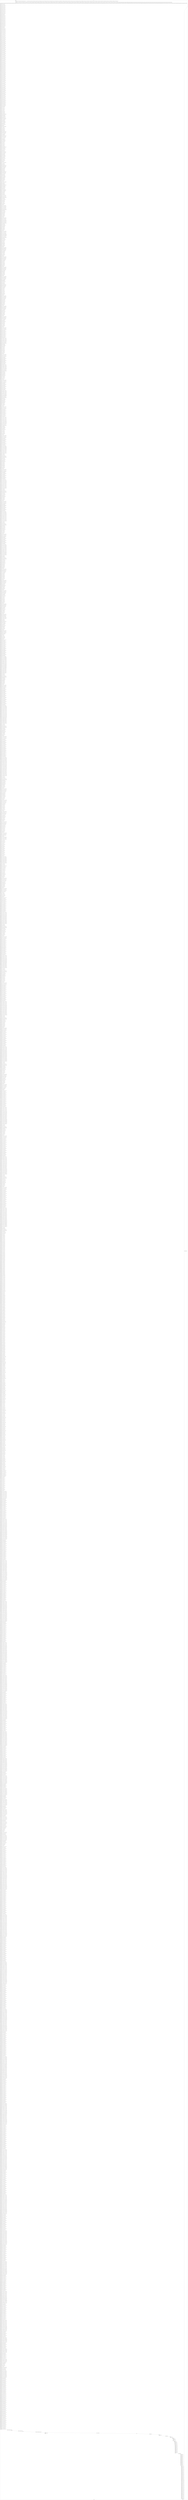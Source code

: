 digraph G {
label="Btor2XCFA";
subgraph cluster_0 {
label="main";
main_init[];
l1[];
l3[];
l4[];
l5[];
l6[];
l7[];
l8[];
l9[];
l10[];
l11[];
l12[];
l13[];
l14[];
l15[];
l16[];
l17[];
l18[];
l19[];
l20[];
l21[];
l22[];
l23[];
l24[];
l25[];
l26[];
l27[];
l28[];
l29[];
l30[];
l31[];
l32[];
l33[];
l34[];
l35[];
l36[];
l37[];
l38[];
l39[];
l40[];
l41[];
l42[];
l43[];
l44[];
l45[];
l46[];
l47[];
l48[];
l49[];
l50[];
l51[];
l52[];
l53[];
l54[];
l55[];
l56[];
l57[];
l58[];
l59[];
l60[];
l61[];
l62[];
l63[];
l64[];
l65[];
l66[];
l67[];
l68[];
l69[];
l70[];
l71[];
l72[];
l73[];
l74[];
l75[];
l76[];
l77[];
l78[];
l79[];
l80[];
l81[];
l82[];
l83[];
l84[];
l85[];
l86[];
l87[];
l88[];
l89[];
l90[];
l91[];
l92[];
l93[];
l94[];
l95[];
l96[];
l97[];
l98[];
l99[];
l100[];
l101[];
l102[];
l103[];
l104[];
l105[];
l106[];
l107[];
l108[];
l109[];
l110[];
l111[];
l112[];
l113[];
l114[];
l115[];
l116[];
l117[];
l118[];
l119[];
l120[];
l121[];
l122[];
l123[];
l124[];
l125[];
l126[];
l127[];
l128[];
l129[];
l130[];
l131[];
l132[];
l133[];
l134[];
l135[];
l136[];
l137[];
l138[];
l139[];
l140[];
l141[];
l142[];
l143[];
l144[];
l145[];
l146[];
l147[];
l148[];
l149[];
l150[];
l151[];
l152[];
l153[];
l154[];
l155[];
l156[];
l157[];
l158[];
l159[];
l160[];
l161[];
l162[];
l163[];
l164[];
l165[];
l166[];
l167[];
l168[];
l169[];
l170[];
l171[];
l172[];
l173[];
l174[];
l175[];
l176[];
l177[];
l178[];
l179[];
l180[];
l181[];
l182[];
l183[];
l184[];
l185[];
l186[];
l187[];
l188[];
l189[];
l190[];
l191[];
l192[];
l193[];
l194[];
l195[];
l196[];
l197[];
l198[];
l199[];
l200[];
l201[];
l202[];
l203[];
l204[];
l205[];
l206[];
l207[];
l208[];
l209[];
l210[];
l211[];
l212[];
l213[];
l214[];
l215[];
l216[];
l217[];
l218[];
l219[];
l220[];
l221[];
l222[];
l223[];
l224[];
l225[];
l226[];
l227[];
l228[];
l229[];
l230[];
l231[];
l232[];
l233[];
l234[];
l235[];
l236[];
l237[];
l238[];
l239[];
l240[];
l241[];
l242[];
l243[];
l244[];
l245[];
l246[];
l247[];
l248[];
l249[];
l250[];
l251[];
l252[];
l253[];
l254[];
l255[];
l256[];
l257[];
l258[];
l259[];
l260[];
l261[];
l262[];
l263[];
l264[];
l265[];
l266[];
l267[];
l268[];
l269[];
l270[];
l271[];
l272[];
l273[];
l274[];
l275[];
l276[];
l277[];
l278[];
l279[];
l280[];
l281[];
l282[];
l283[];
l284[];
l285[];
l286[];
l287[];
l288[];
l289[];
l290[];
l291[];
l292[];
l293[];
l294[];
l295[];
l296[];
l297[];
l298[];
l299[];
l300[];
l301[];
l302[];
l303[];
l304[];
l305[];
l306[];
l307[];
l308[];
l309[];
l310[];
l311[];
l312[];
l313[];
l314[];
l315[];
l316[];
l317[];
l318[];
l319[];
l320[];
l321[];
l322[];
l323[];
l324[];
l325[];
l326[];
l327[];
l328[];
l329[];
l330[];
l331[];
l332[];
l333[];
l334[];
l335[];
l336[];
l337[];
l338[];
l339[];
l340[];
l341[];
l342[];
l343[];
l344[];
l345[];
l346[];
l347[];
l348[];
l349[];
l350[];
l351[];
l352[];
l353[];
l354[];
l355[];
l356[];
l357[];
l358[];
l359[];
l360[];
l361[];
l362[];
l363[];
l364[];
l365[];
l366[];
l367[];
l368[];
l369[];
l370[];
l371[];
l372[];
l373[];
l374[];
l375[];
l376[];
l377[];
l378[];
l379[];
l380[];
l381[];
l382[];
l383[];
l384[];
l385[];
l386[];
l387[];
l388[];
l389[];
l390[];
l391[];
l392[];
l393[];
l394[];
l395[];
l396[];
l397[];
l398[];
l399[];
l400[];
l401[];
l402[];
l403[];
l404[];
l405[];
l406[];
l407[];
l408[];
l409[];
l410[];
l411[];
l412[];
l413[];
l414[];
l415[];
l416[];
l417[];
l418[];
l419[];
l420[];
l421[];
l422[];
l423[];
l424[];
l425[];
l426[];
l427[];
l428[];
l429[];
l430[];
l431[];
l432[];
l433[];
l434[];
l435[];
l436[];
l437[];
l438[];
l439[];
l440[];
l441[];
l442[];
l443[];
l444[];
l445[];
l446[];
l447[];
l448[];
l449[];
l450[];
l451[];
l452[];
l453[];
l454[];
l455[];
l456[];
l457[];
l458[];
l459[];
l460[];
l461[];
l462[];
l463[];
l464[];
l465[];
l466[];
l467[];
l468[];
l469[];
l470[];
l471[];
l472[];
l473[];
l474[];
l475[];
l476[];
l477[];
l478[];
l479[];
l480[];
l481[];
l482[];
l483[];
l484[];
l485[];
l486[];
l487[];
l488[];
l489[];
l490[];
l491[];
l492[];
l493[];
l494[];
l495[];
l496[];
l497[];
l498[];
l499[];
l500[];
l501[];
l502[];
l503[];
l504[];
l505[];
l506[];
l507[];
l508[];
l509[];
l510[];
l511[];
l512[];
l513[];
l514[];
l515[];
l516[];
l517[];
l518[];
l519[];
l520[];
l521[];
l522[];
l523[];
l524[];
l525[];
l526[];
l527[];
l528[];
l529[];
l530[];
l531[];
l532[];
l533[];
l534[];
l535[];
l536[];
l537[];
l538[];
l539[];
l540[];
l541[];
l542[];
l543[];
l544[];
l545[];
l546[];
l547[];
l548[];
l549[];
l550[];
l551[];
l552[];
l553[];
l554[];
l555[];
l556[];
l557[];
l558[];
l559[];
l560[];
l561[];
l562[];
l563[];
l564[];
l565[];
l566[];
l567[];
l568[];
l569[];
l570[];
l571[];
l572[];
l573[];
l574[];
l575[];
l576[];
l577[];
l578[];
l579[];
l580[];
l581[];
l582[];
l583[];
l584[];
l585[];
l586[];
l587[];
l588[];
l589[];
l590[];
l591[];
l592[];
l593[];
l594[];
l595[];
l596[];
l597[];
l598[];
l599[];
l600[];
l601[];
l602[];
l603[];
l604[];
l605[];
l606[];
l607[];
l608[];
l609[];
l610[];
l611[];
l612[];
l613[];
l614[];
l615[];
l616[];
l617[];
l618[];
l619[];
l620[];
l621[];
l622[];
l623[];
l624[];
l625[];
l626[];
l627[];
l628[];
l629[];
l630[];
l631[];
l632[];
l633[];
l634[];
l635[];
l636[];
l637[];
l638[];
l639[];
l640[];
l641[];
l642[];
l643[];
l644[];
l645[];
l646[];
l647[];
l648[];
l649[];
l650[];
l651[];
l652[];
l653[];
l654[];
l655[];
l656[];
l657[];
l658[];
l659[];
l660[];
l661[];
l662[];
l663[];
l664[];
l665[];
l666[];
l667[];
l668[];
l669[];
l670[];
l671[];
l672[];
l673[];
l674[];
l675[];
l676[];
l677[];
l678[];
l679[];
l680[];
l681[];
l682[];
l683[];
l684[];
l685[];
l686[];
l687[];
l688[];
l689[];
l690[];
l691[];
l692[];
l693[];
l694[];
l695[];
l696[];
l697[];
l698[];
l699[];
l700[];
l701[];
l702[];
l703[];
l704[];
l705[];
l706[];
l707[];
l708[];
l709[];
l710[];
l711[];
l712[];
l713[];
l714[];
l715[];
l716[];
l717[];
l718[];
l719[];
l720[];
l721[];
l722[];
l723[];
l724[];
l725[];
l726[];
l727[];
l728[];
l729[];
l730[];
l731[];
l732[];
l733[];
l734[];
l735[];
l736[];
l737[];
l738[];
l739[];
l740[];
l741[];
l742[];
l743[];
l744[];
l745[];
l746[];
l747[];
l748[];
l749[];
l750[];
l751[];
l752[];
l753[];
l754[];
l755[];
l756[];
l757[];
l758[];
l759[];
l760[];
l761[];
l762[];
l763[];
l764[];
l765[];
l766[];
l767[];
l768[];
l769[];
l770[];
l771[];
l772[];
l773[];
l774[];
l775[];
l776[];
l777[];
l778[];
l779[];
l780[];
l781[];
l782[];
l783[];
l784[];
l785[];
l786[];
l787[];
l788[];
l789[];
l790[];
l791[];
l792[];
l793[];
l794[];
l795[];
l796[];
l797[];
l798[];
l799[];
l800[];
l801[];
l802[];
l803[];
l804[];
l805[];
l806[];
l807[];
l808[];
l809[];
l810[];
l811[];
l812[];
l813[];
l814[];
l815[];
l816[];
l817[];
l818[];
l819[];
l820[];
l821[];
l822[];
l823[];
l824[];
l825[];
l826[];
l827[];
l828[];
l829[];
l830[];
l831[];
l832[];
l833[];
l834[];
l835[];
l836[];
l837[];
l838[];
l839[];
l840[];
l841[];
l842[];
l843[];
l844[];
l845[];
l846[];
l847[];
l848[];
l849[];
l850[];
l851[];
l852[];
l853[];
l854[];
l855[];
l856[];
l857[];
l858[];
l859[];
l860[];
l861[];
l862[];
l863[];
l864[];
l865[];
l866[];
l867[];
l868[];
l869[];
l870[];
l871[];
l872[];
l873[];
l874[];
l875[];
l876[];
l877[];
l878[];
l879[];
l880[];
l881[];
l882[];
l883[];
l884[];
l885[];
l886[];
l887[];
l888[];
l889[];
l890[];
l891[];
l892[];
l893[];
l894[];
l895[];
l896[];
l897[];
l898[];
l899[];
l900[];
l901[];
l902[];
l903[];
l904[];
l905[];
l906[];
l907[];
l908[];
l909[];
l910[];
l911[];
l912[];
l913[];
l914[];
l915[];
l916[];
l917[];
l918[];
l919[];
l920[];
l921[];
l922[];
l923[];
l924[];
l925[];
l926[];
l927[];
l928[];
l929[];
l930[];
l931[];
l932[];
l933[];
l934[];
l935[];
l936[];
l937[];
l938[];
l939[];
l940[];
l941[];
l942[];
l943[];
l944[];
l945[];
l946[];
l947[];
l948[];
l949[];
l950[];
l951[];
l952[];
l953[];
l954[];
l955[];
l956[];
l957[];
l958[];
l959[];
l960[];
l961[];
l962[];
l963[];
l964[];
l965[];
l966[];
l967[];
l968[];
l969[];
l970[];
l971[];
l972[];
l973[];
l974[];
l975[];
l976[];
l977[];
l978[];
l979[];
l980[];
l981[];
l982[];
l983[];
l984[];
l985[];
l986[];
l987[];
l988[];
l989[];
l990[];
l991[];
l992[];
l993[];
l994[];
l995[];
l996[];
l997[];
l998[];
l999[];
l1000[];
l1001[];
l1002[];
l1003[];
l1004[];
l1005[];
l1006[];
l1007[];
l1008[];
l1009[];
l1010[];
l1011[];
l1012[];
l1013[];
l1014[];
l1015[];
l1016[];
l1017[];
l1018[];
l1019[];
l1020[];
l1021[];
l1022[];
l1023[];
l1024[];
l1025[];
l1026[];
l1027[];
l1028[];
l1029[];
l1030[];
l1031[];
l1032[];
l1033[];
l1034[];
l1035[];
l1036[];
l1037[];
l1038[];
l1039[];
l1040[];
l1041[];
l1042[];
l1043[];
l1044[];
l1045[];
l1046[];
l1047[];
l1048[];
l1049[];
l1050[];
l1051[];
l1052[];
l1053[];
l1054[];
l1055[];
l1056[];
l1057[];
l1058[];
l1059[];
l1060[];
l1061[];
l1062[];
l1063[];
l1064[];
l1065[];
l1066[];
l1067[];
l1068[];
l1069[];
l1070[];
l1071[];
l1072[];
l1073[];
l1074[];
l1075[];
l1076[];
l1077[];
l1078[];
l1079[];
l1080[];
l1081[];
l1082[];
l1083[];
l1084[];
l1085[];
l1086[];
l1087[];
l1088[];
l1089[];
l1090[];
l1091[];
l1092[];
l1093[];
l1094[];
l1095[];
l1096[];
l1097[];
l1098[];
l1099[];
l1100[];
l1101[];
l1102[];
l1103[];
l1104[];
l1105[];
l1106[];
l1107[];
l1108[];
l1109[];
l1110[];
l1111[];
l1112[];
l1113[];
l1114[];
l1115[];
l1116[];
l1117[];
l1118[];
l1119[];
l1120[];
l1121[];
l1122[];
l1123[];
l1124[];
l1125[];
l1126[];
l1127[];
l1128[];
l1129[];
l1130[];
l1131[];
l1132[];
l1133[];
l1134[];
l1135[];
l1136[];
l1137[];
l1138[];
l1139[];
l1140[];
l1141[];
l1142[];
l1143[];
l1144[];
l1145[];
l1146[];
l1147[];
l1148[];
l1149[];
l1150[];
l1151[];
l1152[];
l1153[];
l1154[];
l1155[];
l1156[];
l1157[];
l1158[];
l1159[];
l1160[];
l1161[];
l1162[];
l1163[];
l1164[];
l1165[];
l1166[];
l1167[];
l1168[];
l1169[];
l1170[];
l1171[];
l1172[];
l1173[];
l1174[];
l1175[];
l1176[];
l1177[];
l1178[];
l1179[];
l1180[];
l1181[];
l1182[];
l1183[];
l1184[];
l1185[];
l1186[];
l1187[];
l1188[];
l1189[];
l1190[];
l1191[];
l1192[];
l1193[];
l1194[];
l1195[];
l1196[];
l1197[];
l1198[];
l1199[];
l1200[];
l1201[];
l1202[];
l1203[];
l1204[];
l1205[];
l1206[];
l1207[];
l1208[];
l1209[];
l1210[];
l1211[];
l1212[];
l1213[];
l1214[];
l1215[];
l1216[];
l1217[];
l1218[];
l1219[];
l1220[];
l1221[];
l1222[];
l1223[];
l1224[];
l1225[];
l1226[];
l1227[];
l1228[];
l1229[];
l1230[];
l1231[];
l1232[];
l1233[];
l1234[];
l1235[];
l1236[];
l1237[];
l1238[];
l1239[];
l1240[];
l1241[];
l1242[];
l1243[];
l1244[];
l1245[];
l1246[];
l1247[];
l1248[];
l1249[];
l1250[];
l1251[];
l1252[];
l1253[];
l1254[];
l1255[];
l1256[];
l1257[];
l1258[];
l1259[];
l1260[];
l1261[];
l1262[];
l1263[];
l1264[];
l1265[];
l1266[];
l1267[];
l1268[];
l1269[];
l1270[];
l1271[];
l1272[];
l1273[];
l1274[];
l1275[];
l1276[];
l1277[];
l1278[];
l1279[];
l1280[];
l1281[];
l1282[];
l1283[];
l1284[];
l1285[];
l1286[];
l1287[];
l1288[];
l1289[];
l1290[];
l1291[];
l1292[];
l1293[];
l1294[];
l1295[];
l1296[];
l1297[];
l1298[];
l1299[];
l1300[];
l1301[];
l1302[];
l1303[];
l1304[];
l1305[];
l1306[];
l1307[];
l1308[];
l1309[];
l1310[];
l1311[];
l1312[];
l1313[];
l1314[];
l1315[];
l1316[];
l1317[];
l1318[];
l1319[];
l1320[];
l1321[];
l1322[];
l1323[];
l1324[];
l1325[];
l1326[];
l1327[];
l1328[];
l1329[];
l1330[];
l1331[];
l1332[];
l1333[];
l1334[];
l1335[];
l1336[];
l1337[];
l1338[];
l1339[];
l1340[];
l1341[];
l1342[];
l1343[];
l1344[];
l1345[];
l1346[];
l1347[];
l1348[];
l1349[];
l1350[];
l1351[];
l1352[];
l1353[];
l1354[];
l1355[];
l1356[];
l1357[];
l1358[];
l1359[];
l1360[];
l1361[];
l1362[];
l1363[];
l1364[];
l1365[];
l1366[];
l1367[];
l1368[];
l1369[];
l1370[];
l1371[];
l1372[];
l1373[];
l1374[];
l1375[];
l1376[];
l1377[];
l1378[];
l1379[];
l1380[];
l1381[];
l1382[];
l1383[];
l1384[];
l1385[];
l1386[];
l1387[];
l1388[];
l1389[];
l1390[];
l1391[];
l1392[];
l1393[];
l1394[];
l1395[];
l1396[];
l1397[];
l1398[];
l1399[];
l1400[];
l1401[];
l1402[];
l1403[];
l1404[];
l1405[];
l1406[];
l1407[];
l1408[];
l1409[];
l1410[];
l1411[];
l1412[];
l1413[];
l1414[];
l1415[];
l1416[];
l1417[];
l1418[];
l1419[];
l1420[];
l1421[];
l1422[];
l1423[];
l1424[];
l1425[];
l1426[];
l1427[];
l1428[];
l1429[];
l1430[];
l1431[];
l1432[];
l1433[];
l1434[];
l1435[];
l1436[];
l1437[];
l1438[];
l1439[];
l1440[];
l1441[];
l1442[];
l1443[];
l1444[];
l1445[];
l1446[];
l1447[];
l1448[];
l1449[];
l1450[];
l1451[];
l1452[];
l1453[];
l1454[];
l1455[];
l1456[];
l1457[];
l1458[];
l1459[];
l1460[];
l1461[];
l1462[];
l1463[];
l1464[];
l1465[];
l1466[];
l1467[];
l1468[];
l1469[];
l1470[];
l1471[];
l1472[];
l1473[];
l1474[];
l1475[];
l1476[];
l1477[];
l1478[];
l1479[];
l1480[];
l1481[];
l1482[];
l1483[];
l1484[];
l1485[];
l1486[];
l1487[];
l1488[];
l1489[];
l1490[];
l1491[];
l1492[];
l1493[];
l1494[];
l1495[];
l1496[];
l1497[];
l1498[];
l1499[];
l1500[];
l1501[];
l1502[];
l1503[];
l1504[];
l1505[];
l1506[];
l1507[];
l1508[];
l1509[];
l1510[];
l1511[];
l1512[];
l1513[];
l1514[];
l1515[];
l1516[];
l1517[];
l1518[];
l1519[];
l1520[];
l1521[];
l1522[];
l1523[];
l1524[];
l1525[];
l1526[];
l1527[];
l1528[];
l1529[];
l1530[];
l1531[];
l1532[];
l1533[];
l1534[];
l1535[];
l1536[];
l1537[];
l1538[];
l1539[];
l1540[];
l1541[];
l1542[];
l1543[];
l1544[];
l1545[];
l1546[];
l1547[];
l1548[];
l1549[];
l1550[];
l1551[];
l1552[];
l1553[];
l1554[];
l1555[];
l1556[];
l1557[];
l1558[];
l1559[];
l1560[];
l1561[];
l1562[];
l1563[];
l1564[];
l1565[];
l1566[];
l1567[];
l1568[];
l1569[];
l1570[];
l1571[];
l1572[];
l1573[];
l1574[];
l1575[];
l1576[];
l1577[];
l1578[];
l1579[];
l1580[];
l1581[];
l1582[];
l1583[];
l1584[];
l1585[];
l1586[];
l1587[];
l1588[];
l1589[];
l1590[];
l1591[];
l1592[];
l1593[];
l1594[];
l1595[];
l1596[];
l1597[];
l1598[];
l1599[];
l1600[];
l1601[];
l1602[];
l1603[];
l1604[];
l1605[];
l1606[];
l1607[];
l1608[];
l1609[];
l1610[];
l1611[];
l1612[];
l1613[];
l1614[];
l1615[];
l1616[];
l1617[];
l1618[];
l1619[];
l1620[];
l1621[];
l1622[];
l1623[];
l1624[];
l1625[];
l1626[];
l1627[];
l1628[];
l1629[];
l1630[];
l1631[];
l1632[];
l1633[];
l1634[];
l1635[];
l1636[];
l1637[];
l1638[];
l1639[];
l1640[];
l1641[];
l1642[];
l1643[];
l1644[];
l1645[];
l1646[];
l1647[];
l1648[];
l1649[];
l1650[];
l1651[];
l1652[];
l1653[];
l1654[];
l1655[];
l1656[];
l1657[];
l1658[];
l1659[];
l1660[];
l1661[];
l1662[];
l1663[];
l1664[];
l1665[];
l1666[];
l1667[];
l1668[];
l1669[];
l1670[];
l1671[];
l1672[];
l1673[];
l1674[];
l1675[];
l1676[];
l1677[];
l1678[];
l1679[];
l1680[];
l1681[];
l1682[];
l1683[];
l1684[];
l1685[];
l1686[];
l1687[];
l1688[];
l1689[];
l1690[];
l1691[];
l1692[];
l1693[];
l1694[];
l1695[];
l1696[];
l1697[];
l1698[];
l1699[];
l1700[];
l1701[];
l1702[];
l1703[];
l1704[];
l1705[];
l1706[];
l1707[];
l1708[];
l1709[];
l1710[];
l1711[];
l1712[];
l1713[];
l1714[];
l1715[];
l1716[];
l1717[];
l1718[];
l1719[];
l1720[];
l1721[];
l1722[];
l1723[];
l1724[];
l1725[];
l1726[];
l1727[];
l1728[];
l1729[];
l1730[];
l1731[];
l1732[];
l1733[];
l1734[];
l1735[];
l1736[];
l1737[];
l1738[];
l1739[];
l1740[];
l1741[];
l1742[];
l1743[];
l1744[];
l1745[];
l1746[];
l1747[];
l1748[];
l1749[];
l1750[];
l1751[];
l1752[];
l1753[];
l1754[];
l1755[];
l1756[];
l1757[];
l1758[];
l1759[];
l1760[];
l1761[];
l1762[];
l1763[];
l1764[];
l1765[];
l1766[];
l1767[];
l1768[];
l1769[];
l1770[];
l1771[];
l1772[];
l1773[];
l1774[];
l1775[];
l1776[];
l1777[];
l1778[];
l1779[];
l1780[];
l1781[];
l1782[];
l1783[];
l1784[];
l1785[];
l1786[];
l1787[];
l1788[];
l1789[];
l1790[];
l1791[];
l1792[];
l1793[];
l1794[];
l1795[];
l1796[];
l1797[];
l1798[];
l1799[];
l1800[];
l1801[];
l1802[];
l1803[];
l1804[];
l1805[];
l1806[];
l1807[];
l1808[];
l1809[];
l1810[];
l1811[];
l1812[];
l1813[];
l1814[];
l1815[];
l1816[];
l1817[];
l1818[];
l1819[];
l1820[];
l1821[];
l1822[];
l1823[];
l1824[];
l1825[];
l1826[];
l1827[];
l1828[];
l1829[];
l1830[];
l1831[];
l1832[];
l1833[];
l1834[];
l1835[];
l1836[];
l1837[];
l1838[];
l1839[];
l1840[];
l1841[];
l1842[];
l1843[];
l1844[];
l1845[];
l1846[];
l1847[];
l1848[];
l1849[];
l1850[];
l1851[];
l1852[];
l1853[];
l1854[];
l1855[];
l1856[];
l1857[];
l1858[];
l1859[];
l1860[];
l1861[];
l1862[];
l1863[];
l1864[];
l1865[];
l1866[];
l1867[];
l1868[];
l1869[];
l1870[];
l1871[];
l1872[];
l1873[];
l1874[];
l1875[];
l1876[];
l1877[];
l1878[];
l1879[];
l1880[];
l1881[];
l1882[];
l1883[];
l1884[];
l1885[];
l1886[];
l1887[];
l1888[];
l1889[];
l1890[];
l1891[];
l1892[];
l1893[];
l1894[];
l1895[];
l1896[];
l1897[];
l1898[];
l1899[];
l1900[];
l1901[];
l1902[];
l1903[];
l1904[];
l1905[];
l1906[];
l1907[];
l1908[];
l1909[];
l1910[];
l1911[];
l1912[];
l1913[];
l1914[];
l1915[];
l1916[];
l1917[];
l1918[];
l1919[];
l1920[];
l1921[];
l1922[];
l1923[];
l1924[];
l1925[];
l1926[];
l1927[];
l1928[];
l1929[];
l1930[];
l1931[];
l1932[];
l1933[];
l1934[];
l1935[];
l1936[];
l1937[];
l1938[];
l1939[];
l1940[];
l1941[];
l1942[];
l1943[];
l1944[];
l1945[];
l1946[];
l1947[];
l1948[];
l1949[];
l1950[];
l1951[];
l1952[];
l1953[];
l1954[];
l1955[];
l1956[];
l1957[];
l1958[];
l1959[];
l1960[];
l1961[];
l1962[];
l1963[];
l1964[];
l1965[];
l1966[];
l1967[];
l1968[];
l1969[];
l1970[];
l1971[];
l1972[];
l1973[];
l1974[];
l1975[];
l1976[];
l1977[];
l1978[];
l1979[];
l1980[];
l1981[];
l1982[];
l1983[];
l1984[];
l1985[];
l1986[];
l1987[];
l1988[];
l1989[];
l1990[];
l1991[];
l1992[];
l1993[];
l1994[];
l1995[];
l1996[];
l1997[];
l1998[];
l1999[];
l2000[];
l2001[];
l2002[];
l2003[];
l2004[];
l2005[];
l2006[];
l2007[];
l2008[];
l2009[];
l2010[];
l2011[];
l2012[];
l2013[];
l2014[];
l2015[];
l2016[];
l2017[];
l2018[];
l2019[];
l2020[];
l2021[];
l2022[];
l2023[];
l2024[];
l2025[];
l2026[];
l2027[];
l2028[];
l2029[];
l2030[];
l2031[];
l2032[];
l2033[];
l2034[];
l2035[];
l2036[];
l2037[];
l2038[];
l2039[];
l2040[];
l2041[];
l2042[];
l2043[];
l2044[];
l2045[];
l2046[];
l2047[];
l2048[];
l2049[];
l2050[];
l2051[];
l2052[];
l2053[];
l2054[];
l2055[];
l2056[];
l2057[];
l2058[];
l2059[];
l2060[];
l2061[];
l2062[];
l2063[];
l2064[];
l2065[];
l2066[];
l2067[];
l2068[];
l2069[];
l2070[];
l2071[];
l2072[];
l2073[];
l2074[];
l2075[];
l2076[];
l2077[];
l2078[];
l2079[];
l2080[];
l2081[];
l2082[];
l2083[];
l2084[];
l2085[];
l2086[];
l2087[];
l2088[];
l2089[];
l2090[];
l2091[];
l2092[];
l2093[];
l2094[];
l2095[];
l2096[];
l2097[];
l2098[];
l2099[];
l2100[];
l2101[];
l2102[];
l2103[];
l2104[];
l2105[];
l2106[];
l2107[];
l2108[];
l2109[];
l2110[];
l2111[];
l2112[];
l2113[];
l2114[];
l2115[];
l2116[];
l2117[];
l2118[];
l2119[];
l2120[];
l2121[];
l2122[];
l2123[];
l2124[];
l2125[];
l2126[];
l2127[];
l2128[];
l2129[];
l2130[];
l2131[];
l2132[];
l2133[];
l2134[];
l2135[];
l2136[];
l2137[];
l2138[];
l2139[];
l2140[];
l2141[];
l2142[];
l2143[];
l2144[];
l2145[];
l2146[];
l2147[];
l2148[];
l2149[];
l2150[];
l2151[];
l2152[];
l2153[];
l2154[];
l2155[];
l2156[];
l2157[];
l2158[];
l2159[];
l2160[];
l2161[];
l2162[];
l2163[];
l2164[];
l2165[];
l2166[];
l2167[];
l2168[];
l2169[];
l2170[];
l2171[];
l2172[];
l2173[];
l2174[];
l2175[];
l2176[];
l2177[];
l2178[];
l2179[];
l2180[];
l2181[];
l2182[];
l2183[];
l2184[];
l2185[];
l2186[];
l2187[];
l2188[];
l2189[];
l2190[];
l2191[];
l2192[];
l2193[];
l2194[];
l2195[];
l2196[];
l2197[];
l2198[];
l2199[];
l2200[];
l2201[];
l2202[];
l2203[];
l2204[];
l2205[];
l2206[];
l2207[];
l2208[];
l2209[];
l2210[];
l2211[];
l2212[];
l2213[];
l2214[];
l2215[];
l2216[];
l2217[];
l2218[];
l2219[];
l2220[];
l2221[];
l2222[];
l2223[];
l2224[];
l2225[];
l2226[];
l2227[];
l2228[];
l2229[];
l2230[];
l2231[];
l2232[];
l2233[];
l2234[];
l2235[];
l2236[];
l2237[];
l2238[];
l2239[];
l2240[];
l2241[];
l2242[];
l2243[];
l2244[];
l2245[];
l2246[];
l2247[];
l2248[];
l2249[];
l2250[];
l2251[];
l2252[];
l2253[];
l2254[];
l2255[];
l2256[];
l2257[];
l2258[];
l2259[];
l2260[];
l2261[];
l2262[];
l2263[];
l2264[];
l2265[];
l2266[];
l2267[];
l2268[];
l2269[];
l2270[];
l2271[];
l2272[];
l2273[];
l2274[];
l2275[];
l2276[];
l2277[];
l2278[];
l2279[];
l2280[];
l2281[];
l2282[];
l2283[];
l2284[];
l2285[];
l2286[];
l2287[];
l2288[];
l2289[];
l2290[];
l2291[];
l2292[];
l2293[];
l2294[];
l2295[];
l2296[];
l2297[];
l2298[];
l2299[];
l2300[];
l2301[];
l2302[];
l2303[];
l2304[];
l2305[];
l2306[];
l2307[];
l2308[];
l2309[];
l2310[];
l2311[];
l2312[];
l2313[];
l2314[];
l2315[];
l2316[];
l2317[];
l2318[];
l2319[];
l2320[];
l2321[];
l2322[];
l2323[];
l2324[];
l2325[];
l2326[];
l2327[];
l2328[];
l2329[];
l2330[];
l2331[];
l2332[];
l2333[];
l2334[];
l2335[];
l2336[];
l2337[];
l2338[];
l2339[];
l2340[];
l2341[];
l2342[];
l2343[];
l2344[];
l2345[];
l2346[];
l2347[];
l2348[];
l2349[];
l2350[];
l2351[];
l2352[];
l2353[];
l2354[];
l2355[];
l2356[];
l2357[];
l2358[];
l2359[];
l2360[];
l2361[];
l2362[];
l2363[];
l2364[];
l2365[];
l2366[];
l2367[];
l2368[];
l2369[];
main_error[];
l2370[];
l2371[];
l2372[];
l2373[];
l2374[];
l2375[];
l2376[];
l2377[];
l2378[];
l2379[];
l2380[];
l2381[];
l2382[];
l2383[];
l2384[];
l2385[];
l2386[];
l2387[];
l2388[];
l2389[];
l2390[];
l2391[];
l2392[];
l2393[];
l2394[];
l2395[];
l2396[];
l2397[];
l2398[];
l2399[];
l2400[];
l2401[];
l2402[];
l2403[];
l2404[];
l2405[];
l2406[];
l2407[];
l2408[];
l2409[];
l2410[];
l2411[];
l2412[];
l2413[];
l2414[];
l2415[];
l2416[];
l2417[];
l2418[];
l2419[];
l2420[];
l2421[];
l2422[];
l2423[];
l2424[];
l2425[];
l2426[];
l2427[];
l2428[];
l2429[];
l2430[];
l2431[];
l2432[];
l2433[];
l2434[];
main_init -> l1 [label="[(assign const_7 #b0000000000000000),(assign const_16 #b00000000),(assign const_85 #b0),(assign const_164 #b1111111111111111),(assign const_167 #b0000000000000000),(assign const_174 #b00000000),(assign const_371 #b1),(assign const_374 #b0000000000000000),(assign const_376 #b00000000000000000000000000010000),(assign const_378 #b00000000000000000000000000000001),(assign const_382 #b00000000000000000000000000000100),(assign const_485 #b000000000000000000000000),(assign const_530 #b00001111),(assign const_649 #b00000001),(assign const_676 #b00000010),(assign const_704 #b00000011),(assign const_751 #b00000000000000000000000000001000),(assign const_934 #b00000000000000000000000000000010),(assign const_950 #b00000100),(assign const_1000 #b00000101),(assign const_1052 #b00000110),(assign const_1198 #b00000000000000000000000000000011),(assign const_1346 #b00000111),(assign const_1408 #b00001000),(assign const_1458 #b00001001),(assign const_1510 #b00001010),(assign const_1814 #b00001011),(assign const_1855 #b00001100),(assign const_1896 #b00001101),(assign const_1937 #b00001110)] "];
l3 -> l4 [label="[(havoc input_245),(havoc input_247),(havoc input_249),(havoc input_251),(havoc input_253),(havoc input_255),(havoc input_257),(havoc input_259),(havoc input_261),(havoc input_263),(havoc input_265),(havoc input_267),(havoc input_269),(havoc input_271),(havoc input_273),(havoc input_275),(havoc input_277),(havoc input_279),(havoc input_281),(havoc input_283),(havoc input_285),(havoc input_287),(havoc input_289),(havoc input_291),(havoc input_293),(havoc input_295),(havoc input_297),(havoc input_299),(havoc input_301),(havoc input_303),(havoc input_305),(havoc input_307),(havoc input_309),(havoc input_311),(havoc input_313),(havoc input_315),(havoc input_317),(havoc input_319),(havoc input_321),(havoc input_323),(havoc input_325),(havoc input_327),(havoc input_329),(havoc input_331),(havoc input_333),(havoc input_335),(havoc input_337),(havoc input_339),(havoc input_341),(havoc input_343),(havoc input_345),(havoc input_347),(havoc input_349),(havoc input_351),(havoc input_353),(havoc input_355),(havoc input_357),(havoc input_359),(havoc input_361),(havoc input_363),(havoc input_365),(havoc input_367),(havoc input_369),(havoc input_373),(havoc input_387),(havoc input_392),(havoc input_396),(havoc input_408),(havoc input_413),(havoc input_417),(havoc input_426),(havoc input_431),(havoc input_435),(havoc input_447),(havoc input_454),(havoc input_458),(havoc input_469),(havoc input_474),(havoc input_483),(havoc input_497),(havoc input_511),(havoc input_526),(havoc input_539),(havoc input_549),(havoc input_560),(havoc input_570),(havoc input_578),(havoc input_591),(havoc input_602),(havoc input_613),(havoc input_639),(havoc input_668),(havoc input_696),(havoc input_725),(havoc input_758),(havoc input_793),(havoc input_826),(havoc input_860),(havoc input_872),(havoc input_884),(havoc input_895),(havoc input_909),(havoc input_926),(havoc input_983),(havoc input_1034),(havoc input_1087),(havoc input_1098),(havoc input_1110),(havoc input_1122),(havoc input_1133),(havoc input_1176),(havoc input_1190),(havoc input_1239),(havoc input_1283),(havoc input_1330),(havoc input_1377),(havoc input_1388),(havoc input_1441),(havoc input_1492)] "];
l4 -> l5 [label="[(assign binary_140 (bvand state_86 (bvnot state_88)))] "];
l5 -> l6 [label="[(assign binary_141 (bvand binary_140 (bvnot state_90)))] "];
l6 -> l7 [label="[(assign binary_142 (bvand binary_141 (bvnot state_92)))] "];
l7 -> l8 [label="[(assign binary_143 (bvand binary_142 (bvnot state_94)))] "];
l8 -> l9 [label="[(assign binary_144 (bvand binary_143 (bvnot state_96)))] "];
l9 -> l10 [label="[(assign binary_145 (bvand binary_144 (bvnot state_98)))] "];
l10 -> l11 [label="[(assign binary_146 (bvand binary_145 (bvnot state_100)))] "];
l11 -> l12 [label="[(assign binary_147 (bvand binary_146 (bvnot state_102)))] "];
l12 -> l13 [label="[(assign binary_148 (bvand binary_147 (bvnot state_104)))] "];
l13 -> l14 [label="[(assign binary_149 (bvand binary_148 (bvnot state_106)))] "];
l14 -> l15 [label="[(assign binary_150 (bvand binary_149 state_108))] "];
l15 -> l16 [label="[(assign binary_151 (bvand binary_150 (bvnot state_110)))] "];
l16 -> l17 [label="[(assign binary_152 (bvand binary_151 (bvnot state_112)))] "];
l17 -> l18 [label="[(assign binary_153 (bvand binary_152 (bvnot state_114)))] "];
l18 -> l19 [label="[(assign binary_154 (bvand binary_153 (bvnot state_116)))] "];
l19 -> l20 [label="[(assign binary_155 (bvand binary_154 (bvnot state_118)))] "];
l20 -> l21 [label="[(assign binary_156 (bvand binary_155 (bvnot state_120)))] "];
l21 -> l22 [label="[(assign binary_157 (bvand binary_156 (bvnot state_122)))] "];
l22 -> l23 [label="[(assign binary_158 (bvand binary_157 (bvnot state_124)))] "];
l23 -> l24 [label="[(assign binary_159 (bvand binary_158 (bvnot state_126)))] "];
l24 -> l25 [label="[(assign binary_160 (bvand binary_159 (bvnot state_128)))] "];
l25 -> l26 [label="[(assign binary_161 (bvand binary_160 (bvnot state_130)))] "];
l26 -> l27 [label="[(assign binary_162 (bvand binary_161 state_132))] "];
l27 -> l28 [label="[(assign binary_163 (bvand binary_162 state_134))] "];
l28 -> l29 [label="[(assign comparison_165 (ite (= const_164 state_8) #b1 #b0))] "];
l29 -> l30 [label="[(assign binary_166 (bvand binary_163 comparison_165))] "];
l30 -> l31 [label="[(assign comparison_168 (ite (= const_167 state_10) #b1 #b0))] "];
l31 -> l32 [label="[(assign binary_169 (bvand binary_166 comparison_168))] "];
l32 -> l33 [label="[(assign comparison_170 (ite (= const_167 state_12) #b1 #b0))] "];
l33 -> l34 [label="[(assign binary_171 (bvand binary_169 comparison_170))] "];
l34 -> l35 [label="[(assign comparison_172 (ite (= const_167 state_14) #b1 #b0))] "];
l35 -> l36 [label="[(assign binary_173 (bvand binary_171 comparison_172))] "];
l36 -> l37 [label="[(assign comparison_175 (ite (= const_174 state_17) #b1 #b0))] "];
l37 -> l38 [label="[(assign binary_176 (bvand binary_173 comparison_175))] "];
l38 -> l39 [label="[(assign comparison_177 (ite (= const_174 state_19) #b1 #b0))] "];
l39 -> l40 [label="[(assign binary_178 (bvand binary_176 comparison_177))] "];
l40 -> l41 [label="[(assign comparison_179 (ite (= const_174 state_21) #b1 #b0))] "];
l41 -> l42 [label="[(assign binary_180 (bvand binary_178 comparison_179))] "];
l42 -> l43 [label="[(assign comparison_181 (ite (= const_174 state_23) #b1 #b0))] "];
l43 -> l44 [label="[(assign binary_182 (bvand binary_180 comparison_181))] "];
l44 -> l45 [label="[(assign comparison_183 (ite (= const_174 state_25) #b1 #b0))] "];
l45 -> l46 [label="[(assign binary_184 (bvand binary_182 comparison_183))] "];
l46 -> l47 [label="[(assign comparison_185 (ite (= const_174 state_27) #b1 #b0))] "];
l47 -> l48 [label="[(assign binary_186 (bvand binary_184 comparison_185))] "];
l48 -> l49 [label="[(assign comparison_187 (ite (= const_174 state_29) #b1 #b0))] "];
l49 -> l50 [label="[(assign binary_188 (bvand binary_186 comparison_187))] "];
l50 -> l51 [label="[(assign comparison_189 (ite (= const_174 state_31) #b1 #b0))] "];
l51 -> l52 [label="[(assign binary_190 (bvand binary_188 comparison_189))] "];
l52 -> l53 [label="[(assign comparison_191 (ite (= const_174 state_33) #b1 #b0))] "];
l53 -> l54 [label="[(assign binary_192 (bvand binary_190 comparison_191))] "];
l54 -> l55 [label="[(assign comparison_193 (ite (= const_174 state_35) #b1 #b0))] "];
l55 -> l56 [label="[(assign binary_194 (bvand binary_192 comparison_193))] "];
l56 -> l57 [label="[(assign comparison_195 (ite (= const_174 state_37) #b1 #b0))] "];
l57 -> l58 [label="[(assign binary_196 (bvand binary_194 comparison_195))] "];
l58 -> l59 [label="[(assign comparison_197 (ite (= const_174 state_39) #b1 #b0))] "];
l59 -> l60 [label="[(assign binary_198 (bvand binary_196 comparison_197))] "];
l60 -> l61 [label="[(assign comparison_199 (ite (= const_174 state_41) #b1 #b0))] "];
l61 -> l62 [label="[(assign binary_200 (bvand binary_198 comparison_199))] "];
l62 -> l63 [label="[(assign comparison_201 (ite (= const_174 state_43) #b1 #b0))] "];
l63 -> l64 [label="[(assign binary_202 (bvand binary_200 comparison_201))] "];
l64 -> l65 [label="[(assign comparison_203 (ite (= const_174 state_45) #b1 #b0))] "];
l65 -> l66 [label="[(assign binary_204 (bvand binary_202 comparison_203))] "];
l66 -> l67 [label="[(assign comparison_205 (ite (= const_174 state_47) #b1 #b0))] "];
l67 -> l68 [label="[(assign binary_206 (bvand binary_204 comparison_205))] "];
l68 -> l69 [label="[(assign comparison_207 (ite (= const_174 state_49) #b1 #b0))] "];
l69 -> l70 [label="[(assign binary_208 (bvand binary_206 comparison_207))] "];
l70 -> l71 [label="[(assign comparison_209 (ite (= const_174 state_51) #b1 #b0))] "];
l71 -> l72 [label="[(assign binary_210 (bvand binary_208 comparison_209))] "];
l72 -> l73 [label="[(assign comparison_211 (ite (= const_174 state_53) #b1 #b0))] "];
l73 -> l74 [label="[(assign binary_212 (bvand binary_210 comparison_211))] "];
l74 -> l75 [label="[(assign comparison_213 (ite (= const_174 state_55) #b1 #b0))] "];
l75 -> l76 [label="[(assign binary_214 (bvand binary_212 comparison_213))] "];
l76 -> l77 [label="[(assign comparison_215 (ite (= const_174 state_57) #b1 #b0))] "];
l77 -> l78 [label="[(assign binary_216 (bvand binary_214 comparison_215))] "];
l78 -> l79 [label="[(assign comparison_217 (ite (= const_174 state_59) #b1 #b0))] "];
l79 -> l80 [label="[(assign binary_218 (bvand binary_216 comparison_217))] "];
l80 -> l81 [label="[(assign comparison_219 (ite (= const_174 state_61) #b1 #b0))] "];
l81 -> l82 [label="[(assign binary_220 (bvand binary_218 comparison_219))] "];
l82 -> l83 [label="[(assign comparison_221 (ite (= const_174 state_63) #b1 #b0))] "];
l83 -> l84 [label="[(assign binary_222 (bvand binary_220 comparison_221))] "];
l84 -> l85 [label="[(assign comparison_223 (ite (= const_174 state_65) #b1 #b0))] "];
l85 -> l86 [label="[(assign binary_224 (bvand binary_222 comparison_223))] "];
l86 -> l87 [label="[(assign comparison_225 (ite (= const_174 state_67) #b1 #b0))] "];
l87 -> l88 [label="[(assign binary_226 (bvand binary_224 comparison_225))] "];
l88 -> l89 [label="[(assign comparison_227 (ite (= const_174 state_69) #b1 #b0))] "];
l89 -> l90 [label="[(assign binary_228 (bvand binary_226 comparison_227))] "];
l90 -> l91 [label="[(assign comparison_229 (ite (= const_174 state_71) #b1 #b0))] "];
l91 -> l92 [label="[(assign binary_230 (bvand binary_228 comparison_229))] "];
l92 -> l93 [label="[(assign comparison_231 (ite (= const_174 state_73) #b1 #b0))] "];
l93 -> l94 [label="[(assign binary_232 (bvand binary_230 comparison_231))] "];
l94 -> l95 [label="[(assign comparison_233 (ite (= const_174 state_75) #b1 #b0))] "];
l95 -> l96 [label="[(assign binary_234 (bvand binary_232 comparison_233))] "];
l96 -> l97 [label="[(assign comparison_235 (ite (= const_174 state_77) #b1 #b0))] "];
l97 -> l98 [label="[(assign binary_236 (bvand binary_234 comparison_235))] "];
l98 -> l99 [label="[(assign comparison_237 (ite (= const_174 state_79) #b1 #b0))] "];
l99 -> l100 [label="[(assign binary_238 (bvand binary_236 comparison_237))] "];
l100 -> l101 [label="[(assign comparison_239 (ite (= const_174 state_81) #b1 #b0))] "];
l101 -> l102 [label="[(assign binary_240 (bvand binary_238 comparison_239))] "];
l102 -> l103 [label="[(assign comparison_241 (ite (= const_174 state_83) #b1 #b0))] "];
l103 -> l104 [label="[(assign binary_242 (bvand binary_240 comparison_241))] "];
l104 -> l105 [label="[(assign binary_243 (bvand state_138 binary_242))] "];
l105 -> l106 [label="[(assign binary_375 (++ input_247 const_374))] "];
l106 -> l107 [label="[(assign binary_377 (bvashr binary_375 const_376))] "];
l107 -> l108 [label="[(assign binary_379 (++ input_245 const_374))] "];
l108 -> l109 [label="[(assign binary_380 (bvashr binary_379 const_376))] "];
l109 -> l110 [label="[(assign binary_381 (bvadd const_378 binary_380))] "];
l110 -> l111 [label="[(assign binary_383 (bvsrem binary_381 const_382))] "];
l111 -> l112 [label="[(assign comparison_384 (ite (= binary_377 binary_383) #b1 #b0))] "];
l112 -> l113 [label="[(assign binary_385 (bvand input_333 comparison_384))] "];
l113 -> l114 [label="[(assign binary_386 (bvor (bvnot input_373) binary_385))] "];
l114 -> l115 [label="[(assign binary_388 (bvand input_333 (bvnot input_373)))] "];
l115 -> l116 [label="[(assign binary_389 (bvand (bvnot comparison_384) binary_388))] "];
l116 -> l117 [label="[(assign binary_390 (bvor (bvnot input_387) binary_389))] "];
l117 -> l118 [label="[(assign binary_391 (bvand binary_386 binary_390))] "];
l118 -> l119 [label="[(assign binary_393 (bvand input_339 comparison_384))] "];
l119 -> l120 [label="[(assign binary_394 (bvor (bvnot input_392) binary_393))] "];
l120 -> l121 [label="[(assign binary_395 (bvand binary_391 binary_394))] "];
l121 -> l122 [label="[(assign binary_397 (bvand input_339 (bvnot input_392)))] "];
l122 -> l123 [label="[(assign slice_398 (extract binary_383 0 16))] "];
l123 -> l124 [label="[(assign ternary_399 (ite (= input_392 #b1) slice_398 input_245))] "];
l124 -> l125 [label="[(assign binary_400 (++ ternary_399 const_374))] "];
l125 -> l126 [label="[(assign binary_401 (bvashr binary_400 const_376))] "];
l126 -> l127 [label="[(assign binary_402 (bvadd const_378 binary_401))] "];
l127 -> l128 [label="[(assign binary_403 (bvsrem binary_402 const_382))] "];
l128 -> l129 [label="[(assign comparison_404 (ite (= binary_377 binary_403) #b1 #b0))] "];
l129 -> l130 [label="[(assign binary_405 (bvand binary_397 (bvnot comparison_404)))] "];
l130 -> l131 [label="[(assign binary_406 (bvor (bvnot input_396) binary_405))] "];
l131 -> l132 [label="[(assign binary_407 (bvand binary_395 binary_406))] "];
l132 -> l133 [label="[(assign comparison_409 (ite (= binary_377 binary_401) #b1 #b0))] "];
l133 -> l134 [label="[(assign binary_410 (bvand input_337 (bvnot comparison_409)))] "];
l134 -> l135 [label="[(assign binary_411 (bvor (bvnot input_408) binary_410))] "];
l135 -> l136 [label="[(assign binary_412 (bvand binary_407 binary_411))] "];
l136 -> l137 [label="[(assign binary_414 (bvand input_335 comparison_404))] "];
l137 -> l138 [label="[(assign binary_415 (bvor (bvnot input_413) binary_414))] "];
l138 -> l139 [label="[(assign binary_416 (bvand binary_412 binary_415))] "];
l139 -> l140 [label="[(assign binary_418 (++ input_251 const_374))] "];
l140 -> l141 [label="[(assign binary_419 (bvashr binary_418 const_376))] "];
l141 -> l142 [label="[(assign binary_420 (++ input_249 const_374))] "];
l142 -> l143 [label="[(assign binary_421 (bvashr binary_420 const_376))] "];
l143 -> l144 [label="[(assign comparison_422 (ite (= binary_419 binary_421) #b1 #b0))] "];
l144 -> l145 [label="[(assign binary_423 (bvand input_355 comparison_422))] "];
l145 -> l146 [label="[(assign binary_424 (bvor (bvnot input_417) binary_423))] "];
l146 -> l147 [label="[(assign binary_425 (bvand binary_416 binary_424))] "];
l147 -> l148 [label="[(assign binary_427 (bvand input_355 (bvnot input_417)))] "];
l148 -> l149 [label="[(assign binary_428 (bvand (bvnot comparison_422) binary_427))] "];
l149 -> l150 [label="[(assign binary_429 (bvor (bvnot input_426) binary_428))] "];
l150 -> l151 [label="[(assign binary_430 (bvand binary_425 binary_429))] "];
l151 -> l152 [label="[(assign binary_432 (bvand input_361 comparison_422))] "];
l152 -> l153 [label="[(assign binary_433 (bvor (bvnot input_431) binary_432))] "];
l153 -> l154 [label="[(assign binary_434 (bvand binary_430 binary_433))] "];
l154 -> l155 [label="[(assign binary_436 (bvand input_361 (bvnot input_431)))] "];
l155 -> l156 [label="[(assign binary_437 (bvadd const_378 binary_421))] "];
l156 -> l157 [label="[(assign binary_438 (bvsrem binary_437 const_382))] "];
l157 -> l158 [label="[(assign slice_439 (extract binary_438 0 16))] "];
l158 -> l159 [label="[(assign ternary_440 (ite (= input_431 #b1) slice_439 input_249))] "];
l159 -> l160 [label="[(assign binary_441 (++ ternary_440 const_374))] "];
l160 -> l161 [label="[(assign binary_442 (bvashr binary_441 const_376))] "];
l161 -> l162 [label="[(assign comparison_443 (ite (= binary_419 binary_442) #b1 #b0))] "];
l162 -> l163 [label="[(assign binary_444 (bvand binary_436 (bvnot comparison_443)))] "];
l163 -> l164 [label="[(assign binary_445 (bvor (bvnot input_435) binary_444))] "];
l164 -> l165 [label="[(assign binary_446 (bvand binary_434 binary_445))] "];
l165 -> l166 [label="[(assign binary_448 (bvadd const_378 binary_419))] "];
l166 -> l167 [label="[(assign binary_449 (bvsrem binary_448 const_382))] "];
l167 -> l168 [label="[(assign comparison_450 (ite (= binary_442 binary_449) #b1 #b0))] "];
l168 -> l169 [label="[(assign binary_451 (bvand input_359 (bvnot comparison_450)))] "];
l169 -> l170 [label="[(assign binary_452 (bvor (bvnot input_447) binary_451))] "];
l170 -> l171 [label="[(assign binary_453 (bvand binary_446 binary_452))] "];
l171 -> l172 [label="[(assign binary_455 (bvand input_357 comparison_443))] "];
l172 -> l173 [label="[(assign binary_456 (bvor (bvnot input_454) binary_455))] "];
l173 -> l174 [label="[(assign binary_457 (bvand binary_453 binary_456))] "];
l174 -> l175 [label="[(assign binary_459 (bvadd const_378 binary_442))] "];
l175 -> l176 [label="[(assign binary_460 (bvsrem binary_459 const_382))] "];
l176 -> l177 [label="[(assign slice_461 (extract binary_460 0 16))] "];
l177 -> l178 [label="[(assign ternary_462 (ite (= input_454 #b1) slice_461 ternary_440))] "];
l178 -> l179 [label="[(assign binary_463 (++ ternary_462 const_374))] "];
l179 -> l180 [label="[(assign binary_464 (bvashr binary_463 const_376))] "];
l180 -> l181 [label="[(assign comparison_465 (ite (= binary_419 binary_464) #b1 #b0))] "];
l181 -> l182 [label="[(assign binary_466 (bvand input_365 comparison_465))] "];
l182 -> l183 [label="[(assign binary_467 (bvor (bvnot input_458) binary_466))] "];
l183 -> l184 [label="[(assign binary_468 (bvand binary_457 binary_467))] "];
l184 -> l185 [label="[(assign binary_470 (bvand input_365 (bvnot input_458)))] "];
l185 -> l186 [label="[(assign binary_471 (bvand (bvnot comparison_465) binary_470))] "];
l186 -> l187 [label="[(assign binary_472 (bvor (bvnot input_469) binary_471))] "];
l187 -> l188 [label="[(assign binary_473 (bvand binary_468 binary_472))] "];
l188 -> l189 [label="[(assign binary_475 (bvor input_321 input_373))] "];
l189 -> l190 [label="[(assign binary_476 (bvand input_369 binary_475))] "];
l190 -> l191 [label="[(assign comparison_477 (ite (= const_174 input_317) #b1 #b0))] "];
l191 -> l192 [label="[(assign comparison_478 (ite (= const_174 input_287) #b1 #b0))] "];
l192 -> l193 [label="[(assign binary_479 (bvand (bvnot comparison_477) comparison_478))] "];
l193 -> l194 [label="[(assign binary_480 (bvand binary_476 binary_479))] "];
l194 -> l195 [label="[(assign binary_481 (bvor (bvnot input_474) binary_480))] "];
l195 -> l196 [label="[(assign binary_482 (bvand binary_473 binary_481))] "];
l196 -> l197 [label="[(assign binary_484 (bvand input_325 input_369))] "];
l197 -> l198 [label="[(assign binary_486 (++ const_485 input_317))] "];
l198 -> l199 [label="[(assign binary_487 (bvsub binary_486 const_378))] "];
l199 -> l200 [label="[(assign slice_488 (extract binary_487 0 8))] "];
l200 -> l201 [label="[(assign ternary_489 (ite (= input_474 #b1) slice_488 input_317))] "];
l201 -> l202 [label="[(assign comparison_490 (ite (= const_174 ternary_489) #b1 #b0))] "];
l202 -> l203 [label="[(assign ternary_491 (ite (= input_474 #b1) input_289 input_287))] "];
l203 -> l204 [label="[(assign comparison_492 (ite (= const_174 ternary_491) #b1 #b0))] "];
l204 -> l205 [label="[(assign binary_493 (bvand (bvnot comparison_490) comparison_492))] "];
l205 -> l206 [label="[(assign binary_494 (bvand binary_484 binary_493))] "];
l206 -> l207 [label="[(assign binary_495 (bvor (bvnot input_483) binary_494))] "];
l207 -> l208 [label="[(assign binary_496 (bvand binary_482 binary_495))] "];
l208 -> l209 [label="[(assign binary_498 (bvand input_329 input_369))] "];
l209 -> l210 [label="[(assign binary_499 (++ const_485 ternary_489))] "];
l210 -> l211 [label="[(assign binary_500 (bvsub binary_499 const_378))] "];
l211 -> l212 [label="[(assign slice_501 (extract binary_500 0 8))] "];
l212 -> l213 [label="[(assign ternary_502 (ite (= input_483 #b1) slice_501 ternary_489))] "];
l213 -> l214 [label="[(assign comparison_503 (ite (= const_174 ternary_502) #b1 #b0))] "];
l214 -> l215 [label="[(assign ternary_504 (ite (= input_474 #b1) input_291 input_289))] "];
l215 -> l216 [label="[(assign ternary_505 (ite (= input_483 #b1) ternary_504 ternary_491))] "];
l216 -> l217 [label="[(assign comparison_506 (ite (= const_174 ternary_505) #b1 #b0))] "];
l217 -> l218 [label="[(assign binary_507 (bvand (bvnot comparison_503) comparison_506))] "];
l218 -> l219 [label="[(assign binary_508 (bvand binary_498 binary_507))] "];
l219 -> l220 [label="[(assign binary_509 (bvor (bvnot input_497) binary_508))] "];
l220 -> l221 [label="[(assign binary_510 (bvand binary_496 binary_509))] "];
l221 -> l222 [label="[(assign binary_512 (bvand input_331 input_369))] "];
l222 -> l223 [label="[(assign binary_513 (++ const_485 ternary_502))] "];
l223 -> l224 [label="[(assign binary_514 (bvsub binary_513 const_378))] "];
l224 -> l225 [label="[(assign slice_515 (extract binary_514 0 8))] "];
l225 -> l226 [label="[(assign ternary_516 (ite (= input_497 #b1) slice_515 ternary_502))] "];
l226 -> l227 [label="[(assign comparison_517 (ite (= const_174 ternary_516) #b1 #b0))] "];
l227 -> l228 [label="[(assign ternary_518 (ite (= input_474 #b1) input_293 input_291))] "];
l228 -> l229 [label="[(assign ternary_519 (ite (= input_483 #b1) ternary_518 ternary_504))] "];
l229 -> l230 [label="[(assign ternary_520 (ite (= input_497 #b1) ternary_519 ternary_505))] "];
l230 -> l231 [label="[(assign comparison_521 (ite (= const_174 ternary_520) #b1 #b0))] "];
l231 -> l232 [label="[(assign binary_522 (bvand (bvnot comparison_517) comparison_521))] "];
l232 -> l233 [label="[(assign binary_523 (bvand binary_512 binary_522))] "];
l233 -> l234 [label="[(assign binary_524 (bvor (bvnot input_511) binary_523))] "];
l234 -> l235 [label="[(assign binary_525 (bvand binary_510 binary_524))] "];
l235 -> l236 [label="[(assign binary_527 (bvor input_343 input_417))] "];
l236 -> l237 [label="[(assign binary_528 (bvor binary_527 input_458))] "];
l237 -> l238 [label="[(assign binary_529 (bvand input_369 binary_528))] "];
l238 -> l239 [label="[(assign binary_531 (++ const_485 ternary_516))] "];
l239 -> l240 [label="[(assign binary_532 (bvsub binary_531 const_378))] "];
l240 -> l241 [label="[(assign slice_533 (extract binary_532 0 8))] "];
l241 -> l242 [label="[(assign ternary_534 (ite (= input_511 #b1) slice_533 ternary_516))] "];
l242 -> l243 [label="[(assign comparison_535 (ite (= const_530 ternary_534) #b1 #b0))] "];
l243 -> l244 [label="[(assign binary_536 (bvand binary_529 (bvnot comparison_535)))] "];
l244 -> l245 [label="[(assign binary_537 (bvor (bvnot input_526) binary_536))] "];
l245 -> l246 [label="[(assign binary_538 (bvand binary_525 binary_537))] "];
l246 -> l247 [label="[(assign binary_540 (bvand input_345 input_369))] "];
l247 -> l248 [label="[(assign binary_541 (++ const_485 ternary_534))] "];
l248 -> l249 [label="[(assign binary_542 (bvadd const_378 binary_541))] "];
l249 -> l250 [label="[(assign slice_543 (extract binary_542 0 8))] "];
l250 -> l251 [label="[(assign ternary_544 (ite (= input_526 #b1) slice_543 ternary_534))] "];
l251 -> l252 [label="[(assign comparison_545 (ite (= const_530 ternary_544) #b1 #b0))] "];
l252 -> l253 [label="[(assign binary_546 (bvand binary_540 (bvnot comparison_545)))] "];
l253 -> l254 [label="[(assign binary_547 (bvor (bvnot input_539) binary_546))] "];
l254 -> l255 [label="[(assign binary_548 (bvand binary_538 binary_547))] "];
l255 -> l256 [label="[(assign binary_550 (bvor input_351 input_447))] "];
l256 -> l257 [label="[(assign binary_551 (bvand input_369 binary_550))] "];
l257 -> l258 [label="[(assign binary_552 (++ const_485 ternary_544))] "];
l258 -> l259 [label="[(assign binary_553 (bvadd const_378 binary_552))] "];
l259 -> l260 [label="[(assign slice_554 (extract binary_553 0 8))] "];
l260 -> l261 [label="[(assign ternary_555 (ite (= input_539 #b1) slice_554 ternary_544))] "];
l261 -> l262 [label="[(assign comparison_556 (ite (= const_530 ternary_555) #b1 #b0))] "];
l262 -> l263 [label="[(assign binary_557 (bvand binary_551 (bvnot comparison_556)))] "];
l263 -> l264 [label="[(assign binary_558 (bvor (bvnot input_549) binary_557))] "];
l264 -> l265 [label="[(assign binary_559 (bvand binary_548 binary_558))] "];
l265 -> l266 [label="[(assign binary_561 (bvand input_353 input_369))] "];
l266 -> l267 [label="[(assign binary_562 (++ const_485 ternary_555))] "];
l267 -> l268 [label="[(assign binary_563 (bvadd const_378 binary_562))] "];
l268 -> l269 [label="[(assign slice_564 (extract binary_563 0 8))] "];
l269 -> l270 [label="[(assign ternary_565 (ite (= input_549 #b1) slice_564 ternary_555))] "];
l270 -> l271 [label="[(assign comparison_566 (ite (= const_530 ternary_565) #b1 #b0))] "];
l271 -> l272 [label="[(assign binary_567 (bvand binary_561 (bvnot comparison_566)))] "];
l272 -> l273 [label="[(assign binary_568 (bvor (bvnot input_560) binary_567))] "];
l273 -> l274 [label="[(assign binary_569 (bvand binary_559 binary_568))] "];
l274 -> l275 [label="[(assign binary_571 (bvand binary_475 (bvnot input_474)))] "];
l275 -> l276 [label="[(assign binary_572 (bvor binary_571 input_483))] "];
l276 -> l277 [label="[(assign binary_573 (bvand input_367 binary_572))] "];
l277 -> l278 [label="[(assign comparison_574 (ite (= const_530 input_283) #b1 #b0))] "];
l278 -> l279 [label="[(assign binary_575 (bvand binary_573 (bvnot comparison_574)))] "];
l279 -> l280 [label="[(assign binary_576 (bvor (bvnot input_570) binary_575))] "];
l280 -> l281 [label="[(assign binary_577 (bvand binary_569 binary_576))] "];
l281 -> l282 [label="[(assign binary_579 (bvor input_323 input_474))] "];
l282 -> l283 [label="[(assign binary_580 (bvor binary_579 input_497))] "];
l283 -> l284 [label="[(assign binary_581 (bvor binary_580 input_511))] "];
l284 -> l285 [label="[(assign binary_582 (bvand input_367 binary_581))] "];
l285 -> l286 [label="[(assign binary_583 (++ const_485 input_283))] "];
l286 -> l287 [label="[(assign binary_584 (bvadd const_378 binary_583))] "];
l287 -> l288 [label="[(assign slice_585 (extract binary_584 0 8))] "];
l288 -> l289 [label="[(assign ternary_586 (ite (= input_570 #b1) slice_585 input_283))] "];
l289 -> l290 [label="[(assign comparison_587 (ite (= const_530 ternary_586) #b1 #b0))] "];
l290 -> l291 [label="[(assign binary_588 (bvand binary_582 (bvnot comparison_587)))] "];
l291 -> l292 [label="[(assign binary_589 (bvor (bvnot input_578) binary_588))] "];
l292 -> l293 [label="[(assign binary_590 (bvand binary_577 binary_589))] "];
l293 -> l294 [label="[(assign binary_592 (bvand input_329 (bvnot input_497)))] "];
l294 -> l295 [label="[(assign binary_593 (bvand input_367 binary_592))] "];
l295 -> l296 [label="[(assign binary_594 (++ const_485 ternary_586))] "];
l296 -> l297 [label="[(assign binary_595 (bvadd const_378 binary_594))] "];
l297 -> l298 [label="[(assign slice_596 (extract binary_595 0 8))] "];
l298 -> l299 [label="[(assign ternary_597 (ite (= input_578 #b1) slice_596 ternary_586))] "];
l299 -> l300 [label="[(assign comparison_598 (ite (= const_530 ternary_597) #b1 #b0))] "];
l300 -> l301 [label="[(assign binary_599 (bvand binary_593 (bvnot comparison_598)))] "];
l301 -> l302 [label="[(assign binary_600 (bvor (bvnot input_591) binary_599))] "];
l302 -> l303 [label="[(assign binary_601 (bvand binary_590 binary_600))] "];
l303 -> l304 [label="[(assign binary_603 (bvand input_331 (bvnot input_511)))] "];
l304 -> l305 [label="[(assign binary_604 (bvand input_367 binary_603))] "];
l305 -> l306 [label="[(assign binary_605 (++ const_485 ternary_597))] "];
l306 -> l307 [label="[(assign binary_606 (bvadd const_378 binary_605))] "];
l307 -> l308 [label="[(assign slice_607 (extract binary_606 0 8))] "];
l308 -> l309 [label="[(assign ternary_608 (ite (= input_591 #b1) slice_607 ternary_597))] "];
l309 -> l310 [label="[(assign comparison_609 (ite (= const_530 ternary_608) #b1 #b0))] "];
l310 -> l311 [label="[(assign binary_610 (bvand binary_604 (bvnot comparison_609)))] "];
l311 -> l312 [label="[(assign binary_611 (bvor (bvnot input_602) binary_610))] "];
l312 -> l313 [label="[(assign binary_612 (bvand binary_601 binary_611))] "];
l313 -> l314 [label="[(assign binary_614 (bvand binary_528 (bvnot input_526)))] "];
l314 -> l315 [label="[(assign binary_615 (bvor binary_614 input_539))] "];
l315 -> l316 [label="[(assign binary_616 (bvand input_367 binary_615))] "];
l316 -> l317 [label="[(assign binary_617 (++ const_485 ternary_608))] "];
l317 -> l318 [label="[(assign binary_618 (bvadd const_378 binary_617))] "];
l318 -> l319 [label="[(assign slice_619 (extract binary_618 0 8))] "];
l319 -> l320 [label="[(assign ternary_620 (ite (= input_602 #b1) slice_619 ternary_608))] "];
l320 -> l321 [label="[(assign comparison_621 (ite (= const_174 ternary_620) #b1 #b0))] "];
l321 -> l322 [label="[(assign comparison_622 (ite (= const_174 ternary_608) #b1 #b0))] "];
l322 -> l323 [label="[(assign binary_623 (bvand input_602 comparison_622))] "];
l323 -> l324 [label="[(assign comparison_624 (ite (= const_174 ternary_597) #b1 #b0))] "];
l324 -> l325 [label="[(assign binary_625 (bvand input_591 comparison_624))] "];
l325 -> l326 [label="[(assign comparison_626 (ite (= const_174 ternary_586) #b1 #b0))] "];
l326 -> l327 [label="[(assign binary_627 (bvand input_578 comparison_626))] "];
l327 -> l328 [label="[(assign comparison_628 (ite (= const_174 input_283) #b1 #b0))] "];
l328 -> l329 [label="[(assign binary_629 (bvand input_570 comparison_628))] "];
l329 -> l330 [label="[(assign ternary_630 (ite (= binary_629 #b1) const_174 input_253))] "];
l330 -> l331 [label="[(assign ternary_631 (ite (= binary_627 #b1) const_174 ternary_630))] "];
l331 -> l332 [label="[(assign ternary_632 (ite (= binary_625 #b1) const_174 ternary_631))] "];
l332 -> l333 [label="[(assign ternary_633 (ite (= binary_623 #b1) const_174 ternary_632))] "];
l333 -> l334 [label="[(assign comparison_634 (ite (= const_174 ternary_633) #b1 #b0))] "];
l334 -> l335 [label="[(assign binary_635 (bvand (bvnot comparison_621) comparison_634))] "];
l335 -> l336 [label="[(assign binary_636 (bvand binary_616 binary_635))] "];
l336 -> l337 [label="[(assign binary_637 (bvor (bvnot input_613) binary_636))] "];
l337 -> l338 [label="[(assign binary_638 (bvand binary_612 binary_637))] "];
l338 -> l339 [label="[(assign binary_640 (bvor input_347 input_526))] "];
l339 -> l340 [label="[(assign binary_641 (bvor binary_640 input_549))] "];
l340 -> l341 [label="[(assign binary_642 (bvor binary_641 input_560))] "];
l341 -> l342 [label="[(assign binary_643 (bvand input_367 binary_642))] "];
l342 -> l343 [label="[(assign binary_644 (++ const_485 ternary_620))] "];
l343 -> l344 [label="[(assign binary_645 (bvsub binary_644 const_378))] "];
l344 -> l345 [label="[(assign slice_646 (extract binary_645 0 8))] "];
l345 -> l346 [label="[(assign ternary_647 (ite (= input_613 #b1) slice_646 ternary_620))] "];
l346 -> l347 [label="[(assign comparison_648 (ite (= const_174 ternary_647) #b1 #b0))] "];
l347 -> l348 [label="[(assign comparison_650 (ite (= const_649 ternary_608) #b1 #b0))] "];
l348 -> l349 [label="[(assign binary_651 (bvand input_602 comparison_650))] "];
l349 -> l350 [label="[(assign comparison_652 (ite (= const_649 ternary_597) #b1 #b0))] "];
l350 -> l351 [label="[(assign binary_653 (bvand input_591 comparison_652))] "];
l351 -> l352 [label="[(assign comparison_654 (ite (= const_649 ternary_586) #b1 #b0))] "];
l352 -> l353 [label="[(assign binary_655 (bvand input_578 comparison_654))] "];
l353 -> l354 [label="[(assign comparison_656 (ite (= const_649 input_283) #b1 #b0))] "];
l354 -> l355 [label="[(assign binary_657 (bvand input_570 comparison_656))] "];
l355 -> l356 [label="[(assign ternary_658 (ite (= binary_657 #b1) const_174 input_255))] "];
l356 -> l357 [label="[(assign ternary_659 (ite (= binary_655 #b1) const_174 ternary_658))] "];
l357 -> l358 [label="[(assign ternary_660 (ite (= binary_653 #b1) const_174 ternary_659))] "];
l358 -> l359 [label="[(assign ternary_661 (ite (= binary_651 #b1) const_174 ternary_660))] "];
l359 -> l360 [label="[(assign ternary_662 (ite (= input_613 #b1) ternary_661 ternary_633))] "];
l360 -> l361 [label="[(assign comparison_663 (ite (= const_174 ternary_662) #b1 #b0))] "];
l361 -> l362 [label="[(assign binary_664 (bvand (bvnot comparison_648) comparison_663))] "];
l362 -> l363 [label="[(assign binary_665 (bvand binary_643 binary_664))] "];
l363 -> l364 [label="[(assign binary_666 (bvor (bvnot input_639) binary_665))] "];
l364 -> l365 [label="[(assign binary_667 (bvand binary_638 binary_666))] "];
l365 -> l366 [label="[(assign binary_669 (bvand binary_550 (bvnot input_549)))] "];
l366 -> l367 [label="[(assign binary_670 (bvand input_367 binary_669))] "];
l367 -> l368 [label="[(assign binary_671 (++ const_485 ternary_647))] "];
l368 -> l369 [label="[(assign binary_672 (bvsub binary_671 const_378))] "];
l369 -> l370 [label="[(assign slice_673 (extract binary_672 0 8))] "];
l370 -> l371 [label="[(assign ternary_674 (ite (= input_639 #b1) slice_673 ternary_647))] "];
l371 -> l372 [label="[(assign comparison_675 (ite (= const_174 ternary_674) #b1 #b0))] "];
l372 -> l373 [label="[(assign comparison_677 (ite (= const_676 ternary_608) #b1 #b0))] "];
l373 -> l374 [label="[(assign binary_678 (bvand input_602 comparison_677))] "];
l374 -> l375 [label="[(assign comparison_679 (ite (= const_676 ternary_597) #b1 #b0))] "];
l375 -> l376 [label="[(assign binary_680 (bvand input_591 comparison_679))] "];
l376 -> l377 [label="[(assign comparison_681 (ite (= const_676 ternary_586) #b1 #b0))] "];
l377 -> l378 [label="[(assign binary_682 (bvand input_578 comparison_681))] "];
l378 -> l379 [label="[(assign comparison_683 (ite (= const_676 input_283) #b1 #b0))] "];
l379 -> l380 [label="[(assign binary_684 (bvand input_570 comparison_683))] "];
l380 -> l381 [label="[(assign ternary_685 (ite (= binary_684 #b1) const_174 input_257))] "];
l381 -> l382 [label="[(assign ternary_686 (ite (= binary_682 #b1) const_174 ternary_685))] "];
l382 -> l383 [label="[(assign ternary_687 (ite (= binary_680 #b1) const_174 ternary_686))] "];
l383 -> l384 [label="[(assign ternary_688 (ite (= binary_678 #b1) const_174 ternary_687))] "];
l384 -> l385 [label="[(assign ternary_689 (ite (= input_613 #b1) ternary_688 ternary_661))] "];
l385 -> l386 [label="[(assign ternary_690 (ite (= input_639 #b1) ternary_689 ternary_662))] "];
l386 -> l387 [label="[(assign comparison_691 (ite (= const_174 ternary_690) #b1 #b0))] "];
l387 -> l388 [label="[(assign binary_692 (bvand (bvnot comparison_675) comparison_691))] "];
l388 -> l389 [label="[(assign binary_693 (bvand binary_670 binary_692))] "];
l389 -> l390 [label="[(assign binary_694 (bvor (bvnot input_668) binary_693))] "];
l390 -> l391 [label="[(assign binary_695 (bvand binary_667 binary_694))] "];
l391 -> l392 [label="[(assign binary_697 (bvand input_353 (bvnot input_560)))] "];
l392 -> l393 [label="[(assign binary_698 (bvand input_367 binary_697))] "];
l393 -> l394 [label="[(assign binary_699 (++ const_485 ternary_674))] "];
l394 -> l395 [label="[(assign binary_700 (bvsub binary_699 const_378))] "];
l395 -> l396 [label="[(assign slice_701 (extract binary_700 0 8))] "];
l396 -> l397 [label="[(assign ternary_702 (ite (= input_668 #b1) slice_701 ternary_674))] "];
l397 -> l398 [label="[(assign comparison_703 (ite (= const_174 ternary_702) #b1 #b0))] "];
l398 -> l399 [label="[(assign comparison_705 (ite (= const_704 ternary_608) #b1 #b0))] "];
l399 -> l400 [label="[(assign binary_706 (bvand input_602 comparison_705))] "];
l400 -> l401 [label="[(assign comparison_707 (ite (= const_704 ternary_597) #b1 #b0))] "];
l401 -> l402 [label="[(assign binary_708 (bvand input_591 comparison_707))] "];
l402 -> l403 [label="[(assign comparison_709 (ite (= const_704 ternary_586) #b1 #b0))] "];
l403 -> l404 [label="[(assign binary_710 (bvand input_578 comparison_709))] "];
l404 -> l405 [label="[(assign comparison_711 (ite (= const_704 input_283) #b1 #b0))] "];
l405 -> l406 [label="[(assign binary_712 (bvand input_570 comparison_711))] "];
l406 -> l407 [label="[(assign ternary_713 (ite (= binary_712 #b1) const_174 input_259))] "];
l407 -> l408 [label="[(assign ternary_714 (ite (= binary_710 #b1) const_174 ternary_713))] "];
l408 -> l409 [label="[(assign ternary_715 (ite (= binary_708 #b1) const_174 ternary_714))] "];
l409 -> l410 [label="[(assign ternary_716 (ite (= binary_706 #b1) const_174 ternary_715))] "];
l410 -> l411 [label="[(assign ternary_717 (ite (= input_613 #b1) ternary_716 ternary_688))] "];
l411 -> l412 [label="[(assign ternary_718 (ite (= input_639 #b1) ternary_717 ternary_689))] "];
l412 -> l413 [label="[(assign ternary_719 (ite (= input_668 #b1) ternary_718 ternary_690))] "];
l413 -> l414 [label="[(assign comparison_720 (ite (= const_174 ternary_719) #b1 #b0))] "];
l414 -> l415 [label="[(assign binary_721 (bvand (bvnot comparison_703) comparison_720))] "];
l415 -> l416 [label="[(assign binary_722 (bvand binary_698 binary_721))] "];
l416 -> l417 [label="[(assign binary_723 (bvor (bvnot input_696) binary_722))] "];
l417 -> l418 [label="[(assign binary_724 (bvand binary_695 binary_723))] "];
l418 -> l419 [label="[(assign binary_726 (bvand binary_572 (bvnot input_570)))] "];
l419 -> l420 [label="[(assign binary_727 (bvor binary_726 input_578))] "];
l420 -> l421 [label="[(assign binary_728 (bvand input_369 binary_727))] "];
l421 -> l422 [label="[(assign binary_729 (++ const_485 ternary_565))] "];
l422 -> l423 [label="[(assign binary_730 (bvadd const_378 binary_729))] "];
l423 -> l424 [label="[(assign slice_731 (extract binary_730 0 8))] "];
l424 -> l425 [label="[(assign ternary_732 (ite (= input_560 #b1) slice_731 ternary_565))] "];
l425 -> l426 [label="[(assign comparison_733 (ite (= const_174 ternary_732) #b1 #b0))] "];
l426 -> l427 [label="[(assign comparison_734 (ite (= const_174 ternary_565) #b1 #b0))] "];
l427 -> l428 [label="[(assign binary_735 (bvand input_560 comparison_734))] "];
l428 -> l429 [label="[(assign comparison_736 (ite (= const_174 ternary_555) #b1 #b0))] "];
l429 -> l430 [label="[(assign binary_737 (bvand input_549 comparison_736))] "];
l430 -> l431 [label="[(assign comparison_738 (ite (= const_174 ternary_544) #b1 #b0))] "];
l431 -> l432 [label="[(assign binary_739 (bvand input_539 comparison_738))] "];
l432 -> l433 [label="[(assign comparison_740 (ite (= const_174 ternary_534) #b1 #b0))] "];
l433 -> l434 [label="[(assign binary_741 (bvand input_526 comparison_740))] "];
l434 -> l435 [label="[(assign ternary_742 (ite (= input_474 #b1) input_295 input_293))] "];
l435 -> l436 [label="[(assign ternary_743 (ite (= input_483 #b1) ternary_742 ternary_518))] "];
l436 -> l437 [label="[(assign ternary_744 (ite (= input_497 #b1) ternary_743 ternary_519))] "];
l437 -> l438 [label="[(assign ternary_745 (ite (= input_511 #b1) ternary_744 ternary_520))] "];
l438 -> l439 [label="[(assign ternary_746 (ite (= binary_741 #b1) const_174 ternary_745))] "];
l439 -> l440 [label="[(assign ternary_747 (ite (= binary_739 #b1) const_174 ternary_746))] "];
l440 -> l441 [label="[(assign ternary_748 (ite (= binary_737 #b1) const_174 ternary_747))] "];
l441 -> l442 [label="[(assign ternary_749 (ite (= binary_735 #b1) const_174 ternary_748))] "];
l442 -> l443 [label="[(assign binary_750 (++ const_485 ternary_749))] "];
l443 -> l444 [label="[(assign binary_752 (bvsrem binary_750 const_751))] "];
l444 -> l445 [label="[(assign comparison_753 (ite (= const_378 binary_752) #b1 #b0))] "];
l445 -> l446 [label="[(assign binary_754 (bvand (bvnot comparison_733) comparison_753))] "];
l446 -> l447 [label="[(assign binary_755 (bvand binary_728 binary_754))] "];
l447 -> l448 [label="[(assign binary_756 (bvor (bvnot input_725) binary_755))] "];
l448 -> l449 [label="[(assign binary_757 (bvand binary_724 binary_756))] "];
l449 -> l450 [label="[(assign binary_759 (bvand input_325 (bvnot input_483)))] "];
l450 -> l451 [label="[(assign binary_760 (bvor binary_759 input_570))] "];
l451 -> l452 [label="[(assign binary_761 (bvor binary_760 input_591))] "];
l452 -> l453 [label="[(assign binary_762 (bvor binary_761 input_602))] "];
l453 -> l454 [label="[(assign binary_763 (bvand input_369 binary_762))] "];
l454 -> l455 [label="[(assign binary_764 (++ const_485 ternary_732))] "];
l455 -> l456 [label="[(assign binary_765 (bvsub binary_764 const_378))] "];
l456 -> l457 [label="[(assign slice_766 (extract binary_765 0 8))] "];
l457 -> l458 [label="[(assign ternary_767 (ite (= input_725 #b1) slice_766 ternary_732))] "];
l458 -> l459 [label="[(assign comparison_768 (ite (= const_174 ternary_767) #b1 #b0))] "];
l459 -> l460 [label="[(assign comparison_769 (ite (= const_649 ternary_565) #b1 #b0))] "];
l460 -> l461 [label="[(assign binary_770 (bvand input_560 comparison_769))] "];
l461 -> l462 [label="[(assign comparison_771 (ite (= const_649 ternary_555) #b1 #b0))] "];
l462 -> l463 [label="[(assign binary_772 (bvand input_549 comparison_771))] "];
l463 -> l464 [label="[(assign comparison_773 (ite (= const_649 ternary_544) #b1 #b0))] "];
l464 -> l465 [label="[(assign binary_774 (bvand input_539 comparison_773))] "];
l465 -> l466 [label="[(assign comparison_775 (ite (= const_649 ternary_534) #b1 #b0))] "];
l466 -> l467 [label="[(assign binary_776 (bvand input_526 comparison_775))] "];
l467 -> l468 [label="[(assign ternary_777 (ite (= input_474 #b1) input_297 input_295))] "];
l468 -> l469 [label="[(assign ternary_778 (ite (= input_483 #b1) ternary_777 ternary_742))] "];
l469 -> l470 [label="[(assign ternary_779 (ite (= input_497 #b1) ternary_778 ternary_743))] "];
l470 -> l471 [label="[(assign ternary_780 (ite (= input_511 #b1) ternary_779 ternary_744))] "];
l471 -> l472 [label="[(assign ternary_781 (ite (= binary_776 #b1) const_174 ternary_780))] "];
l472 -> l473 [label="[(assign ternary_782 (ite (= binary_774 #b1) const_174 ternary_781))] "];
l473 -> l474 [label="[(assign ternary_783 (ite (= binary_772 #b1) const_174 ternary_782))] "];
l474 -> l475 [label="[(assign ternary_784 (ite (= binary_770 #b1) const_174 ternary_783))] "];
l475 -> l476 [label="[(assign ternary_785 (ite (= input_725 #b1) ternary_784 ternary_749))] "];
l476 -> l477 [label="[(assign binary_786 (++ const_485 ternary_785))] "];
l477 -> l478 [label="[(assign binary_787 (bvsrem binary_786 const_751))] "];
l478 -> l479 [label="[(assign comparison_788 (ite (= const_378 binary_787) #b1 #b0))] "];
l479 -> l480 [label="[(assign binary_789 (bvand (bvnot comparison_768) comparison_788))] "];
l480 -> l481 [label="[(assign binary_790 (bvand binary_763 binary_789))] "];
l481 -> l482 [label="[(assign binary_791 (bvor (bvnot input_758) binary_790))] "];
l482 -> l483 [label="[(assign binary_792 (bvand binary_757 binary_791))] "];
l483 -> l484 [label="[(assign binary_794 (bvand binary_592 (bvnot input_591)))] "];
l484 -> l485 [label="[(assign binary_795 (bvand input_369 binary_794))] "];
l485 -> l486 [label="[(assign binary_796 (++ const_485 ternary_767))] "];
l486 -> l487 [label="[(assign binary_797 (bvsub binary_796 const_378))] "];
l487 -> l488 [label="[(assign slice_798 (extract binary_797 0 8))] "];
l488 -> l489 [label="[(assign ternary_799 (ite (= input_758 #b1) slice_798 ternary_767))] "];
l489 -> l490 [label="[(assign comparison_800 (ite (= const_174 ternary_799) #b1 #b0))] "];
l490 -> l491 [label="[(assign comparison_801 (ite (= const_676 ternary_565) #b1 #b0))] "];
l491 -> l492 [label="[(assign binary_802 (bvand input_560 comparison_801))] "];
l492 -> l493 [label="[(assign comparison_803 (ite (= const_676 ternary_555) #b1 #b0))] "];
l493 -> l494 [label="[(assign binary_804 (bvand input_549 comparison_803))] "];
l494 -> l495 [label="[(assign comparison_805 (ite (= const_676 ternary_544) #b1 #b0))] "];
l495 -> l496 [label="[(assign binary_806 (bvand input_539 comparison_805))] "];
l496 -> l497 [label="[(assign comparison_807 (ite (= const_676 ternary_534) #b1 #b0))] "];
l497 -> l498 [label="[(assign binary_808 (bvand input_526 comparison_807))] "];
l498 -> l499 [label="[(assign ternary_809 (ite (= input_474 #b1) input_299 input_297))] "];
l499 -> l500 [label="[(assign ternary_810 (ite (= input_483 #b1) ternary_809 ternary_777))] "];
l500 -> l501 [label="[(assign ternary_811 (ite (= input_497 #b1) ternary_810 ternary_778))] "];
l501 -> l502 [label="[(assign ternary_812 (ite (= input_511 #b1) ternary_811 ternary_779))] "];
l502 -> l503 [label="[(assign ternary_813 (ite (= binary_808 #b1) const_174 ternary_812))] "];
l503 -> l504 [label="[(assign ternary_814 (ite (= binary_806 #b1) const_174 ternary_813))] "];
l504 -> l505 [label="[(assign ternary_815 (ite (= binary_804 #b1) const_174 ternary_814))] "];
l505 -> l506 [label="[(assign ternary_816 (ite (= binary_802 #b1) const_174 ternary_815))] "];
l506 -> l507 [label="[(assign ternary_817 (ite (= input_725 #b1) ternary_816 ternary_784))] "];
l507 -> l508 [label="[(assign ternary_818 (ite (= input_758 #b1) ternary_817 ternary_785))] "];
l508 -> l509 [label="[(assign binary_819 (++ const_485 ternary_818))] "];
l509 -> l510 [label="[(assign binary_820 (bvsrem binary_819 const_751))] "];
l510 -> l511 [label="[(assign comparison_821 (ite (= const_378 binary_820) #b1 #b0))] "];
l511 -> l512 [label="[(assign binary_822 (bvand (bvnot comparison_800) comparison_821))] "];
l512 -> l513 [label="[(assign binary_823 (bvand binary_795 binary_822))] "];
l513 -> l514 [label="[(assign binary_824 (bvor (bvnot input_793) binary_823))] "];
l514 -> l515 [label="[(assign binary_825 (bvand binary_792 binary_824))] "];
l515 -> l516 [label="[(assign binary_827 (bvand binary_603 (bvnot input_602)))] "];
l516 -> l517 [label="[(assign binary_828 (bvand input_369 binary_827))] "];
l517 -> l518 [label="[(assign binary_829 (++ const_485 ternary_799))] "];
l518 -> l519 [label="[(assign binary_830 (bvsub binary_829 const_378))] "];
l519 -> l520 [label="[(assign slice_831 (extract binary_830 0 8))] "];
l520 -> l521 [label="[(assign ternary_832 (ite (= input_793 #b1) slice_831 ternary_799))] "];
l521 -> l522 [label="[(assign comparison_833 (ite (= const_174 ternary_832) #b1 #b0))] "];
l522 -> l523 [label="[(assign comparison_834 (ite (= const_704 ternary_565) #b1 #b0))] "];
l523 -> l524 [label="[(assign binary_835 (bvand input_560 comparison_834))] "];
l524 -> l525 [label="[(assign comparison_836 (ite (= const_704 ternary_555) #b1 #b0))] "];
l525 -> l526 [label="[(assign binary_837 (bvand input_549 comparison_836))] "];
l526 -> l527 [label="[(assign comparison_838 (ite (= const_704 ternary_544) #b1 #b0))] "];
l527 -> l528 [label="[(assign binary_839 (bvand input_539 comparison_838))] "];
l528 -> l529 [label="[(assign comparison_840 (ite (= const_704 ternary_534) #b1 #b0))] "];
l529 -> l530 [label="[(assign binary_841 (bvand input_526 comparison_840))] "];
l530 -> l531 [label="[(assign ternary_842 (ite (= input_474 #b1) input_301 input_299))] "];
l531 -> l532 [label="[(assign ternary_843 (ite (= input_483 #b1) ternary_842 ternary_809))] "];
l532 -> l533 [label="[(assign ternary_844 (ite (= input_497 #b1) ternary_843 ternary_810))] "];
l533 -> l534 [label="[(assign ternary_845 (ite (= input_511 #b1) ternary_844 ternary_811))] "];
l534 -> l535 [label="[(assign ternary_846 (ite (= binary_841 #b1) const_174 ternary_845))] "];
l535 -> l536 [label="[(assign ternary_847 (ite (= binary_839 #b1) const_174 ternary_846))] "];
l536 -> l537 [label="[(assign ternary_848 (ite (= binary_837 #b1) const_174 ternary_847))] "];
l537 -> l538 [label="[(assign ternary_849 (ite (= binary_835 #b1) const_174 ternary_848))] "];
l538 -> l539 [label="[(assign ternary_850 (ite (= input_725 #b1) ternary_849 ternary_816))] "];
l539 -> l540 [label="[(assign ternary_851 (ite (= input_758 #b1) ternary_850 ternary_817))] "];
l540 -> l541 [label="[(assign ternary_852 (ite (= input_793 #b1) ternary_851 ternary_818))] "];
l541 -> l542 [label="[(assign binary_853 (++ const_485 ternary_852))] "];
l542 -> l543 [label="[(assign binary_854 (bvsrem binary_853 const_751))] "];
l543 -> l544 [label="[(assign comparison_855 (ite (= const_378 binary_854) #b1 #b0))] "];
l544 -> l545 [label="[(assign binary_856 (bvand (bvnot comparison_833) comparison_855))] "];
l545 -> l546 [label="[(assign binary_857 (bvand binary_828 binary_856))] "];
l546 -> l547 [label="[(assign binary_858 (bvor (bvnot input_826) binary_857))] "];
l547 -> l548 [label="[(assign binary_859 (bvand binary_825 binary_858))] "];
l548 -> l549 [label="[(assign binary_861 (bvand binary_615 (bvnot input_613)))] "];
l549 -> l550 [label="[(assign binary_862 (bvor binary_861 input_639))] "];
l550 -> l551 [label="[(assign binary_863 (bvand input_369 binary_862))] "];
l551 -> l552 [label="[(assign binary_864 (++ const_485 ternary_832))] "];
l552 -> l553 [label="[(assign binary_865 (bvsub binary_864 const_378))] "];
l553 -> l554 [label="[(assign slice_866 (extract binary_865 0 8))] "];
l554 -> l555 [label="[(assign ternary_867 (ite (= input_826 #b1) slice_866 ternary_832))] "];
l555 -> l556 [label="[(assign comparison_868 (ite (= const_530 ternary_867) #b1 #b0))] "];
l556 -> l557 [label="[(assign binary_869 (bvand binary_863 (bvnot comparison_868)))] "];
l557 -> l558 [label="[(assign binary_870 (bvor (bvnot input_860) binary_869))] "];
l558 -> l559 [label="[(assign binary_871 (bvand binary_859 binary_870))] "];
l559 -> l560 [label="[(assign binary_873 (bvor input_349 input_431))] "];
l560 -> l561 [label="[(assign binary_874 (bvor binary_873 input_454))] "];
l561 -> l562 [label="[(assign binary_875 (bvand input_369 binary_874))] "];
l562 -> l563 [label="[(assign binary_876 (++ const_485 ternary_867))] "];
l563 -> l564 [label="[(assign binary_877 (bvadd const_378 binary_876))] "];
l564 -> l565 [label="[(assign slice_878 (extract binary_877 0 8))] "];
l565 -> l566 [label="[(assign ternary_879 (ite (= input_860 #b1) slice_878 ternary_867))] "];
l566 -> l567 [label="[(assign comparison_880 (ite (= const_530 ternary_879) #b1 #b0))] "];
l567 -> l568 [label="[(assign binary_881 (bvand binary_875 (bvnot comparison_880)))] "];
l568 -> l569 [label="[(assign binary_882 (bvor (bvnot input_872) binary_881))] "];
l569 -> l570 [label="[(assign binary_883 (bvand binary_871 binary_882))] "];
l570 -> l571 [label="[(assign binary_885 (bvand binary_669 (bvnot input_668)))] "];
l571 -> l572 [label="[(assign binary_886 (bvand input_369 binary_885))] "];
l572 -> l573 [label="[(assign binary_887 (++ const_485 ternary_879))] "];
l573 -> l574 [label="[(assign binary_888 (bvadd const_378 binary_887))] "];
l574 -> l575 [label="[(assign slice_889 (extract binary_888 0 8))] "];
l575 -> l576 [label="[(assign ternary_890 (ite (= input_872 #b1) slice_889 ternary_879))] "];
l576 -> l577 [label="[(assign comparison_891 (ite (= const_530 ternary_890) #b1 #b0))] "];
l577 -> l578 [label="[(assign binary_892 (bvand binary_886 (bvnot comparison_891)))] "];
l578 -> l579 [label="[(assign binary_893 (bvor (bvnot input_884) binary_892))] "];
l579 -> l580 [label="[(assign binary_894 (bvand binary_883 binary_893))] "];
l580 -> l581 [label="[(assign binary_896 (bvand binary_697 (bvnot input_696)))] "];
l581 -> l582 [label="[(assign binary_897 (bvor binary_896 input_860))] "];
l582 -> l583 [label="[(assign binary_898 (bvor binary_897 input_872))] "];
l583 -> l584 [label="[(assign binary_899 (bvor binary_898 input_884))] "];
l584 -> l585 [label="[(assign binary_900 (bvand input_369 binary_899))] "];
l585 -> l586 [label="[(assign binary_901 (++ const_485 ternary_890))] "];
l586 -> l587 [label="[(assign binary_902 (bvadd const_378 binary_901))] "];
l587 -> l588 [label="[(assign slice_903 (extract binary_902 0 8))] "];
l588 -> l589 [label="[(assign ternary_904 (ite (= input_884 #b1) slice_903 ternary_890))] "];
l589 -> l590 [label="[(assign comparison_905 (ite (= const_530 ternary_904) #b1 #b0))] "];
l590 -> l591 [label="[(assign binary_906 (bvand binary_900 (bvnot comparison_905)))] "];
l591 -> l592 [label="[(assign binary_907 (bvor (bvnot input_895) binary_906))] "];
l592 -> l593 [label="[(assign binary_908 (bvand binary_894 binary_907))] "];
l593 -> l594 [label="[(assign binary_910 (bvand input_357 (bvnot input_454)))] "];
l594 -> l595 [label="[(assign binary_911 (bvand input_369 binary_910))] "];
l595 -> l596 [label="[(assign binary_912 (++ const_485 ternary_904))] "];
l596 -> l597 [label="[(assign binary_913 (bvadd const_378 binary_912))] "];
l597 -> l598 [label="[(assign slice_914 (extract binary_913 0 8))] "];
l598 -> l599 [label="[(assign ternary_915 (ite (= input_895 #b1) slice_914 ternary_904))] "];
l599 -> l600 [label="[(assign comparison_916 (ite (= const_530 ternary_915) #b1 #b0))] "];
l600 -> l601 [label="[(assign binary_917 (bvand binary_911 (bvnot comparison_916)))] "];
l601 -> l602 [label="[(assign ternary_918 (ite (= input_539 #b1) const_167 ternary_462))] "];
l602 -> l603 [label="[(assign ternary_919 (ite (= input_639 #b1) const_167 ternary_918))] "];
l603 -> l604 [label="[(assign binary_920 (++ ternary_919 const_374))] "];
l604 -> l605 [label="[(assign binary_921 (bvashr binary_920 const_376))] "];
l605 -> l606 [label="[(assign comparison_922 (ite (= binary_449 binary_921) #b1 #b0))] "];
l606 -> l607 [label="[(assign binary_923 (bvand binary_917 comparison_922))] "];
l607 -> l608 [label="[(assign binary_924 (bvor (bvnot input_909) binary_923))] "];
l608 -> l609 [label="[(assign binary_925 (bvand binary_908 binary_924))] "];
l609 -> l610 [label="[(assign binary_927 (bvand binary_727 (bvnot input_725)))] "];
l610 -> l611 [label="[(assign binary_928 (bvand input_369 binary_927))] "];
l611 -> l612 [label="[(assign binary_929 (++ const_485 ternary_915))] "];
l612 -> l613 [label="[(assign binary_930 (bvadd const_378 binary_929))] "];
l613 -> l614 [label="[(assign slice_931 (extract binary_930 0 8))] "];
l614 -> l615 [label="[(assign ternary_932 (ite (= input_909 #b1) slice_931 ternary_915))] "];
l615 -> l616 [label="[(assign comparison_933 (ite (= const_174 ternary_932) #b1 #b0))] "];
l616 -> l617 [label="[(assign comparison_935 (ite (= const_174 ternary_915) #b1 #b0))] "];
l617 -> l618 [label="[(assign binary_936 (bvand input_909 comparison_935))] "];
l618 -> l619 [label="[(assign slice_937 (extract binary_921 0 8))] "];
l619 -> l620 [label="[(assign binary_938 (++ const_485 slice_937))] "];
l620 -> l621 [label="[(assign binary_939 (bvmul const_751 binary_938))] "];
l621 -> l622 [label="[(assign binary_940 (bvadd const_378 binary_939))] "];
l622 -> l623 [label="[(assign slice_941 (extract binary_940 0 8))] "];
l623 -> l624 [label="[(assign comparison_942 (ite (= const_174 ternary_904) #b1 #b0))] "];
l624 -> l625 [label="[(assign binary_943 (bvand input_895 comparison_942))] "];
l625 -> l626 [label="[(assign comparison_944 (ite (= const_174 ternary_890) #b1 #b0))] "];
l626 -> l627 [label="[(assign binary_945 (bvand input_884 comparison_944))] "];
l627 -> l628 [label="[(assign comparison_946 (ite (= const_174 ternary_879) #b1 #b0))] "];
l628 -> l629 [label="[(assign binary_947 (bvand input_872 comparison_946))] "];
l629 -> l630 [label="[(assign comparison_948 (ite (= const_174 ternary_867) #b1 #b0))] "];
l630 -> l631 [label="[(assign binary_949 (bvand input_860 comparison_948))] "];
l631 -> l632 [label="[(assign comparison_951 (ite (= const_950 ternary_565) #b1 #b0))] "];
l632 -> l633 [label="[(assign binary_952 (bvand input_560 comparison_951))] "];
l633 -> l634 [label="[(assign comparison_953 (ite (= const_950 ternary_555) #b1 #b0))] "];
l634 -> l635 [label="[(assign binary_954 (bvand input_549 comparison_953))] "];
l635 -> l636 [label="[(assign comparison_955 (ite (= const_950 ternary_544) #b1 #b0))] "];
l636 -> l637 [label="[(assign binary_956 (bvand input_539 comparison_955))] "];
l637 -> l638 [label="[(assign comparison_957 (ite (= const_950 ternary_534) #b1 #b0))] "];
l638 -> l639 [label="[(assign binary_958 (bvand input_526 comparison_957))] "];
l639 -> l640 [label="[(assign ternary_959 (ite (= input_474 #b1) input_303 input_301))] "];
l640 -> l641 [label="[(assign ternary_960 (ite (= input_483 #b1) ternary_959 ternary_842))] "];
l641 -> l642 [label="[(assign ternary_961 (ite (= input_497 #b1) ternary_960 ternary_843))] "];
l642 -> l643 [label="[(assign ternary_962 (ite (= input_511 #b1) ternary_961 ternary_844))] "];
l643 -> l644 [label="[(assign ternary_963 (ite (= binary_958 #b1) const_174 ternary_962))] "];
l644 -> l645 [label="[(assign ternary_964 (ite (= binary_956 #b1) const_174 ternary_963))] "];
l645 -> l646 [label="[(assign ternary_965 (ite (= binary_954 #b1) const_174 ternary_964))] "];
l646 -> l647 [label="[(assign ternary_966 (ite (= binary_952 #b1) const_174 ternary_965))] "];
l647 -> l648 [label="[(assign ternary_967 (ite (= input_725 #b1) ternary_966 ternary_849))] "];
l648 -> l649 [label="[(assign ternary_968 (ite (= input_758 #b1) ternary_967 ternary_850))] "];
l649 -> l650 [label="[(assign ternary_969 (ite (= input_793 #b1) ternary_968 ternary_851))] "];
l650 -> l651 [label="[(assign ternary_970 (ite (= input_826 #b1) ternary_969 ternary_852))] "];
l651 -> l652 [label="[(assign ternary_971 (ite (= binary_949 #b1) slice_941 ternary_970))] "];
l652 -> l653 [label="[(assign ternary_972 (ite (= binary_947 #b1) slice_941 ternary_971))] "];
l653 -> l654 [label="[(assign ternary_973 (ite (= binary_945 #b1) slice_941 ternary_972))] "];
l654 -> l655 [label="[(assign ternary_974 (ite (= binary_943 #b1) slice_941 ternary_973))] "];
l655 -> l656 [label="[(assign ternary_975 (ite (= binary_936 #b1) slice_941 ternary_974))] "];
l656 -> l657 [label="[(assign binary_976 (++ const_485 ternary_975))] "];
l657 -> l658 [label="[(assign binary_977 (bvsrem binary_976 const_751))] "];
l658 -> l659 [label="[(assign comparison_978 (ite (= const_934 binary_977) #b1 #b0))] "];
l659 -> l660 [label="[(assign binary_979 (bvand (bvnot comparison_933) comparison_978))] "];
l660 -> l661 [label="[(assign binary_980 (bvand binary_928 binary_979))] "];
l661 -> l662 [label="[(assign binary_981 (bvor (bvnot input_926) binary_980))] "];
l662 -> l663 [label="[(assign binary_982 (bvand binary_925 binary_981))] "];
l663 -> l664 [label="[(assign binary_984 (bvand input_369 binary_762))] "];
l664 -> l665 [label="[(assign binary_985 (++ const_485 ternary_932))] "];
l665 -> l666 [label="[(assign binary_986 (bvsub binary_985 const_378))] "];
l666 -> l667 [label="[(assign slice_987 (extract binary_986 0 8))] "];
l667 -> l668 [label="[(assign ternary_988 (ite (= input_926 #b1) slice_987 ternary_932))] "];
l668 -> l669 [label="[(assign comparison_989 (ite (= const_174 ternary_988) #b1 #b0))] "];
l669 -> l670 [label="[(assign comparison_990 (ite (= const_649 ternary_915) #b1 #b0))] "];
l670 -> l671 [label="[(assign binary_991 (bvand input_909 comparison_990))] "];
l671 -> l672 [label="[(assign comparison_992 (ite (= const_649 ternary_904) #b1 #b0))] "];
l672 -> l673 [label="[(assign binary_993 (bvand input_895 comparison_992))] "];
l673 -> l674 [label="[(assign comparison_994 (ite (= const_649 ternary_890) #b1 #b0))] "];
l674 -> l675 [label="[(assign binary_995 (bvand input_884 comparison_994))] "];
l675 -> l676 [label="[(assign comparison_996 (ite (= const_649 ternary_879) #b1 #b0))] "];
l676 -> l677 [label="[(assign binary_997 (bvand input_872 comparison_996))] "];
l677 -> l678 [label="[(assign comparison_998 (ite (= const_649 ternary_867) #b1 #b0))] "];
l678 -> l679 [label="[(assign binary_999 (bvand input_860 comparison_998))] "];
l679 -> l680 [label="[(assign comparison_1001 (ite (= const_1000 ternary_565) #b1 #b0))] "];
l680 -> l681 [label="[(assign binary_1002 (bvand input_560 comparison_1001))] "];
l681 -> l682 [label="[(assign comparison_1003 (ite (= const_1000 ternary_555) #b1 #b0))] "];
l682 -> l683 [label="[(assign binary_1004 (bvand input_549 comparison_1003))] "];
l683 -> l684 [label="[(assign comparison_1005 (ite (= const_1000 ternary_544) #b1 #b0))] "];
l684 -> l685 [label="[(assign binary_1006 (bvand input_539 comparison_1005))] "];
l685 -> l686 [label="[(assign comparison_1007 (ite (= const_1000 ternary_534) #b1 #b0))] "];
l686 -> l687 [label="[(assign binary_1008 (bvand input_526 comparison_1007))] "];
l687 -> l688 [label="[(assign ternary_1009 (ite (= input_474 #b1) input_305 input_303))] "];
l688 -> l689 [label="[(assign ternary_1010 (ite (= input_483 #b1) ternary_1009 ternary_959))] "];
l689 -> l690 [label="[(assign ternary_1011 (ite (= input_497 #b1) ternary_1010 ternary_960))] "];
l690 -> l691 [label="[(assign ternary_1012 (ite (= input_511 #b1) ternary_1011 ternary_961))] "];
l691 -> l692 [label="[(assign ternary_1013 (ite (= binary_1008 #b1) const_174 ternary_1012))] "];
l692 -> l693 [label="[(assign ternary_1014 (ite (= binary_1006 #b1) const_174 ternary_1013))] "];
l693 -> l694 [label="[(assign ternary_1015 (ite (= binary_1004 #b1) const_174 ternary_1014))] "];
l694 -> l695 [label="[(assign ternary_1016 (ite (= binary_1002 #b1) const_174 ternary_1015))] "];
l695 -> l696 [label="[(assign ternary_1017 (ite (= input_725 #b1) ternary_1016 ternary_966))] "];
l696 -> l697 [label="[(assign ternary_1018 (ite (= input_758 #b1) ternary_1017 ternary_967))] "];
l697 -> l698 [label="[(assign ternary_1019 (ite (= input_793 #b1) ternary_1018 ternary_968))] "];
l698 -> l699 [label="[(assign ternary_1020 (ite (= input_826 #b1) ternary_1019 ternary_969))] "];
l699 -> l700 [label="[(assign ternary_1021 (ite (= binary_999 #b1) slice_941 ternary_1020))] "];
l700 -> l701 [label="[(assign ternary_1022 (ite (= binary_997 #b1) slice_941 ternary_1021))] "];
l701 -> l702 [label="[(assign ternary_1023 (ite (= binary_995 #b1) slice_941 ternary_1022))] "];
l702 -> l703 [label="[(assign ternary_1024 (ite (= binary_993 #b1) slice_941 ternary_1023))] "];
l703 -> l704 [label="[(assign ternary_1025 (ite (= binary_991 #b1) slice_941 ternary_1024))] "];
l704 -> l705 [label="[(assign ternary_1026 (ite (= input_926 #b1) ternary_1025 ternary_975))] "];
l705 -> l706 [label="[(assign binary_1027 (++ const_485 ternary_1026))] "];
l706 -> l707 [label="[(assign binary_1028 (bvsrem binary_1027 const_751))] "];
l707 -> l708 [label="[(assign comparison_1029 (ite (= const_934 binary_1028) #b1 #b0))] "];
l708 -> l709 [label="[(assign binary_1030 (bvand (bvnot comparison_989) comparison_1029))] "];
l709 -> l710 [label="[(assign binary_1031 (bvand binary_984 binary_1030))] "];
l710 -> l711 [label="[(assign binary_1032 (bvor (bvnot input_983) binary_1031))] "];
l711 -> l712 [label="[(assign binary_1033 (bvand binary_982 binary_1032))] "];
l712 -> l713 [label="[(assign binary_1035 (bvand binary_827 (bvnot input_826)))] "];
l713 -> l714 [label="[(assign binary_1036 (bvand input_369 binary_1035))] "];
l714 -> l715 [label="[(assign binary_1037 (++ const_485 ternary_988))] "];
l715 -> l716 [label="[(assign binary_1038 (bvsub binary_1037 const_378))] "];
l716 -> l717 [label="[(assign slice_1039 (extract binary_1038 0 8))] "];
l717 -> l718 [label="[(assign ternary_1040 (ite (= input_983 #b1) slice_1039 ternary_988))] "];
l718 -> l719 [label="[(assign comparison_1041 (ite (= const_174 ternary_1040) #b1 #b0))] "];
l719 -> l720 [label="[(assign comparison_1042 (ite (= const_676 ternary_915) #b1 #b0))] "];
l720 -> l721 [label="[(assign binary_1043 (bvand input_909 comparison_1042))] "];
l721 -> l722 [label="[(assign comparison_1044 (ite (= const_676 ternary_904) #b1 #b0))] "];
l722 -> l723 [label="[(assign binary_1045 (bvand input_895 comparison_1044))] "];
l723 -> l724 [label="[(assign comparison_1046 (ite (= const_676 ternary_890) #b1 #b0))] "];
l724 -> l725 [label="[(assign binary_1047 (bvand input_884 comparison_1046))] "];
l725 -> l726 [label="[(assign comparison_1048 (ite (= const_676 ternary_879) #b1 #b0))] "];
l726 -> l727 [label="[(assign binary_1049 (bvand input_872 comparison_1048))] "];
l727 -> l728 [label="[(assign comparison_1050 (ite (= const_676 ternary_867) #b1 #b0))] "];
l728 -> l729 [label="[(assign binary_1051 (bvand input_860 comparison_1050))] "];
l729 -> l730 [label="[(assign comparison_1053 (ite (= const_1052 ternary_565) #b1 #b0))] "];
l730 -> l731 [label="[(assign binary_1054 (bvand input_560 comparison_1053))] "];
l731 -> l732 [label="[(assign comparison_1055 (ite (= const_1052 ternary_555) #b1 #b0))] "];
l732 -> l733 [label="[(assign binary_1056 (bvand input_549 comparison_1055))] "];
l733 -> l734 [label="[(assign comparison_1057 (ite (= const_1052 ternary_544) #b1 #b0))] "];
l734 -> l735 [label="[(assign binary_1058 (bvand input_539 comparison_1057))] "];
l735 -> l736 [label="[(assign comparison_1059 (ite (= const_1052 ternary_534) #b1 #b0))] "];
l736 -> l737 [label="[(assign binary_1060 (bvand input_526 comparison_1059))] "];
l737 -> l738 [label="[(assign ternary_1061 (ite (= input_474 #b1) input_307 input_305))] "];
l738 -> l739 [label="[(assign ternary_1062 (ite (= input_483 #b1) ternary_1061 ternary_1009))] "];
l739 -> l740 [label="[(assign ternary_1063 (ite (= input_497 #b1) ternary_1062 ternary_1010))] "];
l740 -> l741 [label="[(assign ternary_1064 (ite (= input_511 #b1) ternary_1063 ternary_1011))] "];
l741 -> l742 [label="[(assign ternary_1065 (ite (= binary_1060 #b1) const_174 ternary_1064))] "];
l742 -> l743 [label="[(assign ternary_1066 (ite (= binary_1058 #b1) const_174 ternary_1065))] "];
l743 -> l744 [label="[(assign ternary_1067 (ite (= binary_1056 #b1) const_174 ternary_1066))] "];
l744 -> l745 [label="[(assign ternary_1068 (ite (= binary_1054 #b1) const_174 ternary_1067))] "];
l745 -> l746 [label="[(assign ternary_1069 (ite (= input_725 #b1) ternary_1068 ternary_1016))] "];
l746 -> l747 [label="[(assign ternary_1070 (ite (= input_758 #b1) ternary_1069 ternary_1017))] "];
l747 -> l748 [label="[(assign ternary_1071 (ite (= input_793 #b1) ternary_1070 ternary_1018))] "];
l748 -> l749 [label="[(assign ternary_1072 (ite (= input_826 #b1) ternary_1071 ternary_1019))] "];
l749 -> l750 [label="[(assign ternary_1073 (ite (= binary_1051 #b1) slice_941 ternary_1072))] "];
l750 -> l751 [label="[(assign ternary_1074 (ite (= binary_1049 #b1) slice_941 ternary_1073))] "];
l751 -> l752 [label="[(assign ternary_1075 (ite (= binary_1047 #b1) slice_941 ternary_1074))] "];
l752 -> l753 [label="[(assign ternary_1076 (ite (= binary_1045 #b1) slice_941 ternary_1075))] "];
l753 -> l754 [label="[(assign ternary_1077 (ite (= binary_1043 #b1) slice_941 ternary_1076))] "];
l754 -> l755 [label="[(assign ternary_1078 (ite (= input_926 #b1) ternary_1077 ternary_1025))] "];
l755 -> l756 [label="[(assign ternary_1079 (ite (= input_983 #b1) ternary_1078 ternary_1026))] "];
l756 -> l757 [label="[(assign binary_1080 (++ const_485 ternary_1079))] "];
l757 -> l758 [label="[(assign binary_1081 (bvsrem binary_1080 const_751))] "];
l758 -> l759 [label="[(assign comparison_1082 (ite (= const_934 binary_1081) #b1 #b0))] "];
l759 -> l760 [label="[(assign binary_1083 (bvand (bvnot comparison_1041) comparison_1082))] "];
l760 -> l761 [label="[(assign binary_1084 (bvand binary_1036 binary_1083))] "];
l761 -> l762 [label="[(assign binary_1085 (bvor (bvnot input_1034) binary_1084))] "];
l762 -> l763 [label="[(assign binary_1086 (bvand binary_1033 binary_1085))] "];
l763 -> l764 [label="[(assign binary_1088 (bvand binary_874 (bvnot input_872)))] "];
l764 -> l765 [label="[(assign binary_1089 (bvand input_369 binary_1088))] "];
l765 -> l766 [label="[(assign binary_1090 (++ const_485 ternary_1040))] "];
l766 -> l767 [label="[(assign binary_1091 (bvsub binary_1090 const_378))] "];
l767 -> l768 [label="[(assign slice_1092 (extract binary_1091 0 8))] "];
l768 -> l769 [label="[(assign ternary_1093 (ite (= input_1034 #b1) slice_1092 ternary_1040))] "];
l769 -> l770 [label="[(assign comparison_1094 (ite (= const_530 ternary_1093) #b1 #b0))] "];
l770 -> l771 [label="[(assign binary_1095 (bvand binary_1089 (bvnot comparison_1094)))] "];
l771 -> l772 [label="[(assign binary_1096 (bvor (bvnot input_1087) binary_1095))] "];
l772 -> l773 [label="[(assign binary_1097 (bvand binary_1086 binary_1096))] "];
l773 -> l774 [label="[(assign binary_1099 (bvand input_359 (bvnot input_447)))] "];
l774 -> l775 [label="[(assign binary_1100 (bvand input_369 binary_1099))] "];
l775 -> l776 [label="[(assign binary_1101 (bvand binary_1100 comparison_922))] "];
l776 -> l777 [label="[(assign binary_1102 (++ const_485 ternary_1093))] "];
l777 -> l778 [label="[(assign binary_1103 (bvadd const_378 binary_1102))] "];
l778 -> l779 [label="[(assign slice_1104 (extract binary_1103 0 8))] "];
l779 -> l780 [label="[(assign ternary_1105 (ite (= input_1087 #b1) slice_1104 ternary_1093))] "];
l780 -> l781 [label="[(assign comparison_1106 (ite (= const_530 ternary_1105) #b1 #b0))] "];
l781 -> l782 [label="[(assign binary_1107 (bvand binary_1101 (bvnot comparison_1106)))] "];
l782 -> l783 [label="[(assign binary_1108 (bvor (bvnot input_1098) binary_1107))] "];
l783 -> l784 [label="[(assign binary_1109 (bvand binary_1097 binary_1108))] "];
l784 -> l785 [label="[(assign binary_1111 (bvor input_327 input_392))] "];
l785 -> l786 [label="[(assign binary_1112 (bvor binary_1111 input_413))] "];
l786 -> l787 [label="[(assign binary_1113 (bvand input_367 binary_1112))] "];
l787 -> l788 [label="[(assign binary_1114 (++ const_485 ternary_702))] "];
l788 -> l789 [label="[(assign binary_1115 (bvsub binary_1114 const_378))] "];
l789 -> l790 [label="[(assign slice_1116 (extract binary_1115 0 8))] "];
l790 -> l791 [label="[(assign ternary_1117 (ite (= input_696 #b1) slice_1116 ternary_702))] "];
l791 -> l792 [label="[(assign comparison_1118 (ite (= const_530 ternary_1117) #b1 #b0))] "];
l792 -> l793 [label="[(assign binary_1119 (bvand binary_1113 (bvnot comparison_1118)))] "];
l793 -> l794 [label="[(assign binary_1120 (bvor (bvnot input_1110) binary_1119))] "];
l794 -> l795 [label="[(assign binary_1121 (bvand binary_1109 binary_1120))] "];
l795 -> l796 [label="[(assign binary_1123 (bvand binary_794 (bvnot input_793)))] "];
l796 -> l797 [label="[(assign binary_1124 (bvand input_367 binary_1123))] "];
l797 -> l798 [label="[(assign binary_1125 (++ const_485 ternary_1117))] "];
l798 -> l799 [label="[(assign binary_1126 (bvadd const_378 binary_1125))] "];
l799 -> l800 [label="[(assign slice_1127 (extract binary_1126 0 8))] "];
l800 -> l801 [label="[(assign ternary_1128 (ite (= input_1110 #b1) slice_1127 ternary_1117))] "];
l801 -> l802 [label="[(assign comparison_1129 (ite (= const_530 ternary_1128) #b1 #b0))] "];
l802 -> l803 [label="[(assign binary_1130 (bvand binary_1124 (bvnot comparison_1129)))] "];
l803 -> l804 [label="[(assign binary_1131 (bvor (bvnot input_1122) binary_1130))] "];
l804 -> l805 [label="[(assign binary_1132 (bvand binary_1121 binary_1131))] "];
l805 -> l806 [label="[(assign binary_1134 (bvand input_337 (bvnot input_408)))] "];
l806 -> l807 [label="[(assign binary_1135 (bvor binary_1134 input_793))] "];
l807 -> l808 [label="[(assign binary_1136 (bvand input_367 binary_1135))] "];
l808 -> l809 [label="[(assign binary_1137 (++ const_485 ternary_1128))] "];
l809 -> l810 [label="[(assign binary_1138 (bvadd const_378 binary_1137))] "];
l810 -> l811 [label="[(assign slice_1139 (extract binary_1138 0 8))] "];
l811 -> l812 [label="[(assign ternary_1140 (ite (= input_1122 #b1) slice_1139 ternary_1128))] "];
l812 -> l813 [label="[(assign comparison_1141 (ite (= const_530 ternary_1140) #b1 #b0))] "];
l813 -> l814 [label="[(assign binary_1142 (bvand binary_1136 (bvnot comparison_1141)))] "];
l814 -> l815 [label="[(assign slice_1143 (extract binary_403 0 16))] "];
l815 -> l816 [label="[(assign ternary_1144 (ite (= input_413 #b1) slice_1143 ternary_399))] "];
l816 -> l817 [label="[(assign ternary_1145 (ite (= input_483 #b1) const_164 ternary_1144))] "];
l817 -> l818 [label="[(assign ternary_1146 (ite (= input_578 #b1) const_164 ternary_1145))] "];
l818 -> l819 [label="[(assign binary_1147 (++ ternary_1146 const_374))] "];
l819 -> l820 [label="[(assign binary_1148 (bvashr binary_1147 const_376))] "];
l820 -> l821 [label="[(assign binary_1149 (bvsdiv binary_1080 const_751))] "];
l821 -> l822 [label="[(assign slice_1150 (extract binary_1149 0 16))] "];
l822 -> l823 [label="[(assign binary_1151 (bvsdiv binary_1027 const_751))] "];
l823 -> l824 [label="[(assign slice_1152 (extract binary_1151 0 16))] "];
l824 -> l825 [label="[(assign binary_1153 (bvsdiv binary_976 const_751))] "];
l825 -> l826 [label="[(assign slice_1154 (extract binary_1153 0 16))] "];
l826 -> l827 [label="[(assign binary_1155 (bvsdiv binary_853 const_751))] "];
l827 -> l828 [label="[(assign slice_1156 (extract binary_1155 0 16))] "];
l828 -> l829 [label="[(assign binary_1157 (bvsdiv binary_819 const_751))] "];
l829 -> l830 [label="[(assign slice_1158 (extract binary_1157 0 16))] "];
l830 -> l831 [label="[(assign binary_1159 (bvsdiv binary_786 const_751))] "];
l831 -> l832 [label="[(assign slice_1160 (extract binary_1159 0 16))] "];
l832 -> l833 [label="[(assign binary_1161 (bvsdiv binary_750 const_751))] "];
l833 -> l834 [label="[(assign slice_1162 (extract binary_1161 0 16))] "];
l834 -> l835 [label="[(assign ternary_1163 (ite (= input_725 #b1) slice_1162 input_247))] "];
l835 -> l836 [label="[(assign ternary_1164 (ite (= input_758 #b1) slice_1160 ternary_1163))] "];
l836 -> l837 [label="[(assign ternary_1165 (ite (= input_793 #b1) slice_1158 ternary_1164))] "];
l837 -> l838 [label="[(assign ternary_1166 (ite (= input_826 #b1) slice_1156 ternary_1165))] "];
l838 -> l839 [label="[(assign ternary_1167 (ite (= input_926 #b1) slice_1154 ternary_1166))] "];
l839 -> l840 [label="[(assign ternary_1168 (ite (= input_983 #b1) slice_1152 ternary_1167))] "];
l840 -> l841 [label="[(assign ternary_1169 (ite (= input_1034 #b1) slice_1150 ternary_1168))] "];
l841 -> l842 [label="[(assign binary_1170 (++ ternary_1169 const_374))] "];
l842 -> l843 [label="[(assign binary_1171 (bvashr binary_1170 const_376))] "];
l843 -> l844 [label="[(assign comparison_1172 (ite (= binary_1148 binary_1171) #b1 #b0))] "];
l844 -> l845 [label="[(assign binary_1173 (bvand binary_1142 comparison_1172))] "];
l845 -> l846 [label="[(assign binary_1174 (bvor (bvnot input_1133) binary_1173))] "];
l846 -> l847 [label="[(assign binary_1175 (bvand binary_1132 binary_1174))] "];
l847 -> l848 [label="[(assign binary_1177 (bvand input_335 (bvnot input_413)))] "];
l848 -> l849 [label="[(assign binary_1178 (bvor binary_1177 input_826))] "];
l849 -> l850 [label="[(assign binary_1179 (bvor binary_1178 input_1034))] "];
l850 -> l851 [label="[(assign binary_1180 (bvand input_367 binary_1179))] "];
l851 -> l852 [label="[(assign binary_1181 (bvand binary_1180 comparison_1172))] "];
l852 -> l853 [label="[(assign binary_1182 (++ const_485 ternary_1140))] "];
l853 -> l854 [label="[(assign binary_1183 (bvadd const_378 binary_1182))] "];
l854 -> l855 [label="[(assign slice_1184 (extract binary_1183 0 8))] "];
l855 -> l856 [label="[(assign ternary_1185 (ite (= input_1133 #b1) slice_1184 ternary_1140))] "];
l856 -> l857 [label="[(assign comparison_1186 (ite (= const_530 ternary_1185) #b1 #b0))] "];
l857 -> l858 [label="[(assign binary_1187 (bvand binary_1181 (bvnot comparison_1186)))] "];
l858 -> l859 [label="[(assign binary_1188 (bvor (bvnot input_1176) binary_1187))] "];
l859 -> l860 [label="[(assign binary_1189 (bvand binary_1175 binary_1188))] "];
l860 -> l861 [label="[(assign binary_1191 (bvand binary_862 (bvnot input_860)))] "];
l861 -> l862 [label="[(assign binary_1192 (bvand input_367 binary_1191))] "];
l862 -> l863 [label="[(assign binary_1193 (++ const_485 ternary_1185))] "];
l863 -> l864 [label="[(assign binary_1194 (bvadd const_378 binary_1193))] "];
l864 -> l865 [label="[(assign slice_1195 (extract binary_1194 0 8))] "];
l865 -> l866 [label="[(assign ternary_1196 (ite (= input_1176 #b1) slice_1195 ternary_1185))] "];
l866 -> l867 [label="[(assign comparison_1197 (ite (= const_174 ternary_1196) #b1 #b0))] "];
l867 -> l868 [label="[(assign comparison_1199 (ite (= const_174 ternary_1185) #b1 #b0))] "];
l868 -> l869 [label="[(assign binary_1200 (bvand input_1176 comparison_1199))] "];
l869 -> l870 [label="[(assign slice_1201 (extract binary_1148 0 8))] "];
l870 -> l871 [label="[(assign binary_1202 (++ const_485 slice_1201))] "];
l871 -> l872 [label="[(assign binary_1203 (bvmul const_751 binary_1202))] "];
l872 -> l873 [label="[(assign binary_1204 (bvadd const_1198 binary_1203))] "];
l873 -> l874 [label="[(assign slice_1205 (extract binary_1204 0 8))] "];
l874 -> l875 [label="[(assign comparison_1206 (ite (= const_174 ternary_1140) #b1 #b0))] "];
l875 -> l876 [label="[(assign binary_1207 (bvand input_1133 comparison_1206))] "];
l876 -> l877 [label="[(assign comparison_1208 (ite (= const_174 ternary_1128) #b1 #b0))] "];
l877 -> l878 [label="[(assign binary_1209 (bvand input_1122 comparison_1208))] "];
l878 -> l879 [label="[(assign comparison_1210 (ite (= const_174 ternary_1117) #b1 #b0))] "];
l879 -> l880 [label="[(assign binary_1211 (bvand input_1110 comparison_1210))] "];
l880 -> l881 [label="[(assign comparison_1212 (ite (= const_950 ternary_608) #b1 #b0))] "];
l881 -> l882 [label="[(assign binary_1213 (bvand input_602 comparison_1212))] "];
l882 -> l883 [label="[(assign comparison_1214 (ite (= const_950 ternary_597) #b1 #b0))] "];
l883 -> l884 [label="[(assign binary_1215 (bvand input_591 comparison_1214))] "];
l884 -> l885 [label="[(assign comparison_1216 (ite (= const_950 ternary_586) #b1 #b0))] "];
l885 -> l886 [label="[(assign binary_1217 (bvand input_578 comparison_1216))] "];
l886 -> l887 [label="[(assign comparison_1218 (ite (= const_950 input_283) #b1 #b0))] "];
l887 -> l888 [label="[(assign binary_1219 (bvand input_570 comparison_1218))] "];
l888 -> l889 [label="[(assign ternary_1220 (ite (= binary_1219 #b1) const_174 input_261))] "];
l889 -> l890 [label="[(assign ternary_1221 (ite (= binary_1217 #b1) const_174 ternary_1220))] "];
l890 -> l891 [label="[(assign ternary_1222 (ite (= binary_1215 #b1) const_174 ternary_1221))] "];
l891 -> l892 [label="[(assign ternary_1223 (ite (= binary_1213 #b1) const_174 ternary_1222))] "];
l892 -> l893 [label="[(assign ternary_1224 (ite (= input_613 #b1) ternary_1223 ternary_716))] "];
l893 -> l894 [label="[(assign ternary_1225 (ite (= input_639 #b1) ternary_1224 ternary_717))] "];
l894 -> l895 [label="[(assign ternary_1226 (ite (= input_668 #b1) ternary_1225 ternary_718))] "];
l895 -> l896 [label="[(assign ternary_1227 (ite (= input_696 #b1) ternary_1226 ternary_719))] "];
l896 -> l897 [label="[(assign ternary_1228 (ite (= binary_1211 #b1) slice_1205 ternary_1227))] "];
l897 -> l898 [label="[(assign ternary_1229 (ite (= binary_1209 #b1) slice_1205 ternary_1228))] "];
l898 -> l899 [label="[(assign ternary_1230 (ite (= binary_1207 #b1) slice_1205 ternary_1229))] "];
l899 -> l900 [label="[(assign ternary_1231 (ite (= binary_1200 #b1) slice_1205 ternary_1230))] "];
l900 -> l901 [label="[(assign binary_1232 (++ const_485 ternary_1231))] "];
l901 -> l902 [label="[(assign binary_1233 (bvsrem binary_1232 const_751))] "];
l902 -> l903 [label="[(assign comparison_1234 (ite (= const_1198 binary_1233) #b1 #b0))] "];
l903 -> l904 [label="[(assign binary_1235 (bvand (bvnot comparison_1197) comparison_1234))] "];
l904 -> l905 [label="[(assign binary_1236 (bvand binary_1192 binary_1235))] "];
l905 -> l906 [label="[(assign binary_1237 (bvor (bvnot input_1190) binary_1236))] "];
l906 -> l907 [label="[(assign binary_1238 (bvand binary_1189 binary_1237))] "];
l907 -> l908 [label="[(assign binary_1240 (bvand binary_642 (bvnot input_639)))] "];
l908 -> l909 [label="[(assign binary_1241 (bvand input_367 binary_1240))] "];
l909 -> l910 [label="[(assign binary_1242 (++ const_485 ternary_1196))] "];
l910 -> l911 [label="[(assign binary_1243 (bvsub binary_1242 const_378))] "];
l911 -> l912 [label="[(assign slice_1244 (extract binary_1243 0 8))] "];
l912 -> l913 [label="[(assign ternary_1245 (ite (= input_1190 #b1) slice_1244 ternary_1196))] "];
l913 -> l914 [label="[(assign comparison_1246 (ite (= const_174 ternary_1245) #b1 #b0))] "];
l914 -> l915 [label="[(assign comparison_1247 (ite (= const_649 ternary_1185) #b1 #b0))] "];
l915 -> l916 [label="[(assign binary_1248 (bvand input_1176 comparison_1247))] "];
l916 -> l917 [label="[(assign comparison_1249 (ite (= const_649 ternary_1140) #b1 #b0))] "];
l917 -> l918 [label="[(assign binary_1250 (bvand input_1133 comparison_1249))] "];
l918 -> l919 [label="[(assign comparison_1251 (ite (= const_649 ternary_1128) #b1 #b0))] "];
l919 -> l920 [label="[(assign binary_1252 (bvand input_1122 comparison_1251))] "];
l920 -> l921 [label="[(assign comparison_1253 (ite (= const_649 ternary_1117) #b1 #b0))] "];
l921 -> l922 [label="[(assign binary_1254 (bvand input_1110 comparison_1253))] "];
l922 -> l923 [label="[(assign comparison_1255 (ite (= const_1000 ternary_608) #b1 #b0))] "];
l923 -> l924 [label="[(assign binary_1256 (bvand input_602 comparison_1255))] "];
l924 -> l925 [label="[(assign comparison_1257 (ite (= const_1000 ternary_597) #b1 #b0))] "];
l925 -> l926 [label="[(assign binary_1258 (bvand input_591 comparison_1257))] "];
l926 -> l927 [label="[(assign comparison_1259 (ite (= const_1000 ternary_586) #b1 #b0))] "];
l927 -> l928 [label="[(assign binary_1260 (bvand input_578 comparison_1259))] "];
l928 -> l929 [label="[(assign comparison_1261 (ite (= const_1000 input_283) #b1 #b0))] "];
l929 -> l930 [label="[(assign binary_1262 (bvand input_570 comparison_1261))] "];
l930 -> l931 [label="[(assign ternary_1263 (ite (= binary_1262 #b1) const_174 input_263))] "];
l931 -> l932 [label="[(assign ternary_1264 (ite (= binary_1260 #b1) const_174 ternary_1263))] "];
l932 -> l933 [label="[(assign ternary_1265 (ite (= binary_1258 #b1) const_174 ternary_1264))] "];
l933 -> l934 [label="[(assign ternary_1266 (ite (= binary_1256 #b1) const_174 ternary_1265))] "];
l934 -> l935 [label="[(assign ternary_1267 (ite (= input_613 #b1) ternary_1266 ternary_1223))] "];
l935 -> l936 [label="[(assign ternary_1268 (ite (= input_639 #b1) ternary_1267 ternary_1224))] "];
l936 -> l937 [label="[(assign ternary_1269 (ite (= input_668 #b1) ternary_1268 ternary_1225))] "];
l937 -> l938 [label="[(assign ternary_1270 (ite (= input_696 #b1) ternary_1269 ternary_1226))] "];
l938 -> l939 [label="[(assign ternary_1271 (ite (= binary_1254 #b1) slice_1205 ternary_1270))] "];
l939 -> l940 [label="[(assign ternary_1272 (ite (= binary_1252 #b1) slice_1205 ternary_1271))] "];
l940 -> l941 [label="[(assign ternary_1273 (ite (= binary_1250 #b1) slice_1205 ternary_1272))] "];
l941 -> l942 [label="[(assign ternary_1274 (ite (= binary_1248 #b1) slice_1205 ternary_1273))] "];
l942 -> l943 [label="[(assign ternary_1275 (ite (= input_1190 #b1) ternary_1274 ternary_1231))] "];
l943 -> l944 [label="[(assign binary_1276 (++ const_485 ternary_1275))] "];
l944 -> l945 [label="[(assign binary_1277 (bvsrem binary_1276 const_751))] "];
l945 -> l946 [label="[(assign comparison_1278 (ite (= const_1198 binary_1277) #b1 #b0))] "];
l946 -> l947 [label="[(assign binary_1279 (bvand (bvnot comparison_1246) comparison_1278))] "];
l947 -> l948 [label="[(assign binary_1280 (bvand binary_1241 binary_1279))] "];
l948 -> l949 [label="[(assign binary_1281 (bvor (bvnot input_1239) binary_1280))] "];
l949 -> l950 [label="[(assign binary_1282 (bvand binary_1238 binary_1281))] "];
l950 -> l951 [label="[(assign binary_1284 (bvand binary_885 (bvnot input_884)))] "];
l951 -> l952 [label="[(assign binary_1285 (bvor binary_1284 input_1087))] "];
l952 -> l953 [label="[(assign binary_1286 (bvor binary_1285 input_1098))] "];
l953 -> l954 [label="[(assign binary_1287 (bvand input_367 binary_1286))] "];
l954 -> l955 [label="[(assign binary_1288 (++ const_485 ternary_1245))] "];
l955 -> l956 [label="[(assign binary_1289 (bvsub binary_1288 const_378))] "];
l956 -> l957 [label="[(assign slice_1290 (extract binary_1289 0 8))] "];
l957 -> l958 [label="[(assign ternary_1291 (ite (= input_1239 #b1) slice_1290 ternary_1245))] "];
l958 -> l959 [label="[(assign comparison_1292 (ite (= const_174 ternary_1291) #b1 #b0))] "];
l959 -> l960 [label="[(assign comparison_1293 (ite (= const_676 ternary_1185) #b1 #b0))] "];
l960 -> l961 [label="[(assign binary_1294 (bvand input_1176 comparison_1293))] "];
l961 -> l962 [label="[(assign comparison_1295 (ite (= const_676 ternary_1140) #b1 #b0))] "];
l962 -> l963 [label="[(assign binary_1296 (bvand input_1133 comparison_1295))] "];
l963 -> l964 [label="[(assign comparison_1297 (ite (= const_676 ternary_1128) #b1 #b0))] "];
l964 -> l965 [label="[(assign binary_1298 (bvand input_1122 comparison_1297))] "];
l965 -> l966 [label="[(assign comparison_1299 (ite (= const_676 ternary_1117) #b1 #b0))] "];
l966 -> l967 [label="[(assign binary_1300 (bvand input_1110 comparison_1299))] "];
l967 -> l968 [label="[(assign comparison_1301 (ite (= const_1052 ternary_608) #b1 #b0))] "];
l968 -> l969 [label="[(assign binary_1302 (bvand input_602 comparison_1301))] "];
l969 -> l970 [label="[(assign comparison_1303 (ite (= const_1052 ternary_597) #b1 #b0))] "];
l970 -> l971 [label="[(assign binary_1304 (bvand input_591 comparison_1303))] "];
l971 -> l972 [label="[(assign comparison_1305 (ite (= const_1052 ternary_586) #b1 #b0))] "];
l972 -> l973 [label="[(assign binary_1306 (bvand input_578 comparison_1305))] "];
l973 -> l974 [label="[(assign comparison_1307 (ite (= const_1052 input_283) #b1 #b0))] "];
l974 -> l975 [label="[(assign binary_1308 (bvand input_570 comparison_1307))] "];
l975 -> l976 [label="[(assign ternary_1309 (ite (= binary_1308 #b1) const_174 input_265))] "];
l976 -> l977 [label="[(assign ternary_1310 (ite (= binary_1306 #b1) const_174 ternary_1309))] "];
l977 -> l978 [label="[(assign ternary_1311 (ite (= binary_1304 #b1) const_174 ternary_1310))] "];
l978 -> l979 [label="[(assign ternary_1312 (ite (= binary_1302 #b1) const_174 ternary_1311))] "];
l979 -> l980 [label="[(assign ternary_1313 (ite (= input_613 #b1) ternary_1312 ternary_1266))] "];
l980 -> l981 [label="[(assign ternary_1314 (ite (= input_639 #b1) ternary_1313 ternary_1267))] "];
l981 -> l982 [label="[(assign ternary_1315 (ite (= input_668 #b1) ternary_1314 ternary_1268))] "];
l982 -> l983 [label="[(assign ternary_1316 (ite (= input_696 #b1) ternary_1315 ternary_1269))] "];
l983 -> l984 [label="[(assign ternary_1317 (ite (= binary_1300 #b1) slice_1205 ternary_1316))] "];
l984 -> l985 [label="[(assign ternary_1318 (ite (= binary_1298 #b1) slice_1205 ternary_1317))] "];
l985 -> l986 [label="[(assign ternary_1319 (ite (= binary_1296 #b1) slice_1205 ternary_1318))] "];
l986 -> l987 [label="[(assign ternary_1320 (ite (= binary_1294 #b1) slice_1205 ternary_1319))] "];
l987 -> l988 [label="[(assign ternary_1321 (ite (= input_1190 #b1) ternary_1320 ternary_1274))] "];
l988 -> l989 [label="[(assign ternary_1322 (ite (= input_1239 #b1) ternary_1321 ternary_1275))] "];
l989 -> l990 [label="[(assign binary_1323 (++ const_485 ternary_1322))] "];
l990 -> l991 [label="[(assign binary_1324 (bvsrem binary_1323 const_751))] "];
l991 -> l992 [label="[(assign comparison_1325 (ite (= const_1198 binary_1324) #b1 #b0))] "];
l992 -> l993 [label="[(assign binary_1326 (bvand (bvnot comparison_1292) comparison_1325))] "];
l993 -> l994 [label="[(assign binary_1327 (bvand binary_1287 binary_1326))] "];
l994 -> l995 [label="[(assign binary_1328 (bvor (bvnot input_1283) binary_1327))] "];
l995 -> l996 [label="[(assign binary_1329 (bvand binary_1282 binary_1328))] "];
l996 -> l997 [label="[(assign binary_1331 (bvor binary_899 input_909))] "];
l997 -> l998 [label="[(assign binary_1332 (bvand input_367 binary_1331))] "];
l998 -> l999 [label="[(assign binary_1333 (++ const_485 ternary_1291))] "];
l999 -> l1000 [label="[(assign binary_1334 (bvsub binary_1333 const_378))] "];
l1000 -> l1001 [label="[(assign slice_1335 (extract binary_1334 0 8))] "];
l1001 -> l1002 [label="[(assign ternary_1336 (ite (= input_1283 #b1) slice_1335 ternary_1291))] "];
l1002 -> l1003 [label="[(assign comparison_1337 (ite (= const_174 ternary_1336) #b1 #b0))] "];
l1003 -> l1004 [label="[(assign comparison_1338 (ite (= const_704 ternary_1185) #b1 #b0))] "];
l1004 -> l1005 [label="[(assign binary_1339 (bvand input_1176 comparison_1338))] "];
l1005 -> l1006 [label="[(assign comparison_1340 (ite (= const_704 ternary_1140) #b1 #b0))] "];
l1006 -> l1007 [label="[(assign binary_1341 (bvand input_1133 comparison_1340))] "];
l1007 -> l1008 [label="[(assign comparison_1342 (ite (= const_704 ternary_1128) #b1 #b0))] "];
l1008 -> l1009 [label="[(assign binary_1343 (bvand input_1122 comparison_1342))] "];
l1009 -> l1010 [label="[(assign comparison_1344 (ite (= const_704 ternary_1117) #b1 #b0))] "];
l1010 -> l1011 [label="[(assign binary_1345 (bvand input_1110 comparison_1344))] "];
l1011 -> l1012 [label="[(assign comparison_1347 (ite (= const_1346 ternary_608) #b1 #b0))] "];
l1012 -> l1013 [label="[(assign binary_1348 (bvand input_602 comparison_1347))] "];
l1013 -> l1014 [label="[(assign comparison_1349 (ite (= const_1346 ternary_597) #b1 #b0))] "];
l1014 -> l1015 [label="[(assign binary_1350 (bvand input_591 comparison_1349))] "];
l1015 -> l1016 [label="[(assign comparison_1351 (ite (= const_1346 ternary_586) #b1 #b0))] "];
l1016 -> l1017 [label="[(assign binary_1352 (bvand input_578 comparison_1351))] "];
l1017 -> l1018 [label="[(assign comparison_1353 (ite (= const_1346 input_283) #b1 #b0))] "];
l1018 -> l1019 [label="[(assign binary_1354 (bvand input_570 comparison_1353))] "];
l1019 -> l1020 [label="[(assign ternary_1355 (ite (= binary_1354 #b1) const_174 input_267))] "];
l1020 -> l1021 [label="[(assign ternary_1356 (ite (= binary_1352 #b1) const_174 ternary_1355))] "];
l1021 -> l1022 [label="[(assign ternary_1357 (ite (= binary_1350 #b1) const_174 ternary_1356))] "];
l1022 -> l1023 [label="[(assign ternary_1358 (ite (= binary_1348 #b1) const_174 ternary_1357))] "];
l1023 -> l1024 [label="[(assign ternary_1359 (ite (= input_613 #b1) ternary_1358 ternary_1312))] "];
l1024 -> l1025 [label="[(assign ternary_1360 (ite (= input_639 #b1) ternary_1359 ternary_1313))] "];
l1025 -> l1026 [label="[(assign ternary_1361 (ite (= input_668 #b1) ternary_1360 ternary_1314))] "];
l1026 -> l1027 [label="[(assign ternary_1362 (ite (= input_696 #b1) ternary_1361 ternary_1315))] "];
l1027 -> l1028 [label="[(assign ternary_1363 (ite (= binary_1345 #b1) slice_1205 ternary_1362))] "];
l1028 -> l1029 [label="[(assign ternary_1364 (ite (= binary_1343 #b1) slice_1205 ternary_1363))] "];
l1029 -> l1030 [label="[(assign ternary_1365 (ite (= binary_1341 #b1) slice_1205 ternary_1364))] "];
l1030 -> l1031 [label="[(assign ternary_1366 (ite (= binary_1339 #b1) slice_1205 ternary_1365))] "];
l1031 -> l1032 [label="[(assign ternary_1367 (ite (= input_1190 #b1) ternary_1366 ternary_1320))] "];
l1032 -> l1033 [label="[(assign ternary_1368 (ite (= input_1239 #b1) ternary_1367 ternary_1321))] "];
l1033 -> l1034 [label="[(assign ternary_1369 (ite (= input_1283 #b1) ternary_1368 ternary_1322))] "];
l1034 -> l1035 [label="[(assign binary_1370 (++ const_485 ternary_1369))] "];
l1035 -> l1036 [label="[(assign binary_1371 (bvsrem binary_1370 const_751))] "];
l1036 -> l1037 [label="[(assign comparison_1372 (ite (= const_1198 binary_1371) #b1 #b0))] "];
l1037 -> l1038 [label="[(assign binary_1373 (bvand (bvnot comparison_1337) comparison_1372))] "];
l1038 -> l1039 [label="[(assign binary_1374 (bvand binary_1332 binary_1373))] "];
l1039 -> l1040 [label="[(assign binary_1375 (bvor (bvnot input_1330) binary_1374))] "];
l1040 -> l1041 [label="[(assign binary_1376 (bvand binary_1329 binary_1375))] "];
l1041 -> l1042 [label="[(assign binary_1378 (bvand binary_1112 (bvnot input_1110)))] "];
l1042 -> l1043 [label="[(assign binary_1379 (bvand input_367 binary_1378))] "];
l1043 -> l1044 [label="[(assign binary_1380 (++ const_485 ternary_1336))] "];
l1044 -> l1045 [label="[(assign binary_1381 (bvsub binary_1380 const_378))] "];
l1045 -> l1046 [label="[(assign slice_1382 (extract binary_1381 0 8))] "];
l1046 -> l1047 [label="[(assign ternary_1383 (ite (= input_1330 #b1) slice_1382 ternary_1336))] "];
l1047 -> l1048 [label="[(assign comparison_1384 (ite (= const_530 ternary_1383) #b1 #b0))] "];
l1048 -> l1049 [label="[(assign binary_1385 (bvand binary_1379 (bvnot comparison_1384)))] "];
l1049 -> l1050 [label="[(assign binary_1386 (bvor (bvnot input_1377) binary_1385))] "];
l1050 -> l1051 [label="[(assign binary_1387 (bvand binary_1376 binary_1386))] "];
l1051 -> l1052 [label="[(assign binary_1389 (bvand binary_1191 (bvnot input_1190)))] "];
l1052 -> l1053 [label="[(assign binary_1390 (bvand input_367 binary_1389))] "];
l1053 -> l1054 [label="[(assign binary_1391 (++ const_485 ternary_1383))] "];
l1054 -> l1055 [label="[(assign binary_1392 (bvadd const_378 binary_1391))] "];
l1055 -> l1056 [label="[(assign slice_1393 (extract binary_1392 0 8))] "];
l1056 -> l1057 [label="[(assign ternary_1394 (ite (= input_1377 #b1) slice_1393 ternary_1383))] "];
l1057 -> l1058 [label="[(assign comparison_1395 (ite (= const_174 ternary_1394) #b1 #b0))] "];
l1058 -> l1059 [label="[(assign comparison_1396 (ite (= const_174 ternary_1383) #b1 #b0))] "];
l1059 -> l1060 [label="[(assign binary_1397 (bvand input_1377 comparison_1396))] "];
l1060 -> l1061 [label="[(assign binary_1398 (bvadd const_382 binary_1203))] "];
l1061 -> l1062 [label="[(assign slice_1399 (extract binary_1398 0 8))] "];
l1062 -> l1063 [label="[(assign comparison_1400 (ite (= const_950 ternary_1185) #b1 #b0))] "];
l1063 -> l1064 [label="[(assign binary_1401 (bvand input_1176 comparison_1400))] "];
l1064 -> l1065 [label="[(assign comparison_1402 (ite (= const_950 ternary_1140) #b1 #b0))] "];
l1065 -> l1066 [label="[(assign binary_1403 (bvand input_1133 comparison_1402))] "];
l1066 -> l1067 [label="[(assign comparison_1404 (ite (= const_950 ternary_1128) #b1 #b0))] "];
l1067 -> l1068 [label="[(assign binary_1405 (bvand input_1122 comparison_1404))] "];
l1068 -> l1069 [label="[(assign comparison_1406 (ite (= const_950 ternary_1117) #b1 #b0))] "];
l1069 -> l1070 [label="[(assign binary_1407 (bvand input_1110 comparison_1406))] "];
l1070 -> l1071 [label="[(assign comparison_1409 (ite (= const_1408 ternary_608) #b1 #b0))] "];
l1071 -> l1072 [label="[(assign binary_1410 (bvand input_602 comparison_1409))] "];
l1072 -> l1073 [label="[(assign comparison_1411 (ite (= const_1408 ternary_597) #b1 #b0))] "];
l1073 -> l1074 [label="[(assign binary_1412 (bvand input_591 comparison_1411))] "];
l1074 -> l1075 [label="[(assign comparison_1413 (ite (= const_1408 ternary_586) #b1 #b0))] "];
l1075 -> l1076 [label="[(assign binary_1414 (bvand input_578 comparison_1413))] "];
l1076 -> l1077 [label="[(assign comparison_1415 (ite (= const_1408 input_283) #b1 #b0))] "];
l1077 -> l1078 [label="[(assign binary_1416 (bvand input_570 comparison_1415))] "];
l1078 -> l1079 [label="[(assign ternary_1417 (ite (= binary_1416 #b1) const_174 input_269))] "];
l1079 -> l1080 [label="[(assign ternary_1418 (ite (= binary_1414 #b1) const_174 ternary_1417))] "];
l1080 -> l1081 [label="[(assign ternary_1419 (ite (= binary_1412 #b1) const_174 ternary_1418))] "];
l1081 -> l1082 [label="[(assign ternary_1420 (ite (= binary_1410 #b1) const_174 ternary_1419))] "];
l1082 -> l1083 [label="[(assign ternary_1421 (ite (= input_613 #b1) ternary_1420 ternary_1358))] "];
l1083 -> l1084 [label="[(assign ternary_1422 (ite (= input_639 #b1) ternary_1421 ternary_1359))] "];
l1084 -> l1085 [label="[(assign ternary_1423 (ite (= input_668 #b1) ternary_1422 ternary_1360))] "];
l1085 -> l1086 [label="[(assign ternary_1424 (ite (= input_696 #b1) ternary_1423 ternary_1361))] "];
l1086 -> l1087 [label="[(assign ternary_1425 (ite (= binary_1407 #b1) slice_1205 ternary_1424))] "];
l1087 -> l1088 [label="[(assign ternary_1426 (ite (= binary_1405 #b1) slice_1205 ternary_1425))] "];
l1088 -> l1089 [label="[(assign ternary_1427 (ite (= binary_1403 #b1) slice_1205 ternary_1426))] "];
l1089 -> l1090 [label="[(assign ternary_1428 (ite (= binary_1401 #b1) slice_1205 ternary_1427))] "];
l1090 -> l1091 [label="[(assign ternary_1429 (ite (= input_1190 #b1) ternary_1428 ternary_1366))] "];
l1091 -> l1092 [label="[(assign ternary_1430 (ite (= input_1239 #b1) ternary_1429 ternary_1367))] "];
l1092 -> l1093 [label="[(assign ternary_1431 (ite (= input_1283 #b1) ternary_1430 ternary_1368))] "];
l1093 -> l1094 [label="[(assign ternary_1432 (ite (= input_1330 #b1) ternary_1431 ternary_1369))] "];
l1094 -> l1095 [label="[(assign ternary_1433 (ite (= binary_1397 #b1) slice_1399 ternary_1432))] "];
l1095 -> l1096 [label="[(assign binary_1434 (++ const_485 ternary_1433))] "];
l1096 -> l1097 [label="[(assign binary_1435 (bvsrem binary_1434 const_751))] "];
l1097 -> l1098 [label="[(assign comparison_1436 (ite (= const_382 binary_1435) #b1 #b0))] "];
l1098 -> l1099 [label="[(assign binary_1437 (bvand (bvnot comparison_1395) comparison_1436))] "];
l1099 -> l1100 [label="[(assign binary_1438 (bvand binary_1390 binary_1437))] "];
l1100 -> l1101 [label="[(assign binary_1439 (bvor (bvnot input_1388) binary_1438))] "];
l1101 -> l1102 [label="[(assign binary_1440 (bvand binary_1387 binary_1439))] "];
l1102 -> l1103 [label="[(assign binary_1442 (bvand input_367 binary_1240))] "];
l1103 -> l1104 [label="[(assign binary_1443 (++ const_485 ternary_1394))] "];
l1104 -> l1105 [label="[(assign binary_1444 (bvsub binary_1443 const_378))] "];
l1105 -> l1106 [label="[(assign slice_1445 (extract binary_1444 0 8))] "];
l1106 -> l1107 [label="[(assign ternary_1446 (ite (= input_1388 #b1) slice_1445 ternary_1394))] "];
l1107 -> l1108 [label="[(assign comparison_1447 (ite (= const_174 ternary_1446) #b1 #b0))] "];
l1108 -> l1109 [label="[(assign comparison_1448 (ite (= const_649 ternary_1383) #b1 #b0))] "];
l1109 -> l1110 [label="[(assign binary_1449 (bvand input_1377 comparison_1448))] "];
l1110 -> l1111 [label="[(assign comparison_1450 (ite (= const_1000 ternary_1185) #b1 #b0))] "];
l1111 -> l1112 [label="[(assign binary_1451 (bvand input_1176 comparison_1450))] "];
l1112 -> l1113 [label="[(assign comparison_1452 (ite (= const_1000 ternary_1140) #b1 #b0))] "];
l1113 -> l1114 [label="[(assign binary_1453 (bvand input_1133 comparison_1452))] "];
l1114 -> l1115 [label="[(assign comparison_1454 (ite (= const_1000 ternary_1128) #b1 #b0))] "];
l1115 -> l1116 [label="[(assign binary_1455 (bvand input_1122 comparison_1454))] "];
l1116 -> l1117 [label="[(assign comparison_1456 (ite (= const_1000 ternary_1117) #b1 #b0))] "];
l1117 -> l1118 [label="[(assign binary_1457 (bvand input_1110 comparison_1456))] "];
l1118 -> l1119 [label="[(assign comparison_1459 (ite (= const_1458 ternary_608) #b1 #b0))] "];
l1119 -> l1120 [label="[(assign binary_1460 (bvand input_602 comparison_1459))] "];
l1120 -> l1121 [label="[(assign comparison_1461 (ite (= const_1458 ternary_597) #b1 #b0))] "];
l1121 -> l1122 [label="[(assign binary_1462 (bvand input_591 comparison_1461))] "];
l1122 -> l1123 [label="[(assign comparison_1463 (ite (= const_1458 ternary_586) #b1 #b0))] "];
l1123 -> l1124 [label="[(assign binary_1464 (bvand input_578 comparison_1463))] "];
l1124 -> l1125 [label="[(assign comparison_1465 (ite (= const_1458 input_283) #b1 #b0))] "];
l1125 -> l1126 [label="[(assign binary_1466 (bvand input_570 comparison_1465))] "];
l1126 -> l1127 [label="[(assign ternary_1467 (ite (= binary_1466 #b1) const_174 input_271))] "];
l1127 -> l1128 [label="[(assign ternary_1468 (ite (= binary_1464 #b1) const_174 ternary_1467))] "];
l1128 -> l1129 [label="[(assign ternary_1469 (ite (= binary_1462 #b1) const_174 ternary_1468))] "];
l1129 -> l1130 [label="[(assign ternary_1470 (ite (= binary_1460 #b1) const_174 ternary_1469))] "];
l1130 -> l1131 [label="[(assign ternary_1471 (ite (= input_613 #b1) ternary_1470 ternary_1420))] "];
l1131 -> l1132 [label="[(assign ternary_1472 (ite (= input_639 #b1) ternary_1471 ternary_1421))] "];
l1132 -> l1133 [label="[(assign ternary_1473 (ite (= input_668 #b1) ternary_1472 ternary_1422))] "];
l1133 -> l1134 [label="[(assign ternary_1474 (ite (= input_696 #b1) ternary_1473 ternary_1423))] "];
l1134 -> l1135 [label="[(assign ternary_1475 (ite (= binary_1457 #b1) slice_1205 ternary_1474))] "];
l1135 -> l1136 [label="[(assign ternary_1476 (ite (= binary_1455 #b1) slice_1205 ternary_1475))] "];
l1136 -> l1137 [label="[(assign ternary_1477 (ite (= binary_1453 #b1) slice_1205 ternary_1476))] "];
l1137 -> l1138 [label="[(assign ternary_1478 (ite (= binary_1451 #b1) slice_1205 ternary_1477))] "];
l1138 -> l1139 [label="[(assign ternary_1479 (ite (= input_1190 #b1) ternary_1478 ternary_1428))] "];
l1139 -> l1140 [label="[(assign ternary_1480 (ite (= input_1239 #b1) ternary_1479 ternary_1429))] "];
l1140 -> l1141 [label="[(assign ternary_1481 (ite (= input_1283 #b1) ternary_1480 ternary_1430))] "];
l1141 -> l1142 [label="[(assign ternary_1482 (ite (= input_1330 #b1) ternary_1481 ternary_1431))] "];
l1142 -> l1143 [label="[(assign ternary_1483 (ite (= binary_1449 #b1) slice_1399 ternary_1482))] "];
l1143 -> l1144 [label="[(assign ternary_1484 (ite (= input_1388 #b1) ternary_1483 ternary_1433))] "];
l1144 -> l1145 [label="[(assign binary_1485 (++ const_485 ternary_1484))] "];
l1145 -> l1146 [label="[(assign binary_1486 (bvsrem binary_1485 const_751))] "];
l1146 -> l1147 [label="[(assign comparison_1487 (ite (= const_382 binary_1486) #b1 #b0))] "];
l1147 -> l1148 [label="[(assign binary_1488 (bvand (bvnot comparison_1447) comparison_1487))] "];
l1148 -> l1149 [label="[(assign binary_1489 (bvand binary_1442 binary_1488))] "];
l1149 -> l1150 [label="[(assign binary_1490 (bvor (bvnot input_1441) binary_1489))] "];
l1150 -> l1151 [label="[(assign binary_1491 (bvand binary_1440 binary_1490))] "];
l1151 -> l1152 [label="[(assign binary_1493 (bvand binary_1331 (bvnot input_1330)))] "];
l1152 -> l1153 [label="[(assign binary_1494 (bvand input_367 binary_1493))] "];
l1153 -> l1154 [label="[(assign binary_1495 (++ const_485 ternary_1446))] "];
l1154 -> l1155 [label="[(assign binary_1496 (bvsub binary_1495 const_378))] "];
l1155 -> l1156 [label="[(assign slice_1497 (extract binary_1496 0 8))] "];
l1156 -> l1157 [label="[(assign ternary_1498 (ite (= input_1441 #b1) slice_1497 ternary_1446))] "];
l1157 -> l1158 [label="[(assign comparison_1499 (ite (= const_174 ternary_1498) #b1 #b0))] "];
l1158 -> l1159 [label="[(assign comparison_1500 (ite (= const_676 ternary_1383) #b1 #b0))] "];
l1159 -> l1160 [label="[(assign binary_1501 (bvand input_1377 comparison_1500))] "];
l1160 -> l1161 [label="[(assign comparison_1502 (ite (= const_1052 ternary_1185) #b1 #b0))] "];
l1161 -> l1162 [label="[(assign binary_1503 (bvand input_1176 comparison_1502))] "];
l1162 -> l1163 [label="[(assign comparison_1504 (ite (= const_1052 ternary_1140) #b1 #b0))] "];
l1163 -> l1164 [label="[(assign binary_1505 (bvand input_1133 comparison_1504))] "];
l1164 -> l1165 [label="[(assign comparison_1506 (ite (= const_1052 ternary_1128) #b1 #b0))] "];
l1165 -> l1166 [label="[(assign binary_1507 (bvand input_1122 comparison_1506))] "];
l1166 -> l1167 [label="[(assign comparison_1508 (ite (= const_1052 ternary_1117) #b1 #b0))] "];
l1167 -> l1168 [label="[(assign binary_1509 (bvand input_1110 comparison_1508))] "];
l1168 -> l1169 [label="[(assign comparison_1511 (ite (= const_1510 ternary_608) #b1 #b0))] "];
l1169 -> l1170 [label="[(assign binary_1512 (bvand input_602 comparison_1511))] "];
l1170 -> l1171 [label="[(assign comparison_1513 (ite (= const_1510 ternary_597) #b1 #b0))] "];
l1171 -> l1172 [label="[(assign binary_1514 (bvand input_591 comparison_1513))] "];
l1172 -> l1173 [label="[(assign comparison_1515 (ite (= const_1510 ternary_586) #b1 #b0))] "];
l1173 -> l1174 [label="[(assign binary_1516 (bvand input_578 comparison_1515))] "];
l1174 -> l1175 [label="[(assign comparison_1517 (ite (= const_1510 input_283) #b1 #b0))] "];
l1175 -> l1176 [label="[(assign binary_1518 (bvand input_570 comparison_1517))] "];
l1176 -> l1177 [label="[(assign ternary_1519 (ite (= binary_1518 #b1) const_174 input_273))] "];
l1177 -> l1178 [label="[(assign ternary_1520 (ite (= binary_1516 #b1) const_174 ternary_1519))] "];
l1178 -> l1179 [label="[(assign ternary_1521 (ite (= binary_1514 #b1) const_174 ternary_1520))] "];
l1179 -> l1180 [label="[(assign ternary_1522 (ite (= binary_1512 #b1) const_174 ternary_1521))] "];
l1180 -> l1181 [label="[(assign ternary_1523 (ite (= input_613 #b1) ternary_1522 ternary_1470))] "];
l1181 -> l1182 [label="[(assign ternary_1524 (ite (= input_639 #b1) ternary_1523 ternary_1471))] "];
l1182 -> l1183 [label="[(assign ternary_1525 (ite (= input_668 #b1) ternary_1524 ternary_1472))] "];
l1183 -> l1184 [label="[(assign ternary_1526 (ite (= input_696 #b1) ternary_1525 ternary_1473))] "];
l1184 -> l1185 [label="[(assign ternary_1527 (ite (= binary_1509 #b1) slice_1205 ternary_1526))] "];
l1185 -> l1186 [label="[(assign ternary_1528 (ite (= binary_1507 #b1) slice_1205 ternary_1527))] "];
l1186 -> l1187 [label="[(assign ternary_1529 (ite (= binary_1505 #b1) slice_1205 ternary_1528))] "];
l1187 -> l1188 [label="[(assign ternary_1530 (ite (= binary_1503 #b1) slice_1205 ternary_1529))] "];
l1188 -> l1189 [label="[(assign ternary_1531 (ite (= input_1190 #b1) ternary_1530 ternary_1478))] "];
l1189 -> l1190 [label="[(assign ternary_1532 (ite (= input_1239 #b1) ternary_1531 ternary_1479))] "];
l1190 -> l1191 [label="[(assign ternary_1533 (ite (= input_1283 #b1) ternary_1532 ternary_1480))] "];
l1191 -> l1192 [label="[(assign ternary_1534 (ite (= input_1330 #b1) ternary_1533 ternary_1481))] "];
l1192 -> l1193 [label="[(assign ternary_1535 (ite (= binary_1501 #b1) slice_1399 ternary_1534))] "];
l1193 -> l1194 [label="[(assign ternary_1536 (ite (= input_1388 #b1) ternary_1535 ternary_1483))] "];
l1194 -> l1195 [label="[(assign ternary_1537 (ite (= input_1441 #b1) ternary_1536 ternary_1484))] "];
l1195 -> l1196 [label="[(assign binary_1538 (++ const_485 ternary_1537))] "];
l1196 -> l1197 [label="[(assign binary_1539 (bvsrem binary_1538 const_751))] "];
l1197 -> l1198 [label="[(assign comparison_1540 (ite (= const_382 binary_1539) #b1 #b0))] "];
l1198 -> l1199 [label="[(assign binary_1541 (bvand (bvnot comparison_1499) comparison_1540))] "];
l1199 -> l1200 [label="[(assign binary_1542 (bvand binary_1494 binary_1541))] "];
l1200 -> l1201 [label="[(assign binary_1543 (bvor (bvnot input_1492) binary_1542))] "];
l1201 -> l1202 [label="[(assign binary_1544 (bvand binary_1491 binary_1543))] "];
l1202 -> l1203 [label="[(assign binary_1545 (bvor input_373 input_387))] "];
l1203 -> l1204 [label="[(assign binary_1546 (bvor input_392 binary_1545))] "];
l1204 -> l1205 [label="[(assign binary_1547 (bvor input_396 binary_1546))] "];
l1205 -> l1206 [label="[(assign binary_1548 (bvor input_408 binary_1547))] "];
l1206 -> l1207 [label="[(assign binary_1549 (bvor input_413 binary_1548))] "];
l1207 -> l1208 [label="[(assign binary_1550 (bvor input_417 binary_1549))] "];
l1208 -> l1209 [label="[(assign binary_1551 (bvor input_426 binary_1550))] "];
l1209 -> l1210 [label="[(assign binary_1552 (bvor input_431 binary_1551))] "];
l1210 -> l1211 [label="[(assign binary_1553 (bvor input_435 binary_1552))] "];
l1211 -> l1212 [label="[(assign binary_1554 (bvor input_447 binary_1553))] "];
l1212 -> l1213 [label="[(assign binary_1555 (bvor input_454 binary_1554))] "];
l1213 -> l1214 [label="[(assign binary_1556 (bvor input_458 binary_1555))] "];
l1214 -> l1215 [label="[(assign binary_1557 (bvor input_469 binary_1556))] "];
l1215 -> l1216 [label="[(assign binary_1558 (bvor input_474 binary_1557))] "];
l1216 -> l1217 [label="[(assign binary_1559 (bvor input_483 binary_1558))] "];
l1217 -> l1218 [label="[(assign binary_1560 (bvor input_497 binary_1559))] "];
l1218 -> l1219 [label="[(assign binary_1561 (bvor input_511 binary_1560))] "];
l1219 -> l1220 [label="[(assign binary_1562 (bvor input_526 binary_1561))] "];
l1220 -> l1221 [label="[(assign binary_1563 (bvor input_539 binary_1562))] "];
l1221 -> l1222 [label="[(assign binary_1564 (bvor input_549 binary_1563))] "];
l1222 -> l1223 [label="[(assign binary_1565 (bvor input_560 binary_1564))] "];
l1223 -> l1224 [label="[(assign binary_1566 (bvor input_570 binary_1565))] "];
l1224 -> l1225 [label="[(assign binary_1567 (bvor input_578 binary_1566))] "];
l1225 -> l1226 [label="[(assign binary_1568 (bvor input_591 binary_1567))] "];
l1226 -> l1227 [label="[(assign binary_1569 (bvor input_602 binary_1568))] "];
l1227 -> l1228 [label="[(assign binary_1570 (bvor input_613 binary_1569))] "];
l1228 -> l1229 [label="[(assign binary_1571 (bvor input_639 binary_1570))] "];
l1229 -> l1230 [label="[(assign binary_1572 (bvor input_668 binary_1571))] "];
l1230 -> l1231 [label="[(assign binary_1573 (bvor input_696 binary_1572))] "];
l1231 -> l1232 [label="[(assign binary_1574 (bvor input_725 binary_1573))] "];
l1232 -> l1233 [label="[(assign binary_1575 (bvor input_758 binary_1574))] "];
l1233 -> l1234 [label="[(assign binary_1576 (bvor input_793 binary_1575))] "];
l1234 -> l1235 [label="[(assign binary_1577 (bvor input_826 binary_1576))] "];
l1235 -> l1236 [label="[(assign binary_1578 (bvor input_860 binary_1577))] "];
l1236 -> l1237 [label="[(assign binary_1579 (bvor input_872 binary_1578))] "];
l1237 -> l1238 [label="[(assign binary_1580 (bvor input_884 binary_1579))] "];
l1238 -> l1239 [label="[(assign binary_1581 (bvor input_895 binary_1580))] "];
l1239 -> l1240 [label="[(assign binary_1582 (bvor input_909 binary_1581))] "];
l1240 -> l1241 [label="[(assign binary_1583 (bvor input_926 binary_1582))] "];
l1241 -> l1242 [label="[(assign binary_1584 (bvor input_983 binary_1583))] "];
l1242 -> l1243 [label="[(assign binary_1585 (bvor input_1034 binary_1584))] "];
l1243 -> l1244 [label="[(assign binary_1586 (bvor input_1087 binary_1585))] "];
l1244 -> l1245 [label="[(assign binary_1587 (bvor input_1098 binary_1586))] "];
l1245 -> l1246 [label="[(assign binary_1588 (bvor input_1110 binary_1587))] "];
l1246 -> l1247 [label="[(assign binary_1589 (bvor input_1122 binary_1588))] "];
l1247 -> l1248 [label="[(assign binary_1590 (bvor input_1133 binary_1589))] "];
l1248 -> l1249 [label="[(assign binary_1591 (bvor input_1176 binary_1590))] "];
l1249 -> l1250 [label="[(assign binary_1592 (bvor input_1190 binary_1591))] "];
l1250 -> l1251 [label="[(assign binary_1593 (bvor input_1239 binary_1592))] "];
l1251 -> l1252 [label="[(assign binary_1594 (bvor input_1283 binary_1593))] "];
l1252 -> l1253 [label="[(assign binary_1595 (bvor input_1330 binary_1594))] "];
l1253 -> l1254 [label="[(assign binary_1596 (bvor input_1377 binary_1595))] "];
l1254 -> l1255 [label="[(assign binary_1597 (bvor input_1388 binary_1596))] "];
l1255 -> l1256 [label="[(assign binary_1598 (bvor input_1441 binary_1597))] "];
l1256 -> l1257 [label="[(assign binary_1599 (bvor input_1492 binary_1598))] "];
l1257 -> l1258 [label="[(assign binary_1600 (bvand binary_1544 binary_1599))] "];
l1258 -> l1259 [label="[(assign binary_1601 (bvand input_367 input_369))] "];
l1259 -> l1260 [label="[(assign binary_1602 (bvand input_321 input_323))] "];
l1260 -> l1261 [label="[(assign binary_1603 (bvor input_321 input_323))] "];
l1261 -> l1262 [label="[(assign binary_1604 (bvand input_325 binary_1603))] "];
l1262 -> l1263 [label="[(assign binary_1605 (bvor binary_1602 binary_1604))] "];
l1263 -> l1264 [label="[(assign binary_1606 (bvor input_325 binary_1603))] "];
l1264 -> l1265 [label="[(assign binary_1607 (bvand input_327 binary_1606))] "];
l1265 -> l1266 [label="[(assign binary_1608 (bvor binary_1605 binary_1607))] "];
l1266 -> l1267 [label="[(assign binary_1609 (bvor input_327 binary_1606))] "];
l1267 -> l1268 [label="[(assign binary_1610 (bvand input_329 binary_1609))] "];
l1268 -> l1269 [label="[(assign binary_1611 (bvor binary_1608 binary_1610))] "];
l1269 -> l1270 [label="[(assign binary_1612 (bvor input_329 binary_1609))] "];
l1270 -> l1271 [label="[(assign binary_1613 (bvand input_331 binary_1612))] "];
l1271 -> l1272 [label="[(assign binary_1614 (bvor binary_1611 binary_1613))] "];
l1272 -> l1273 [label="[(assign binary_1615 (bvor input_331 binary_1612))] "];
l1273 -> l1274 [label="[(assign binary_1616 (bvand input_333 binary_1615))] "];
l1274 -> l1275 [label="[(assign binary_1617 (bvor binary_1614 binary_1616))] "];
l1275 -> l1276 [label="[(assign binary_1618 (bvor input_333 binary_1615))] "];
l1276 -> l1277 [label="[(assign binary_1619 (bvand input_335 binary_1618))] "];
l1277 -> l1278 [label="[(assign binary_1620 (bvor binary_1617 binary_1619))] "];
l1278 -> l1279 [label="[(assign binary_1621 (bvor input_335 binary_1618))] "];
l1279 -> l1280 [label="[(assign binary_1622 (bvand input_337 binary_1621))] "];
l1280 -> l1281 [label="[(assign binary_1623 (bvor binary_1620 binary_1622))] "];
l1281 -> l1282 [label="[(assign binary_1624 (bvor input_337 binary_1621))] "];
l1282 -> l1283 [label="[(assign binary_1625 (bvand input_339 binary_1624))] "];
l1283 -> l1284 [label="[(assign binary_1626 (bvor binary_1623 binary_1625))] "];
l1284 -> l1285 [label="[(assign binary_1627 (bvor input_339 binary_1624))] "];
l1285 -> l1286 [label="[(assign binary_1628 (bvand input_341 binary_1627))] "];
l1286 -> l1287 [label="[(assign binary_1629 (bvor binary_1626 binary_1628))] "];
l1287 -> l1288 [label="[(assign binary_1630 (bvand binary_1601 (bvnot binary_1629)))] "];
l1288 -> l1289 [label="[(assign binary_1631 (bvor input_341 binary_1627))] "];
l1289 -> l1290 [label="[(assign binary_1632 (bvand binary_1630 binary_1631))] "];
l1290 -> l1291 [label="[(assign binary_1633 (bvand input_343 input_345))] "];
l1291 -> l1292 [label="[(assign binary_1634 (bvor input_343 input_345))] "];
l1292 -> l1293 [label="[(assign binary_1635 (bvand input_347 binary_1634))] "];
l1293 -> l1294 [label="[(assign binary_1636 (bvor binary_1633 binary_1635))] "];
l1294 -> l1295 [label="[(assign binary_1637 (bvor input_347 binary_1634))] "];
l1295 -> l1296 [label="[(assign binary_1638 (bvand input_349 binary_1637))] "];
l1296 -> l1297 [label="[(assign binary_1639 (bvor binary_1636 binary_1638))] "];
l1297 -> l1298 [label="[(assign binary_1640 (bvor input_349 binary_1637))] "];
l1298 -> l1299 [label="[(assign binary_1641 (bvand input_351 binary_1640))] "];
l1299 -> l1300 [label="[(assign binary_1642 (bvor binary_1639 binary_1641))] "];
l1300 -> l1301 [label="[(assign binary_1643 (bvor input_351 binary_1640))] "];
l1301 -> l1302 [label="[(assign binary_1644 (bvand input_353 binary_1643))] "];
l1302 -> l1303 [label="[(assign binary_1645 (bvor binary_1642 binary_1644))] "];
l1303 -> l1304 [label="[(assign binary_1646 (bvor input_353 binary_1643))] "];
l1304 -> l1305 [label="[(assign binary_1647 (bvand input_355 binary_1646))] "];
l1305 -> l1306 [label="[(assign binary_1648 (bvor binary_1645 binary_1647))] "];
l1306 -> l1307 [label="[(assign binary_1649 (bvor input_355 binary_1646))] "];
l1307 -> l1308 [label="[(assign binary_1650 (bvand input_357 binary_1649))] "];
l1308 -> l1309 [label="[(assign binary_1651 (bvor binary_1648 binary_1650))] "];
l1309 -> l1310 [label="[(assign binary_1652 (bvor input_357 binary_1649))] "];
l1310 -> l1311 [label="[(assign binary_1653 (bvand input_359 binary_1652))] "];
l1311 -> l1312 [label="[(assign binary_1654 (bvor binary_1651 binary_1653))] "];
l1312 -> l1313 [label="[(assign binary_1655 (bvor input_359 binary_1652))] "];
l1313 -> l1314 [label="[(assign binary_1656 (bvand input_361 binary_1655))] "];
l1314 -> l1315 [label="[(assign binary_1657 (bvor binary_1654 binary_1656))] "];
l1315 -> l1316 [label="[(assign binary_1658 (bvor input_361 binary_1655))] "];
l1316 -> l1317 [label="[(assign binary_1659 (bvand input_363 binary_1658))] "];
l1317 -> l1318 [label="[(assign binary_1660 (bvor binary_1657 binary_1659))] "];
l1318 -> l1319 [label="[(assign binary_1661 (bvor input_363 binary_1658))] "];
l1319 -> l1320 [label="[(assign binary_1662 (bvand input_365 binary_1661))] "];
l1320 -> l1321 [label="[(assign binary_1663 (bvor binary_1660 binary_1662))] "];
l1321 -> l1322 [label="[(assign binary_1664 (bvand binary_1632 (bvnot binary_1663)))] "];
l1322 -> l1323 [label="[(assign binary_1665 (bvor input_365 binary_1661))] "];
l1323 -> l1324 [label="[(assign binary_1666 (bvand binary_1664 binary_1665))] "];
l1324 -> l1325 [label="[(assign binary_1667 (bvand binary_1600 binary_1666))] "];
l1325 -> l1326 [label="[(assign binary_1668 (bvand input_367 input_369))] "];
l1326 -> l1327 [label="[(assign binary_1669 (bvand binary_581 (bvnot input_578)))] "];
l1327 -> l1328 [label="[(assign binary_1670 (bvand binary_927 (bvnot input_926)))] "];
l1328 -> l1329 [label="[(assign binary_1671 (bvand binary_1669 binary_1670))] "];
l1329 -> l1330 [label="[(assign binary_1672 (bvor binary_1669 binary_1670))] "];
l1330 -> l1331 [label="[(assign binary_1673 (bvand binary_762 binary_1672))] "];
l1331 -> l1332 [label="[(assign binary_1674 (bvor binary_1671 binary_1673))] "];
l1332 -> l1333 [label="[(assign binary_1675 (bvand binary_1378 (bvnot input_1377)))] "];
l1333 -> l1334 [label="[(assign binary_1676 (bvor binary_762 binary_1672))] "];
l1334 -> l1335 [label="[(assign binary_1677 (bvand binary_1675 binary_1676))] "];
l1335 -> l1336 [label="[(assign binary_1678 (bvor binary_1674 binary_1677))] "];
l1336 -> l1337 [label="[(assign binary_1679 (bvand binary_1123 (bvnot input_1122)))] "];
l1337 -> l1338 [label="[(assign binary_1680 (bvor binary_1679 input_1133))] "];
l1338 -> l1339 [label="[(assign binary_1681 (bvor binary_1680 input_1377))] "];
l1339 -> l1340 [label="[(assign binary_1682 (bvor binary_1675 binary_1676))] "];
l1340 -> l1341 [label="[(assign binary_1683 (bvand binary_1681 binary_1682))] "];
l1341 -> l1342 [label="[(assign binary_1684 (bvor binary_1678 binary_1683))] "];
l1342 -> l1343 [label="[(assign binary_1685 (bvand binary_1035 (bvnot input_1034)))] "];
l1343 -> l1344 [label="[(assign binary_1686 (bvor binary_1685 input_1110))] "];
l1344 -> l1345 [label="[(assign binary_1687 (bvor binary_1686 input_1122))] "];
l1345 -> l1346 [label="[(assign binary_1688 (bvor binary_1687 input_1176))] "];
l1346 -> l1347 [label="[(assign binary_1689 (bvor binary_1681 binary_1682))] "];
l1347 -> l1348 [label="[(assign binary_1690 (bvand binary_1688 binary_1689))] "];
l1348 -> l1349 [label="[(assign binary_1691 (bvor binary_1684 binary_1690))] "];
l1349 -> l1350 [label="[(assign binary_1692 (bvand binary_388 (bvnot input_387)))] "];
l1350 -> l1351 [label="[(assign binary_1693 (bvor binary_1692 input_926))] "];
l1351 -> l1352 [label="[(assign binary_1694 (bvor binary_1688 binary_1689))] "];
l1352 -> l1353 [label="[(assign binary_1695 (bvand binary_1693 binary_1694))] "];
l1353 -> l1354 [label="[(assign binary_1696 (bvor binary_1691 binary_1695))] "];
l1354 -> l1355 [label="[(assign binary_1697 (bvand binary_1179 (bvnot input_1176)))] "];
l1355 -> l1356 [label="[(assign binary_1698 (bvor binary_1693 binary_1694))] "];
l1356 -> l1357 [label="[(assign binary_1699 (bvand binary_1697 binary_1698))] "];
l1357 -> l1358 [label="[(assign binary_1700 (bvor binary_1696 binary_1699))] "];
l1358 -> l1359 [label="[(assign binary_1701 (bvand binary_1135 (bvnot input_1133)))] "];
l1359 -> l1360 [label="[(assign binary_1702 (bvor binary_1697 binary_1698))] "];
l1360 -> l1361 [label="[(assign binary_1703 (bvand binary_1701 binary_1702))] "];
l1361 -> l1362 [label="[(assign binary_1704 (bvor binary_1700 binary_1703))] "];
l1362 -> l1363 [label="[(assign binary_1705 (bvand binary_397 (bvnot input_396)))] "];
l1363 -> l1364 [label="[(assign binary_1706 (bvor binary_1705 input_725))] "];
l1364 -> l1365 [label="[(assign binary_1707 (bvor binary_1701 binary_1702))] "];
l1365 -> l1366 [label="[(assign binary_1708 (bvand binary_1706 binary_1707))] "];
l1366 -> l1367 [label="[(assign binary_1709 (bvor binary_1704 binary_1708))] "];
l1367 -> l1368 [label="[(assign binary_1710 (bvor input_341 input_387))] "];
l1368 -> l1369 [label="[(assign binary_1711 (bvor binary_1710 input_396))] "];
l1369 -> l1370 [label="[(assign binary_1712 (bvor binary_1711 input_408))] "];
l1370 -> l1371 [label="[(assign binary_1713 (bvor binary_1706 binary_1707))] "];
l1371 -> l1372 [label="[(assign binary_1714 (bvand binary_1712 binary_1713))] "];
l1372 -> l1373 [label="[(assign binary_1715 (bvor binary_1709 binary_1714))] "];
l1373 -> l1374 [label="[(assign binary_1716 (bvand binary_1668 (bvnot binary_1715)))] "];
l1374 -> l1375 [label="[(assign binary_1717 (bvor binary_1712 binary_1713))] "];
l1375 -> l1376 [label="[(assign binary_1718 (bvand binary_1716 binary_1717))] "];
l1376 -> l1377 [label="[(assign binary_1719 (bvand input_345 (bvnot input_539)))] "];
l1377 -> l1378 [label="[(assign binary_1720 (bvor binary_1719 input_613))] "];
l1378 -> l1379 [label="[(assign binary_1721 (bvor binary_1720 input_668))] "];
l1379 -> l1380 [label="[(assign binary_1722 (bvor binary_1721 input_696))] "];
l1380 -> l1381 [label="[(assign binary_1723 (bvand binary_1389 (bvnot input_1388)))] "];
l1381 -> l1382 [label="[(assign binary_1724 (bvand binary_1722 binary_1723))] "];
l1382 -> l1383 [label="[(assign binary_1725 (bvor binary_1722 binary_1723))] "];
l1383 -> l1384 [label="[(assign binary_1726 (bvand binary_1240 binary_1725))] "];
l1384 -> l1385 [label="[(assign binary_1727 (bvor binary_1724 binary_1726))] "];
l1385 -> l1386 [label="[(assign binary_1728 (bvand binary_1088 (bvnot input_1087)))] "];
l1386 -> l1387 [label="[(assign binary_1729 (bvor binary_1240 binary_1725))] "];
l1387 -> l1388 [label="[(assign binary_1730 (bvand binary_1728 binary_1729))] "];
l1388 -> l1389 [label="[(assign binary_1731 (bvor binary_1727 binary_1730))] "];
l1389 -> l1390 [label="[(assign binary_1732 (bvand binary_1286 (bvnot input_1283)))] "];
l1390 -> l1391 [label="[(assign binary_1733 (bvor binary_1728 binary_1729))] "];
l1391 -> l1392 [label="[(assign binary_1734 (bvand binary_1732 binary_1733))] "];
l1392 -> l1393 [label="[(assign binary_1735 (bvor binary_1731 binary_1734))] "];
l1393 -> l1394 [label="[(assign binary_1736 (bvand binary_1493 (bvnot input_1492)))] "];
l1394 -> l1395 [label="[(assign binary_1737 (bvor binary_1732 binary_1733))] "];
l1395 -> l1396 [label="[(assign binary_1738 (bvand binary_1736 binary_1737))] "];
l1396 -> l1397 [label="[(assign binary_1739 (bvor binary_1735 binary_1738))] "];
l1397 -> l1398 [label="[(assign binary_1740 (bvand binary_427 (bvnot input_426)))] "];
l1398 -> l1399 [label="[(assign binary_1741 (bvor binary_1740 input_1388))] "];
l1399 -> l1400 [label="[(assign binary_1742 (bvor binary_1736 binary_1737))] "];
l1400 -> l1401 [label="[(assign binary_1743 (bvand binary_1741 binary_1742))] "];
l1401 -> l1402 [label="[(assign binary_1744 (bvor binary_1739 binary_1743))] "];
l1402 -> l1403 [label="[(assign binary_1745 (bvand binary_910 (bvnot input_909)))] "];
l1403 -> l1404 [label="[(assign binary_1746 (bvor binary_1745 input_1330))] "];
l1404 -> l1405 [label="[(assign binary_1747 (bvor binary_1741 binary_1742))] "];
l1405 -> l1406 [label="[(assign binary_1748 (bvand binary_1746 binary_1747))] "];
l1406 -> l1407 [label="[(assign binary_1749 (bvor binary_1744 binary_1748))] "];
l1407 -> l1408 [label="[(assign binary_1750 (bvand binary_1099 (bvnot input_1098)))] "];
l1408 -> l1409 [label="[(assign binary_1751 (bvor binary_1750 input_1283))] "];
l1409 -> l1410 [label="[(assign binary_1752 (bvor binary_1746 binary_1747))] "];
l1410 -> l1411 [label="[(assign binary_1753 (bvand binary_1751 binary_1752))] "];
l1411 -> l1412 [label="[(assign binary_1754 (bvor binary_1749 binary_1753))] "];
l1412 -> l1413 [label="[(assign binary_1755 (bvand binary_436 (bvnot input_435)))] "];
l1413 -> l1414 [label="[(assign binary_1756 (bvor binary_1755 input_1190))] "];
l1414 -> l1415 [label="[(assign binary_1757 (bvor binary_1751 binary_1752))] "];
l1415 -> l1416 [label="[(assign binary_1758 (bvand binary_1756 binary_1757))] "];
l1416 -> l1417 [label="[(assign binary_1759 (bvor binary_1754 binary_1758))] "];
l1417 -> l1418 [label="[(assign binary_1760 (bvor input_363 input_426))] "];
l1418 -> l1419 [label="[(assign binary_1761 (bvor binary_1760 input_435))] "];
l1419 -> l1420 [label="[(assign binary_1762 (bvor binary_1761 input_469))] "];
l1420 -> l1421 [label="[(assign binary_1763 (bvor binary_1756 binary_1757))] "];
l1421 -> l1422 [label="[(assign binary_1764 (bvand binary_1762 binary_1763))] "];
l1422 -> l1423 [label="[(assign binary_1765 (bvor binary_1759 binary_1764))] "];
l1423 -> l1424 [label="[(assign binary_1766 (bvand binary_470 (bvnot input_469)))] "];
l1424 -> l1425 [label="[(assign binary_1767 (bvor binary_1766 input_1492))] "];
l1425 -> l1426 [label="[(assign binary_1768 (bvor binary_1762 binary_1763))] "];
l1426 -> l1427 [label="[(assign binary_1769 (bvand binary_1767 binary_1768))] "];
l1427 -> l1428 [label="[(assign binary_1770 (bvor binary_1765 binary_1769))] "];
l1428 -> l1429 [label="[(assign binary_1771 (bvand binary_1718 (bvnot binary_1770)))] "];
l1429 -> l1430 [label="[(assign binary_1772 (bvor binary_1767 binary_1768))] "];
l1430 -> l1431 [label="[(assign binary_1773 (bvand binary_1771 binary_1772))] "];
l1431 -> l1432 [label="[(assign binary_1774 (bvand binary_1667 binary_1773))] "];
l1432 -> l1433 [label="[(assign comparison_1775 (ite (= ternary_1146 state_8) #b1 #b0))] "];
l1433 -> l1434 [label="[(assign binary_1776 (bvand binary_1774 comparison_1775))] "];
l1434 -> l1435 [label="[(assign comparison_1777 (ite (= ternary_1169 state_10) #b1 #b0))] "];
l1435 -> l1436 [label="[(assign binary_1778 (bvand binary_1776 comparison_1777))] "];
l1436 -> l1437 [label="[(assign comparison_1779 (ite (= ternary_919 state_12) #b1 #b0))] "];
l1437 -> l1438 [label="[(assign binary_1780 (bvand binary_1778 comparison_1779))] "];
l1438 -> l1439 [label="[(assign binary_1781 (bvsdiv binary_1538 const_751))] "];
l1439 -> l1440 [label="[(assign slice_1782 (extract binary_1781 0 16))] "];
l1440 -> l1441 [label="[(assign binary_1783 (bvsdiv binary_1485 const_751))] "];
l1441 -> l1442 [label="[(assign slice_1784 (extract binary_1783 0 16))] "];
l1442 -> l1443 [label="[(assign binary_1785 (bvsdiv binary_1434 const_751))] "];
l1443 -> l1444 [label="[(assign slice_1786 (extract binary_1785 0 16))] "];
l1444 -> l1445 [label="[(assign binary_1787 (bvsdiv binary_1370 const_751))] "];
l1445 -> l1446 [label="[(assign slice_1788 (extract binary_1787 0 16))] "];
l1446 -> l1447 [label="[(assign binary_1789 (bvsdiv binary_1323 const_751))] "];
l1447 -> l1448 [label="[(assign slice_1790 (extract binary_1789 0 16))] "];
l1448 -> l1449 [label="[(assign binary_1791 (bvsdiv binary_1276 const_751))] "];
l1449 -> l1450 [label="[(assign slice_1792 (extract binary_1791 0 16))] "];
l1450 -> l1451 [label="[(assign binary_1793 (bvsdiv binary_1232 const_751))] "];
l1451 -> l1452 [label="[(assign slice_1794 (extract binary_1793 0 16))] "];
l1452 -> l1453 [label="[(assign ternary_1795 (ite (= input_1190 #b1) slice_1794 input_251))] "];
l1453 -> l1454 [label="[(assign ternary_1796 (ite (= input_1239 #b1) slice_1792 ternary_1795))] "];
l1454 -> l1455 [label="[(assign ternary_1797 (ite (= input_1283 #b1) slice_1790 ternary_1796))] "];
l1455 -> l1456 [label="[(assign ternary_1798 (ite (= input_1330 #b1) slice_1788 ternary_1797))] "];
l1456 -> l1457 [label="[(assign ternary_1799 (ite (= input_1388 #b1) slice_1786 ternary_1798))] "];
l1457 -> l1458 [label="[(assign ternary_1800 (ite (= input_1441 #b1) slice_1784 ternary_1799))] "];
l1458 -> l1459 [label="[(assign ternary_1801 (ite (= input_1492 #b1) slice_1782 ternary_1800))] "];
l1459 -> l1460 [label="[(assign comparison_1802 (ite (= ternary_1801 state_14) #b1 #b0))] "];
l1460 -> l1461 [label="[(assign binary_1803 (bvand binary_1780 comparison_1802))] "];
l1461 -> l1462 [label="[(assign comparison_1804 (ite (= const_704 ternary_1383) #b1 #b0))] "];
l1462 -> l1463 [label="[(assign binary_1805 (bvand input_1377 comparison_1804))] "];
l1463 -> l1464 [label="[(assign comparison_1806 (ite (= const_1346 ternary_1185) #b1 #b0))] "];
l1464 -> l1465 [label="[(assign binary_1807 (bvand input_1176 comparison_1806))] "];
l1465 -> l1466 [label="[(assign comparison_1808 (ite (= const_1346 ternary_1140) #b1 #b0))] "];
l1466 -> l1467 [label="[(assign binary_1809 (bvand input_1133 comparison_1808))] "];
l1467 -> l1468 [label="[(assign comparison_1810 (ite (= const_1346 ternary_1128) #b1 #b0))] "];
l1468 -> l1469 [label="[(assign binary_1811 (bvand input_1122 comparison_1810))] "];
l1469 -> l1470 [label="[(assign comparison_1812 (ite (= const_1346 ternary_1117) #b1 #b0))] "];
l1470 -> l1471 [label="[(assign binary_1813 (bvand input_1110 comparison_1812))] "];
l1471 -> l1472 [label="[(assign comparison_1815 (ite (= const_1814 ternary_608) #b1 #b0))] "];
l1472 -> l1473 [label="[(assign binary_1816 (bvand input_602 comparison_1815))] "];
l1473 -> l1474 [label="[(assign comparison_1817 (ite (= const_1814 ternary_597) #b1 #b0))] "];
l1474 -> l1475 [label="[(assign binary_1818 (bvand input_591 comparison_1817))] "];
l1475 -> l1476 [label="[(assign comparison_1819 (ite (= const_1814 ternary_586) #b1 #b0))] "];
l1476 -> l1477 [label="[(assign binary_1820 (bvand input_578 comparison_1819))] "];
l1477 -> l1478 [label="[(assign comparison_1821 (ite (= const_1814 input_283) #b1 #b0))] "];
l1478 -> l1479 [label="[(assign binary_1822 (bvand input_570 comparison_1821))] "];
l1479 -> l1480 [label="[(assign ternary_1823 (ite (= binary_1822 #b1) const_174 input_275))] "];
l1480 -> l1481 [label="[(assign ternary_1824 (ite (= binary_1820 #b1) const_174 ternary_1823))] "];
l1481 -> l1482 [label="[(assign ternary_1825 (ite (= binary_1818 #b1) const_174 ternary_1824))] "];
l1482 -> l1483 [label="[(assign ternary_1826 (ite (= binary_1816 #b1) const_174 ternary_1825))] "];
l1483 -> l1484 [label="[(assign ternary_1827 (ite (= input_613 #b1) ternary_1826 ternary_1522))] "];
l1484 -> l1485 [label="[(assign ternary_1828 (ite (= input_639 #b1) ternary_1827 ternary_1523))] "];
l1485 -> l1486 [label="[(assign ternary_1829 (ite (= input_668 #b1) ternary_1828 ternary_1524))] "];
l1486 -> l1487 [label="[(assign ternary_1830 (ite (= input_696 #b1) ternary_1829 ternary_1525))] "];
l1487 -> l1488 [label="[(assign ternary_1831 (ite (= binary_1813 #b1) slice_1205 ternary_1830))] "];
l1488 -> l1489 [label="[(assign ternary_1832 (ite (= binary_1811 #b1) slice_1205 ternary_1831))] "];
l1489 -> l1490 [label="[(assign ternary_1833 (ite (= binary_1809 #b1) slice_1205 ternary_1832))] "];
l1490 -> l1491 [label="[(assign ternary_1834 (ite (= binary_1807 #b1) slice_1205 ternary_1833))] "];
l1491 -> l1492 [label="[(assign ternary_1835 (ite (= input_1190 #b1) ternary_1834 ternary_1530))] "];
l1492 -> l1493 [label="[(assign ternary_1836 (ite (= input_1239 #b1) ternary_1835 ternary_1531))] "];
l1493 -> l1494 [label="[(assign ternary_1837 (ite (= input_1283 #b1) ternary_1836 ternary_1532))] "];
l1494 -> l1495 [label="[(assign ternary_1838 (ite (= input_1330 #b1) ternary_1837 ternary_1533))] "];
l1495 -> l1496 [label="[(assign ternary_1839 (ite (= binary_1805 #b1) slice_1399 ternary_1838))] "];
l1496 -> l1497 [label="[(assign ternary_1840 (ite (= input_1388 #b1) ternary_1839 ternary_1535))] "];
l1497 -> l1498 [label="[(assign ternary_1841 (ite (= input_1441 #b1) ternary_1840 ternary_1536))] "];
l1498 -> l1499 [label="[(assign ternary_1842 (ite (= input_1492 #b1) ternary_1841 ternary_1537))] "];
l1499 -> l1500 [label="[(assign comparison_1843 (ite (= ternary_1842 state_17) #b1 #b0))] "];
l1500 -> l1501 [label="[(assign binary_1844 (bvand binary_1803 comparison_1843))] "];
l1501 -> l1502 [label="[(assign comparison_1845 (ite (= const_950 ternary_1383) #b1 #b0))] "];
l1502 -> l1503 [label="[(assign binary_1846 (bvand input_1377 comparison_1845))] "];
l1503 -> l1504 [label="[(assign comparison_1847 (ite (= const_1408 ternary_1185) #b1 #b0))] "];
l1504 -> l1505 [label="[(assign binary_1848 (bvand input_1176 comparison_1847))] "];
l1505 -> l1506 [label="[(assign comparison_1849 (ite (= const_1408 ternary_1140) #b1 #b0))] "];
l1506 -> l1507 [label="[(assign binary_1850 (bvand input_1133 comparison_1849))] "];
l1507 -> l1508 [label="[(assign comparison_1851 (ite (= const_1408 ternary_1128) #b1 #b0))] "];
l1508 -> l1509 [label="[(assign binary_1852 (bvand input_1122 comparison_1851))] "];
l1509 -> l1510 [label="[(assign comparison_1853 (ite (= const_1408 ternary_1117) #b1 #b0))] "];
l1510 -> l1511 [label="[(assign binary_1854 (bvand input_1110 comparison_1853))] "];
l1511 -> l1512 [label="[(assign comparison_1856 (ite (= const_1855 ternary_608) #b1 #b0))] "];
l1512 -> l1513 [label="[(assign binary_1857 (bvand input_602 comparison_1856))] "];
l1513 -> l1514 [label="[(assign comparison_1858 (ite (= const_1855 ternary_597) #b1 #b0))] "];
l1514 -> l1515 [label="[(assign binary_1859 (bvand input_591 comparison_1858))] "];
l1515 -> l1516 [label="[(assign comparison_1860 (ite (= const_1855 ternary_586) #b1 #b0))] "];
l1516 -> l1517 [label="[(assign binary_1861 (bvand input_578 comparison_1860))] "];
l1517 -> l1518 [label="[(assign comparison_1862 (ite (= const_1855 input_283) #b1 #b0))] "];
l1518 -> l1519 [label="[(assign binary_1863 (bvand input_570 comparison_1862))] "];
l1519 -> l1520 [label="[(assign ternary_1864 (ite (= binary_1863 #b1) const_174 input_277))] "];
l1520 -> l1521 [label="[(assign ternary_1865 (ite (= binary_1861 #b1) const_174 ternary_1864))] "];
l1521 -> l1522 [label="[(assign ternary_1866 (ite (= binary_1859 #b1) const_174 ternary_1865))] "];
l1522 -> l1523 [label="[(assign ternary_1867 (ite (= binary_1857 #b1) const_174 ternary_1866))] "];
l1523 -> l1524 [label="[(assign ternary_1868 (ite (= input_613 #b1) ternary_1867 ternary_1826))] "];
l1524 -> l1525 [label="[(assign ternary_1869 (ite (= input_639 #b1) ternary_1868 ternary_1827))] "];
l1525 -> l1526 [label="[(assign ternary_1870 (ite (= input_668 #b1) ternary_1869 ternary_1828))] "];
l1526 -> l1527 [label="[(assign ternary_1871 (ite (= input_696 #b1) ternary_1870 ternary_1829))] "];
l1527 -> l1528 [label="[(assign ternary_1872 (ite (= binary_1854 #b1) slice_1205 ternary_1871))] "];
l1528 -> l1529 [label="[(assign ternary_1873 (ite (= binary_1852 #b1) slice_1205 ternary_1872))] "];
l1529 -> l1530 [label="[(assign ternary_1874 (ite (= binary_1850 #b1) slice_1205 ternary_1873))] "];
l1530 -> l1531 [label="[(assign ternary_1875 (ite (= binary_1848 #b1) slice_1205 ternary_1874))] "];
l1531 -> l1532 [label="[(assign ternary_1876 (ite (= input_1190 #b1) ternary_1875 ternary_1834))] "];
l1532 -> l1533 [label="[(assign ternary_1877 (ite (= input_1239 #b1) ternary_1876 ternary_1835))] "];
l1533 -> l1534 [label="[(assign ternary_1878 (ite (= input_1283 #b1) ternary_1877 ternary_1836))] "];
l1534 -> l1535 [label="[(assign ternary_1879 (ite (= input_1330 #b1) ternary_1878 ternary_1837))] "];
l1535 -> l1536 [label="[(assign ternary_1880 (ite (= binary_1846 #b1) slice_1399 ternary_1879))] "];
l1536 -> l1537 [label="[(assign ternary_1881 (ite (= input_1388 #b1) ternary_1880 ternary_1839))] "];
l1537 -> l1538 [label="[(assign ternary_1882 (ite (= input_1441 #b1) ternary_1881 ternary_1840))] "];
l1538 -> l1539 [label="[(assign ternary_1883 (ite (= input_1492 #b1) ternary_1882 ternary_1841))] "];
l1539 -> l1540 [label="[(assign comparison_1884 (ite (= ternary_1883 state_19) #b1 #b0))] "];
l1540 -> l1541 [label="[(assign binary_1885 (bvand binary_1844 comparison_1884))] "];
l1541 -> l1542 [label="[(assign comparison_1886 (ite (= const_1000 ternary_1383) #b1 #b0))] "];
l1542 -> l1543 [label="[(assign binary_1887 (bvand input_1377 comparison_1886))] "];
l1543 -> l1544 [label="[(assign comparison_1888 (ite (= const_1458 ternary_1185) #b1 #b0))] "];
l1544 -> l1545 [label="[(assign binary_1889 (bvand input_1176 comparison_1888))] "];
l1545 -> l1546 [label="[(assign comparison_1890 (ite (= const_1458 ternary_1140) #b1 #b0))] "];
l1546 -> l1547 [label="[(assign binary_1891 (bvand input_1133 comparison_1890))] "];
l1547 -> l1548 [label="[(assign comparison_1892 (ite (= const_1458 ternary_1128) #b1 #b0))] "];
l1548 -> l1549 [label="[(assign binary_1893 (bvand input_1122 comparison_1892))] "];
l1549 -> l1550 [label="[(assign comparison_1894 (ite (= const_1458 ternary_1117) #b1 #b0))] "];
l1550 -> l1551 [label="[(assign binary_1895 (bvand input_1110 comparison_1894))] "];
l1551 -> l1552 [label="[(assign comparison_1897 (ite (= const_1896 ternary_608) #b1 #b0))] "];
l1552 -> l1553 [label="[(assign binary_1898 (bvand input_602 comparison_1897))] "];
l1553 -> l1554 [label="[(assign comparison_1899 (ite (= const_1896 ternary_597) #b1 #b0))] "];
l1554 -> l1555 [label="[(assign binary_1900 (bvand input_591 comparison_1899))] "];
l1555 -> l1556 [label="[(assign comparison_1901 (ite (= const_1896 ternary_586) #b1 #b0))] "];
l1556 -> l1557 [label="[(assign binary_1902 (bvand input_578 comparison_1901))] "];
l1557 -> l1558 [label="[(assign comparison_1903 (ite (= const_1896 input_283) #b1 #b0))] "];
l1558 -> l1559 [label="[(assign binary_1904 (bvand input_570 comparison_1903))] "];
l1559 -> l1560 [label="[(assign ternary_1905 (ite (= binary_1904 #b1) const_174 input_279))] "];
l1560 -> l1561 [label="[(assign ternary_1906 (ite (= binary_1902 #b1) const_174 ternary_1905))] "];
l1561 -> l1562 [label="[(assign ternary_1907 (ite (= binary_1900 #b1) const_174 ternary_1906))] "];
l1562 -> l1563 [label="[(assign ternary_1908 (ite (= binary_1898 #b1) const_174 ternary_1907))] "];
l1563 -> l1564 [label="[(assign ternary_1909 (ite (= input_613 #b1) ternary_1908 ternary_1867))] "];
l1564 -> l1565 [label="[(assign ternary_1910 (ite (= input_639 #b1) ternary_1909 ternary_1868))] "];
l1565 -> l1566 [label="[(assign ternary_1911 (ite (= input_668 #b1) ternary_1910 ternary_1869))] "];
l1566 -> l1567 [label="[(assign ternary_1912 (ite (= input_696 #b1) ternary_1911 ternary_1870))] "];
l1567 -> l1568 [label="[(assign ternary_1913 (ite (= binary_1895 #b1) slice_1205 ternary_1912))] "];
l1568 -> l1569 [label="[(assign ternary_1914 (ite (= binary_1893 #b1) slice_1205 ternary_1913))] "];
l1569 -> l1570 [label="[(assign ternary_1915 (ite (= binary_1891 #b1) slice_1205 ternary_1914))] "];
l1570 -> l1571 [label="[(assign ternary_1916 (ite (= binary_1889 #b1) slice_1205 ternary_1915))] "];
l1571 -> l1572 [label="[(assign ternary_1917 (ite (= input_1190 #b1) ternary_1916 ternary_1875))] "];
l1572 -> l1573 [label="[(assign ternary_1918 (ite (= input_1239 #b1) ternary_1917 ternary_1876))] "];
l1573 -> l1574 [label="[(assign ternary_1919 (ite (= input_1283 #b1) ternary_1918 ternary_1877))] "];
l1574 -> l1575 [label="[(assign ternary_1920 (ite (= input_1330 #b1) ternary_1919 ternary_1878))] "];
l1575 -> l1576 [label="[(assign ternary_1921 (ite (= binary_1887 #b1) slice_1399 ternary_1920))] "];
l1576 -> l1577 [label="[(assign ternary_1922 (ite (= input_1388 #b1) ternary_1921 ternary_1880))] "];
l1577 -> l1578 [label="[(assign ternary_1923 (ite (= input_1441 #b1) ternary_1922 ternary_1881))] "];
l1578 -> l1579 [label="[(assign ternary_1924 (ite (= input_1492 #b1) ternary_1923 ternary_1882))] "];
l1579 -> l1580 [label="[(assign comparison_1925 (ite (= ternary_1924 state_21) #b1 #b0))] "];
l1580 -> l1581 [label="[(assign binary_1926 (bvand binary_1885 comparison_1925))] "];
l1581 -> l1582 [label="[(assign comparison_1927 (ite (= const_1052 ternary_1383) #b1 #b0))] "];
l1582 -> l1583 [label="[(assign binary_1928 (bvand input_1377 comparison_1927))] "];
l1583 -> l1584 [label="[(assign comparison_1929 (ite (= const_1510 ternary_1185) #b1 #b0))] "];
l1584 -> l1585 [label="[(assign binary_1930 (bvand input_1176 comparison_1929))] "];
l1585 -> l1586 [label="[(assign comparison_1931 (ite (= const_1510 ternary_1140) #b1 #b0))] "];
l1586 -> l1587 [label="[(assign binary_1932 (bvand input_1133 comparison_1931))] "];
l1587 -> l1588 [label="[(assign comparison_1933 (ite (= const_1510 ternary_1128) #b1 #b0))] "];
l1588 -> l1589 [label="[(assign binary_1934 (bvand input_1122 comparison_1933))] "];
l1589 -> l1590 [label="[(assign comparison_1935 (ite (= const_1510 ternary_1117) #b1 #b0))] "];
l1590 -> l1591 [label="[(assign binary_1936 (bvand input_1110 comparison_1935))] "];
l1591 -> l1592 [label="[(assign comparison_1938 (ite (= const_1937 ternary_608) #b1 #b0))] "];
l1592 -> l1593 [label="[(assign binary_1939 (bvand input_602 comparison_1938))] "];
l1593 -> l1594 [label="[(assign comparison_1940 (ite (= const_1937 ternary_597) #b1 #b0))] "];
l1594 -> l1595 [label="[(assign binary_1941 (bvand input_591 comparison_1940))] "];
l1595 -> l1596 [label="[(assign comparison_1942 (ite (= const_1937 ternary_586) #b1 #b0))] "];
l1596 -> l1597 [label="[(assign binary_1943 (bvand input_578 comparison_1942))] "];
l1597 -> l1598 [label="[(assign comparison_1944 (ite (= const_1937 input_283) #b1 #b0))] "];
l1598 -> l1599 [label="[(assign binary_1945 (bvand input_570 comparison_1944))] "];
l1599 -> l1600 [label="[(assign ternary_1946 (ite (= binary_1945 #b1) const_174 input_281))] "];
l1600 -> l1601 [label="[(assign ternary_1947 (ite (= binary_1943 #b1) const_174 ternary_1946))] "];
l1601 -> l1602 [label="[(assign ternary_1948 (ite (= binary_1941 #b1) const_174 ternary_1947))] "];
l1602 -> l1603 [label="[(assign ternary_1949 (ite (= binary_1939 #b1) const_174 ternary_1948))] "];
l1603 -> l1604 [label="[(assign ternary_1950 (ite (= input_613 #b1) ternary_1949 ternary_1908))] "];
l1604 -> l1605 [label="[(assign ternary_1951 (ite (= input_639 #b1) ternary_1950 ternary_1909))] "];
l1605 -> l1606 [label="[(assign ternary_1952 (ite (= input_668 #b1) ternary_1951 ternary_1910))] "];
l1606 -> l1607 [label="[(assign ternary_1953 (ite (= input_696 #b1) ternary_1952 ternary_1911))] "];
l1607 -> l1608 [label="[(assign ternary_1954 (ite (= binary_1936 #b1) slice_1205 ternary_1953))] "];
l1608 -> l1609 [label="[(assign ternary_1955 (ite (= binary_1934 #b1) slice_1205 ternary_1954))] "];
l1609 -> l1610 [label="[(assign ternary_1956 (ite (= binary_1932 #b1) slice_1205 ternary_1955))] "];
l1610 -> l1611 [label="[(assign ternary_1957 (ite (= binary_1930 #b1) slice_1205 ternary_1956))] "];
l1611 -> l1612 [label="[(assign ternary_1958 (ite (= input_1190 #b1) ternary_1957 ternary_1916))] "];
l1612 -> l1613 [label="[(assign ternary_1959 (ite (= input_1239 #b1) ternary_1958 ternary_1917))] "];
l1613 -> l1614 [label="[(assign ternary_1960 (ite (= input_1283 #b1) ternary_1959 ternary_1918))] "];
l1614 -> l1615 [label="[(assign ternary_1961 (ite (= input_1330 #b1) ternary_1960 ternary_1919))] "];
l1615 -> l1616 [label="[(assign ternary_1962 (ite (= binary_1928 #b1) slice_1399 ternary_1961))] "];
l1616 -> l1617 [label="[(assign ternary_1963 (ite (= input_1388 #b1) ternary_1962 ternary_1921))] "];
l1617 -> l1618 [label="[(assign ternary_1964 (ite (= input_1441 #b1) ternary_1963 ternary_1922))] "];
l1618 -> l1619 [label="[(assign ternary_1965 (ite (= input_1492 #b1) ternary_1964 ternary_1923))] "];
l1619 -> l1620 [label="[(assign comparison_1966 (ite (= ternary_1965 state_23) #b1 #b0))] "];
l1620 -> l1621 [label="[(assign binary_1967 (bvand binary_1926 comparison_1966))] "];
l1621 -> l1622 [label="[(assign comparison_1968 (ite (= const_1346 ternary_1383) #b1 #b0))] "];
l1622 -> l1623 [label="[(assign binary_1969 (bvand input_1377 comparison_1968))] "];
l1623 -> l1624 [label="[(assign comparison_1970 (ite (= const_1814 ternary_1185) #b1 #b0))] "];
l1624 -> l1625 [label="[(assign binary_1971 (bvand input_1176 comparison_1970))] "];
l1625 -> l1626 [label="[(assign comparison_1972 (ite (= const_1814 ternary_1140) #b1 #b0))] "];
l1626 -> l1627 [label="[(assign binary_1973 (bvand input_1133 comparison_1972))] "];
l1627 -> l1628 [label="[(assign comparison_1974 (ite (= const_1814 ternary_1128) #b1 #b0))] "];
l1628 -> l1629 [label="[(assign binary_1975 (bvand input_1122 comparison_1974))] "];
l1629 -> l1630 [label="[(assign comparison_1976 (ite (= const_1814 ternary_1117) #b1 #b0))] "];
l1630 -> l1631 [label="[(assign binary_1977 (bvand input_1110 comparison_1976))] "];
l1631 -> l1632 [label="[(assign ternary_1978 (ite (= input_613 #b1) const_174 ternary_1949))] "];
l1632 -> l1633 [label="[(assign ternary_1979 (ite (= input_639 #b1) ternary_1978 ternary_1950))] "];
l1633 -> l1634 [label="[(assign ternary_1980 (ite (= input_668 #b1) ternary_1979 ternary_1951))] "];
l1634 -> l1635 [label="[(assign ternary_1981 (ite (= input_696 #b1) ternary_1980 ternary_1952))] "];
l1635 -> l1636 [label="[(assign ternary_1982 (ite (= binary_1977 #b1) slice_1205 ternary_1981))] "];
l1636 -> l1637 [label="[(assign ternary_1983 (ite (= binary_1975 #b1) slice_1205 ternary_1982))] "];
l1637 -> l1638 [label="[(assign ternary_1984 (ite (= binary_1973 #b1) slice_1205 ternary_1983))] "];
l1638 -> l1639 [label="[(assign ternary_1985 (ite (= binary_1971 #b1) slice_1205 ternary_1984))] "];
l1639 -> l1640 [label="[(assign ternary_1986 (ite (= input_1190 #b1) ternary_1985 ternary_1957))] "];
l1640 -> l1641 [label="[(assign ternary_1987 (ite (= input_1239 #b1) ternary_1986 ternary_1958))] "];
l1641 -> l1642 [label="[(assign ternary_1988 (ite (= input_1283 #b1) ternary_1987 ternary_1959))] "];
l1642 -> l1643 [label="[(assign ternary_1989 (ite (= input_1330 #b1) ternary_1988 ternary_1960))] "];
l1643 -> l1644 [label="[(assign ternary_1990 (ite (= binary_1969 #b1) slice_1399 ternary_1989))] "];
l1644 -> l1645 [label="[(assign ternary_1991 (ite (= input_1388 #b1) ternary_1990 ternary_1962))] "];
l1645 -> l1646 [label="[(assign ternary_1992 (ite (= input_1441 #b1) ternary_1991 ternary_1963))] "];
l1646 -> l1647 [label="[(assign ternary_1993 (ite (= input_1492 #b1) ternary_1992 ternary_1964))] "];
l1647 -> l1648 [label="[(assign comparison_1994 (ite (= ternary_1993 state_25) #b1 #b0))] "];
l1648 -> l1649 [label="[(assign binary_1995 (bvand binary_1967 comparison_1994))] "];
l1649 -> l1650 [label="[(assign comparison_1996 (ite (= const_1408 ternary_1383) #b1 #b0))] "];
l1650 -> l1651 [label="[(assign binary_1997 (bvand input_1377 comparison_1996))] "];
l1651 -> l1652 [label="[(assign comparison_1998 (ite (= const_1855 ternary_1185) #b1 #b0))] "];
l1652 -> l1653 [label="[(assign binary_1999 (bvand input_1176 comparison_1998))] "];
l1653 -> l1654 [label="[(assign comparison_2000 (ite (= const_1855 ternary_1140) #b1 #b0))] "];
l1654 -> l1655 [label="[(assign binary_2001 (bvand input_1133 comparison_2000))] "];
l1655 -> l1656 [label="[(assign comparison_2002 (ite (= const_1855 ternary_1128) #b1 #b0))] "];
l1656 -> l1657 [label="[(assign binary_2003 (bvand input_1122 comparison_2002))] "];
l1657 -> l1658 [label="[(assign comparison_2004 (ite (= const_1855 ternary_1117) #b1 #b0))] "];
l1658 -> l1659 [label="[(assign binary_2005 (bvand input_1110 comparison_2004))] "];
l1659 -> l1660 [label="[(assign ternary_2006 (ite (= input_639 #b1) const_174 ternary_1978))] "];
l1660 -> l1661 [label="[(assign ternary_2007 (ite (= input_668 #b1) ternary_2006 ternary_1979))] "];
l1661 -> l1662 [label="[(assign ternary_2008 (ite (= input_696 #b1) ternary_2007 ternary_1980))] "];
l1662 -> l1663 [label="[(assign ternary_2009 (ite (= binary_2005 #b1) slice_1205 ternary_2008))] "];
l1663 -> l1664 [label="[(assign ternary_2010 (ite (= binary_2003 #b1) slice_1205 ternary_2009))] "];
l1664 -> l1665 [label="[(assign ternary_2011 (ite (= binary_2001 #b1) slice_1205 ternary_2010))] "];
l1665 -> l1666 [label="[(assign ternary_2012 (ite (= binary_1999 #b1) slice_1205 ternary_2011))] "];
l1666 -> l1667 [label="[(assign ternary_2013 (ite (= input_1190 #b1) ternary_2012 ternary_1985))] "];
l1667 -> l1668 [label="[(assign ternary_2014 (ite (= input_1239 #b1) ternary_2013 ternary_1986))] "];
l1668 -> l1669 [label="[(assign ternary_2015 (ite (= input_1283 #b1) ternary_2014 ternary_1987))] "];
l1669 -> l1670 [label="[(assign ternary_2016 (ite (= input_1330 #b1) ternary_2015 ternary_1988))] "];
l1670 -> l1671 [label="[(assign ternary_2017 (ite (= binary_1997 #b1) slice_1399 ternary_2016))] "];
l1671 -> l1672 [label="[(assign ternary_2018 (ite (= input_1388 #b1) ternary_2017 ternary_1990))] "];
l1672 -> l1673 [label="[(assign ternary_2019 (ite (= input_1441 #b1) ternary_2018 ternary_1991))] "];
l1673 -> l1674 [label="[(assign ternary_2020 (ite (= input_1492 #b1) ternary_2019 ternary_1992))] "];
l1674 -> l1675 [label="[(assign comparison_2021 (ite (= ternary_2020 state_27) #b1 #b0))] "];
l1675 -> l1676 [label="[(assign binary_2022 (bvand binary_1995 comparison_2021))] "];
l1676 -> l1677 [label="[(assign comparison_2023 (ite (= const_1458 ternary_1383) #b1 #b0))] "];
l1677 -> l1678 [label="[(assign binary_2024 (bvand input_1377 comparison_2023))] "];
l1678 -> l1679 [label="[(assign comparison_2025 (ite (= const_1896 ternary_1185) #b1 #b0))] "];
l1679 -> l1680 [label="[(assign binary_2026 (bvand input_1176 comparison_2025))] "];
l1680 -> l1681 [label="[(assign comparison_2027 (ite (= const_1896 ternary_1140) #b1 #b0))] "];
l1681 -> l1682 [label="[(assign binary_2028 (bvand input_1133 comparison_2027))] "];
l1682 -> l1683 [label="[(assign comparison_2029 (ite (= const_1896 ternary_1128) #b1 #b0))] "];
l1683 -> l1684 [label="[(assign binary_2030 (bvand input_1122 comparison_2029))] "];
l1684 -> l1685 [label="[(assign comparison_2031 (ite (= const_1896 ternary_1117) #b1 #b0))] "];
l1685 -> l1686 [label="[(assign binary_2032 (bvand input_1110 comparison_2031))] "];
l1686 -> l1687 [label="[(assign ternary_2033 (ite (= input_668 #b1) const_174 ternary_2006))] "];
l1687 -> l1688 [label="[(assign ternary_2034 (ite (= input_696 #b1) ternary_2033 ternary_2007))] "];
l1688 -> l1689 [label="[(assign ternary_2035 (ite (= binary_2032 #b1) slice_1205 ternary_2034))] "];
l1689 -> l1690 [label="[(assign ternary_2036 (ite (= binary_2030 #b1) slice_1205 ternary_2035))] "];
l1690 -> l1691 [label="[(assign ternary_2037 (ite (= binary_2028 #b1) slice_1205 ternary_2036))] "];
l1691 -> l1692 [label="[(assign ternary_2038 (ite (= binary_2026 #b1) slice_1205 ternary_2037))] "];
l1692 -> l1693 [label="[(assign ternary_2039 (ite (= input_1190 #b1) ternary_2038 ternary_2012))] "];
l1693 -> l1694 [label="[(assign ternary_2040 (ite (= input_1239 #b1) ternary_2039 ternary_2013))] "];
l1694 -> l1695 [label="[(assign ternary_2041 (ite (= input_1283 #b1) ternary_2040 ternary_2014))] "];
l1695 -> l1696 [label="[(assign ternary_2042 (ite (= input_1330 #b1) ternary_2041 ternary_2015))] "];
l1696 -> l1697 [label="[(assign ternary_2043 (ite (= binary_2024 #b1) slice_1399 ternary_2042))] "];
l1697 -> l1698 [label="[(assign ternary_2044 (ite (= input_1388 #b1) ternary_2043 ternary_2017))] "];
l1698 -> l1699 [label="[(assign ternary_2045 (ite (= input_1441 #b1) ternary_2044 ternary_2018))] "];
l1699 -> l1700 [label="[(assign ternary_2046 (ite (= input_1492 #b1) ternary_2045 ternary_2019))] "];
l1700 -> l1701 [label="[(assign comparison_2047 (ite (= ternary_2046 state_29) #b1 #b0))] "];
l1701 -> l1702 [label="[(assign binary_2048 (bvand binary_2022 comparison_2047))] "];
l1702 -> l1703 [label="[(assign comparison_2049 (ite (= const_1510 ternary_1383) #b1 #b0))] "];
l1703 -> l1704 [label="[(assign binary_2050 (bvand input_1377 comparison_2049))] "];
l1704 -> l1705 [label="[(assign comparison_2051 (ite (= const_1937 ternary_1185) #b1 #b0))] "];
l1705 -> l1706 [label="[(assign binary_2052 (bvand input_1176 comparison_2051))] "];
l1706 -> l1707 [label="[(assign comparison_2053 (ite (= const_1937 ternary_1140) #b1 #b0))] "];
l1707 -> l1708 [label="[(assign binary_2054 (bvand input_1133 comparison_2053))] "];
l1708 -> l1709 [label="[(assign comparison_2055 (ite (= const_1937 ternary_1128) #b1 #b0))] "];
l1709 -> l1710 [label="[(assign binary_2056 (bvand input_1122 comparison_2055))] "];
l1710 -> l1711 [label="[(assign comparison_2057 (ite (= const_1937 ternary_1117) #b1 #b0))] "];
l1711 -> l1712 [label="[(assign binary_2058 (bvand input_1110 comparison_2057))] "];
l1712 -> l1713 [label="[(assign ternary_2059 (ite (= input_696 #b1) const_174 ternary_2033))] "];
l1713 -> l1714 [label="[(assign ternary_2060 (ite (= binary_2058 #b1) slice_1205 ternary_2059))] "];
l1714 -> l1715 [label="[(assign ternary_2061 (ite (= binary_2056 #b1) slice_1205 ternary_2060))] "];
l1715 -> l1716 [label="[(assign ternary_2062 (ite (= binary_2054 #b1) slice_1205 ternary_2061))] "];
l1716 -> l1717 [label="[(assign ternary_2063 (ite (= binary_2052 #b1) slice_1205 ternary_2062))] "];
l1717 -> l1718 [label="[(assign ternary_2064 (ite (= input_1190 #b1) ternary_2063 ternary_2038))] "];
l1718 -> l1719 [label="[(assign ternary_2065 (ite (= input_1239 #b1) ternary_2064 ternary_2039))] "];
l1719 -> l1720 [label="[(assign ternary_2066 (ite (= input_1283 #b1) ternary_2065 ternary_2040))] "];
l1720 -> l1721 [label="[(assign ternary_2067 (ite (= input_1330 #b1) ternary_2066 ternary_2041))] "];
l1721 -> l1722 [label="[(assign ternary_2068 (ite (= binary_2050 #b1) slice_1399 ternary_2067))] "];
l1722 -> l1723 [label="[(assign ternary_2069 (ite (= input_1388 #b1) ternary_2068 ternary_2043))] "];
l1723 -> l1724 [label="[(assign ternary_2070 (ite (= input_1441 #b1) ternary_2069 ternary_2044))] "];
l1724 -> l1725 [label="[(assign ternary_2071 (ite (= input_1492 #b1) ternary_2070 ternary_2045))] "];
l1725 -> l1726 [label="[(assign comparison_2072 (ite (= ternary_2071 state_31) #b1 #b0))] "];
l1726 -> l1727 [label="[(assign binary_2073 (bvand binary_2048 comparison_2072))] "];
l1727 -> l1728 [label="[(assign comparison_2074 (ite (= const_1814 ternary_1383) #b1 #b0))] "];
l1728 -> l1729 [label="[(assign binary_2075 (bvand input_1377 comparison_2074))] "];
l1729 -> l1730 [label="[(assign ternary_2076 (ite (= input_1190 #b1) const_174 ternary_2063))] "];
l1730 -> l1731 [label="[(assign ternary_2077 (ite (= input_1239 #b1) ternary_2076 ternary_2064))] "];
l1731 -> l1732 [label="[(assign ternary_2078 (ite (= input_1283 #b1) ternary_2077 ternary_2065))] "];
l1732 -> l1733 [label="[(assign ternary_2079 (ite (= input_1330 #b1) ternary_2078 ternary_2066))] "];
l1733 -> l1734 [label="[(assign ternary_2080 (ite (= binary_2075 #b1) slice_1399 ternary_2079))] "];
l1734 -> l1735 [label="[(assign ternary_2081 (ite (= input_1388 #b1) ternary_2080 ternary_2068))] "];
l1735 -> l1736 [label="[(assign ternary_2082 (ite (= input_1441 #b1) ternary_2081 ternary_2069))] "];
l1736 -> l1737 [label="[(assign ternary_2083 (ite (= input_1492 #b1) ternary_2082 ternary_2070))] "];
l1737 -> l1738 [label="[(assign comparison_2084 (ite (= ternary_2083 state_33) #b1 #b0))] "];
l1738 -> l1739 [label="[(assign binary_2085 (bvand binary_2073 comparison_2084))] "];
l1739 -> l1740 [label="[(assign comparison_2086 (ite (= const_1855 ternary_1383) #b1 #b0))] "];
l1740 -> l1741 [label="[(assign binary_2087 (bvand input_1377 comparison_2086))] "];
l1741 -> l1742 [label="[(assign ternary_2088 (ite (= input_1239 #b1) const_174 ternary_2076))] "];
l1742 -> l1743 [label="[(assign ternary_2089 (ite (= input_1283 #b1) ternary_2088 ternary_2077))] "];
l1743 -> l1744 [label="[(assign ternary_2090 (ite (= input_1330 #b1) ternary_2089 ternary_2078))] "];
l1744 -> l1745 [label="[(assign ternary_2091 (ite (= binary_2087 #b1) slice_1399 ternary_2090))] "];
l1745 -> l1746 [label="[(assign ternary_2092 (ite (= input_1388 #b1) ternary_2091 ternary_2080))] "];
l1746 -> l1747 [label="[(assign ternary_2093 (ite (= input_1441 #b1) ternary_2092 ternary_2081))] "];
l1747 -> l1748 [label="[(assign ternary_2094 (ite (= input_1492 #b1) ternary_2093 ternary_2082))] "];
l1748 -> l1749 [label="[(assign comparison_2095 (ite (= ternary_2094 state_35) #b1 #b0))] "];
l1749 -> l1750 [label="[(assign binary_2096 (bvand binary_2085 comparison_2095))] "];
l1750 -> l1751 [label="[(assign comparison_2097 (ite (= const_1896 ternary_1383) #b1 #b0))] "];
l1751 -> l1752 [label="[(assign binary_2098 (bvand input_1377 comparison_2097))] "];
l1752 -> l1753 [label="[(assign ternary_2099 (ite (= input_1283 #b1) const_174 ternary_2088))] "];
l1753 -> l1754 [label="[(assign ternary_2100 (ite (= input_1330 #b1) ternary_2099 ternary_2089))] "];
l1754 -> l1755 [label="[(assign ternary_2101 (ite (= binary_2098 #b1) slice_1399 ternary_2100))] "];
l1755 -> l1756 [label="[(assign ternary_2102 (ite (= input_1388 #b1) ternary_2101 ternary_2091))] "];
l1756 -> l1757 [label="[(assign ternary_2103 (ite (= input_1441 #b1) ternary_2102 ternary_2092))] "];
l1757 -> l1758 [label="[(assign ternary_2104 (ite (= input_1492 #b1) ternary_2103 ternary_2093))] "];
l1758 -> l1759 [label="[(assign comparison_2105 (ite (= ternary_2104 state_37) #b1 #b0))] "];
l1759 -> l1760 [label="[(assign binary_2106 (bvand binary_2096 comparison_2105))] "];
l1760 -> l1761 [label="[(assign comparison_2107 (ite (= const_1937 ternary_1383) #b1 #b0))] "];
l1761 -> l1762 [label="[(assign binary_2108 (bvand input_1377 comparison_2107))] "];
l1762 -> l1763 [label="[(assign ternary_2109 (ite (= input_1330 #b1) const_174 ternary_2099))] "];
l1763 -> l1764 [label="[(assign ternary_2110 (ite (= binary_2108 #b1) slice_1399 ternary_2109))] "];
l1764 -> l1765 [label="[(assign ternary_2111 (ite (= input_1388 #b1) ternary_2110 ternary_2101))] "];
l1765 -> l1766 [label="[(assign ternary_2112 (ite (= input_1441 #b1) ternary_2111 ternary_2102))] "];
l1766 -> l1767 [label="[(assign ternary_2113 (ite (= input_1492 #b1) ternary_2112 ternary_2103))] "];
l1767 -> l1768 [label="[(assign comparison_2114 (ite (= ternary_2113 state_39) #b1 #b0))] "];
l1768 -> l1769 [label="[(assign binary_2115 (bvand binary_2106 comparison_2114))] "];
l1769 -> l1770 [label="[(assign ternary_2116 (ite (= input_1388 #b1) const_174 ternary_2110))] "];
l1770 -> l1771 [label="[(assign ternary_2117 (ite (= input_1441 #b1) ternary_2116 ternary_2111))] "];
l1771 -> l1772 [label="[(assign ternary_2118 (ite (= input_1492 #b1) ternary_2117 ternary_2112))] "];
l1772 -> l1773 [label="[(assign comparison_2119 (ite (= ternary_2118 state_41) #b1 #b0))] "];
l1773 -> l1774 [label="[(assign binary_2120 (bvand binary_2115 comparison_2119))] "];
l1774 -> l1775 [label="[(assign ternary_2121 (ite (= input_1441 #b1) const_174 ternary_2116))] "];
l1775 -> l1776 [label="[(assign ternary_2122 (ite (= input_1492 #b1) ternary_2121 ternary_2117))] "];
l1776 -> l1777 [label="[(assign comparison_2123 (ite (= ternary_2122 state_43) #b1 #b0))] "];
l1777 -> l1778 [label="[(assign binary_2124 (bvand binary_2120 comparison_2123))] "];
l1778 -> l1779 [label="[(assign ternary_2125 (ite (= input_1492 #b1) const_174 ternary_2121))] "];
l1779 -> l1780 [label="[(assign comparison_2126 (ite (= ternary_2125 state_45) #b1 #b0))] "];
l1780 -> l1781 [label="[(assign binary_2127 (bvand binary_2124 comparison_2126))] "];
l1781 -> l1782 [label="[(assign binary_2128 (++ const_485 ternary_1498))] "];
l1782 -> l1783 [label="[(assign binary_2129 (bvsub binary_2128 const_378))] "];
l1783 -> l1784 [label="[(assign slice_2130 (extract binary_2129 0 8))] "];
l1784 -> l1785 [label="[(assign ternary_2131 (ite (= input_1492 #b1) slice_2130 ternary_1498))] "];
l1785 -> l1786 [label="[(assign comparison_2132 (ite (= ternary_2131 state_47) #b1 #b0))] "];
l1786 -> l1787 [label="[(assign binary_2133 (bvand binary_2127 comparison_2132))] "];
l1787 -> l1788 [label="[(assign ternary_2134 (ite (= input_1110 #b1) slice_1201 input_285))] "];
l1788 -> l1789 [label="[(assign ternary_2135 (ite (= input_1122 #b1) slice_1201 ternary_2134))] "];
l1789 -> l1790 [label="[(assign ternary_2136 (ite (= input_1133 #b1) slice_1201 ternary_2135))] "];
l1790 -> l1791 [label="[(assign ternary_2137 (ite (= input_1176 #b1) slice_1201 ternary_2136))] "];
l1791 -> l1792 [label="[(assign ternary_2138 (ite (= input_1377 #b1) slice_1201 ternary_2137))] "];
l1792 -> l1793 [label="[(assign comparison_2139 (ite (= ternary_2138 state_49) #b1 #b0))] "];
l1793 -> l1794 [label="[(assign binary_2140 (bvand binary_2133 comparison_2139))] "];
l1794 -> l1795 [label="[(assign comparison_2141 (ite (= const_174 ternary_1105) #b1 #b0))] "];
l1795 -> l1796 [label="[(assign binary_2142 (bvand input_1098 comparison_2141))] "];
l1796 -> l1797 [label="[(assign binary_2143 (bvadd const_934 binary_939))] "];
l1797 -> l1798 [label="[(assign slice_2144 (extract binary_2143 0 8))] "];
l1798 -> l1799 [label="[(assign comparison_2145 (ite (= const_174 ternary_1093) #b1 #b0))] "];
l1799 -> l1800 [label="[(assign binary_2146 (bvand input_1087 comparison_2145))] "];
l1800 -> l1801 [label="[(assign comparison_2147 (ite (= const_704 ternary_915) #b1 #b0))] "];
l1801 -> l1802 [label="[(assign binary_2148 (bvand input_909 comparison_2147))] "];
l1802 -> l1803 [label="[(assign comparison_2149 (ite (= const_704 ternary_904) #b1 #b0))] "];
l1803 -> l1804 [label="[(assign binary_2150 (bvand input_895 comparison_2149))] "];
l1804 -> l1805 [label="[(assign comparison_2151 (ite (= const_704 ternary_890) #b1 #b0))] "];
l1805 -> l1806 [label="[(assign binary_2152 (bvand input_884 comparison_2151))] "];
l1806 -> l1807 [label="[(assign comparison_2153 (ite (= const_704 ternary_879) #b1 #b0))] "];
l1807 -> l1808 [label="[(assign binary_2154 (bvand input_872 comparison_2153))] "];
l1808 -> l1809 [label="[(assign comparison_2155 (ite (= const_704 ternary_867) #b1 #b0))] "];
l1809 -> l1810 [label="[(assign binary_2156 (bvand input_860 comparison_2155))] "];
l1810 -> l1811 [label="[(assign comparison_2157 (ite (= const_1346 ternary_565) #b1 #b0))] "];
l1811 -> l1812 [label="[(assign binary_2158 (bvand input_560 comparison_2157))] "];
l1812 -> l1813 [label="[(assign comparison_2159 (ite (= const_1346 ternary_555) #b1 #b0))] "];
l1813 -> l1814 [label="[(assign binary_2160 (bvand input_549 comparison_2159))] "];
l1814 -> l1815 [label="[(assign comparison_2161 (ite (= const_1346 ternary_544) #b1 #b0))] "];
l1815 -> l1816 [label="[(assign binary_2162 (bvand input_539 comparison_2161))] "];
l1816 -> l1817 [label="[(assign comparison_2163 (ite (= const_1346 ternary_534) #b1 #b0))] "];
l1817 -> l1818 [label="[(assign binary_2164 (bvand input_526 comparison_2163))] "];
l1818 -> l1819 [label="[(assign ternary_2165 (ite (= input_474 #b1) input_309 input_307))] "];
l1819 -> l1820 [label="[(assign ternary_2166 (ite (= input_483 #b1) ternary_2165 ternary_1061))] "];
l1820 -> l1821 [label="[(assign ternary_2167 (ite (= input_497 #b1) ternary_2166 ternary_1062))] "];
l1821 -> l1822 [label="[(assign ternary_2168 (ite (= input_511 #b1) ternary_2167 ternary_1063))] "];
l1822 -> l1823 [label="[(assign ternary_2169 (ite (= binary_2164 #b1) const_174 ternary_2168))] "];
l1823 -> l1824 [label="[(assign ternary_2170 (ite (= binary_2162 #b1) const_174 ternary_2169))] "];
l1824 -> l1825 [label="[(assign ternary_2171 (ite (= binary_2160 #b1) const_174 ternary_2170))] "];
l1825 -> l1826 [label="[(assign ternary_2172 (ite (= binary_2158 #b1) const_174 ternary_2171))] "];
l1826 -> l1827 [label="[(assign ternary_2173 (ite (= input_725 #b1) ternary_2172 ternary_1068))] "];
l1827 -> l1828 [label="[(assign ternary_2174 (ite (= input_758 #b1) ternary_2173 ternary_1069))] "];
l1828 -> l1829 [label="[(assign ternary_2175 (ite (= input_793 #b1) ternary_2174 ternary_1070))] "];
l1829 -> l1830 [label="[(assign ternary_2176 (ite (= input_826 #b1) ternary_2175 ternary_1071))] "];
l1830 -> l1831 [label="[(assign ternary_2177 (ite (= binary_2156 #b1) slice_941 ternary_2176))] "];
l1831 -> l1832 [label="[(assign ternary_2178 (ite (= binary_2154 #b1) slice_941 ternary_2177))] "];
l1832 -> l1833 [label="[(assign ternary_2179 (ite (= binary_2152 #b1) slice_941 ternary_2178))] "];
l1833 -> l1834 [label="[(assign ternary_2180 (ite (= binary_2150 #b1) slice_941 ternary_2179))] "];
l1834 -> l1835 [label="[(assign ternary_2181 (ite (= binary_2148 #b1) slice_941 ternary_2180))] "];
l1835 -> l1836 [label="[(assign ternary_2182 (ite (= input_926 #b1) ternary_2181 ternary_1077))] "];
l1836 -> l1837 [label="[(assign ternary_2183 (ite (= input_983 #b1) ternary_2182 ternary_1078))] "];
l1837 -> l1838 [label="[(assign ternary_2184 (ite (= input_1034 #b1) ternary_2183 ternary_1079))] "];
l1838 -> l1839 [label="[(assign ternary_2185 (ite (= binary_2146 #b1) slice_2144 ternary_2184))] "];
l1839 -> l1840 [label="[(assign ternary_2186 (ite (= binary_2142 #b1) slice_2144 ternary_2185))] "];
l1840 -> l1841 [label="[(assign comparison_2187 (ite (= ternary_2186 state_51) #b1 #b0))] "];
l1841 -> l1842 [label="[(assign binary_2188 (bvand binary_2140 comparison_2187))] "];
l1842 -> l1843 [label="[(assign comparison_2189 (ite (= const_649 ternary_1105) #b1 #b0))] "];
l1843 -> l1844 [label="[(assign binary_2190 (bvand input_1098 comparison_2189))] "];
l1844 -> l1845 [label="[(assign comparison_2191 (ite (= const_649 ternary_1093) #b1 #b0))] "];
l1845 -> l1846 [label="[(assign binary_2192 (bvand input_1087 comparison_2191))] "];
l1846 -> l1847 [label="[(assign comparison_2193 (ite (= const_950 ternary_915) #b1 #b0))] "];
l1847 -> l1848 [label="[(assign binary_2194 (bvand input_909 comparison_2193))] "];
l1848 -> l1849 [label="[(assign comparison_2195 (ite (= const_950 ternary_904) #b1 #b0))] "];
l1849 -> l1850 [label="[(assign binary_2196 (bvand input_895 comparison_2195))] "];
l1850 -> l1851 [label="[(assign comparison_2197 (ite (= const_950 ternary_890) #b1 #b0))] "];
l1851 -> l1852 [label="[(assign binary_2198 (bvand input_884 comparison_2197))] "];
l1852 -> l1853 [label="[(assign comparison_2199 (ite (= const_950 ternary_879) #b1 #b0))] "];
l1853 -> l1854 [label="[(assign binary_2200 (bvand input_872 comparison_2199))] "];
l1854 -> l1855 [label="[(assign comparison_2201 (ite (= const_950 ternary_867) #b1 #b0))] "];
l1855 -> l1856 [label="[(assign binary_2202 (bvand input_860 comparison_2201))] "];
l1856 -> l1857 [label="[(assign comparison_2203 (ite (= const_1408 ternary_565) #b1 #b0))] "];
l1857 -> l1858 [label="[(assign binary_2204 (bvand input_560 comparison_2203))] "];
l1858 -> l1859 [label="[(assign comparison_2205 (ite (= const_1408 ternary_555) #b1 #b0))] "];
l1859 -> l1860 [label="[(assign binary_2206 (bvand input_549 comparison_2205))] "];
l1860 -> l1861 [label="[(assign comparison_2207 (ite (= const_1408 ternary_544) #b1 #b0))] "];
l1861 -> l1862 [label="[(assign binary_2208 (bvand input_539 comparison_2207))] "];
l1862 -> l1863 [label="[(assign comparison_2209 (ite (= const_1408 ternary_534) #b1 #b0))] "];
l1863 -> l1864 [label="[(assign binary_2210 (bvand input_526 comparison_2209))] "];
l1864 -> l1865 [label="[(assign ternary_2211 (ite (= input_474 #b1) input_311 input_309))] "];
l1865 -> l1866 [label="[(assign ternary_2212 (ite (= input_483 #b1) ternary_2211 ternary_2165))] "];
l1866 -> l1867 [label="[(assign ternary_2213 (ite (= input_497 #b1) ternary_2212 ternary_2166))] "];
l1867 -> l1868 [label="[(assign ternary_2214 (ite (= input_511 #b1) ternary_2213 ternary_2167))] "];
l1868 -> l1869 [label="[(assign ternary_2215 (ite (= binary_2210 #b1) const_174 ternary_2214))] "];
l1869 -> l1870 [label="[(assign ternary_2216 (ite (= binary_2208 #b1) const_174 ternary_2215))] "];
l1870 -> l1871 [label="[(assign ternary_2217 (ite (= binary_2206 #b1) const_174 ternary_2216))] "];
l1871 -> l1872 [label="[(assign ternary_2218 (ite (= binary_2204 #b1) const_174 ternary_2217))] "];
l1872 -> l1873 [label="[(assign ternary_2219 (ite (= input_725 #b1) ternary_2218 ternary_2172))] "];
l1873 -> l1874 [label="[(assign ternary_2220 (ite (= input_758 #b1) ternary_2219 ternary_2173))] "];
l1874 -> l1875 [label="[(assign ternary_2221 (ite (= input_793 #b1) ternary_2220 ternary_2174))] "];
l1875 -> l1876 [label="[(assign ternary_2222 (ite (= input_826 #b1) ternary_2221 ternary_2175))] "];
l1876 -> l1877 [label="[(assign ternary_2223 (ite (= binary_2202 #b1) slice_941 ternary_2222))] "];
l1877 -> l1878 [label="[(assign ternary_2224 (ite (= binary_2200 #b1) slice_941 ternary_2223))] "];
l1878 -> l1879 [label="[(assign ternary_2225 (ite (= binary_2198 #b1) slice_941 ternary_2224))] "];
l1879 -> l1880 [label="[(assign ternary_2226 (ite (= binary_2196 #b1) slice_941 ternary_2225))] "];
l1880 -> l1881 [label="[(assign ternary_2227 (ite (= binary_2194 #b1) slice_941 ternary_2226))] "];
l1881 -> l1882 [label="[(assign ternary_2228 (ite (= input_926 #b1) ternary_2227 ternary_2181))] "];
l1882 -> l1883 [label="[(assign ternary_2229 (ite (= input_983 #b1) ternary_2228 ternary_2182))] "];
l1883 -> l1884 [label="[(assign ternary_2230 (ite (= input_1034 #b1) ternary_2229 ternary_2183))] "];
l1884 -> l1885 [label="[(assign ternary_2231 (ite (= binary_2192 #b1) slice_2144 ternary_2230))] "];
l1885 -> l1886 [label="[(assign ternary_2232 (ite (= binary_2190 #b1) slice_2144 ternary_2231))] "];
l1886 -> l1887 [label="[(assign comparison_2233 (ite (= ternary_2232 state_53) #b1 #b0))] "];
l1887 -> l1888 [label="[(assign binary_2234 (bvand binary_2188 comparison_2233))] "];
l1888 -> l1889 [label="[(assign comparison_2235 (ite (= const_676 ternary_1105) #b1 #b0))] "];
l1889 -> l1890 [label="[(assign binary_2236 (bvand input_1098 comparison_2235))] "];
l1890 -> l1891 [label="[(assign comparison_2237 (ite (= const_676 ternary_1093) #b1 #b0))] "];
l1891 -> l1892 [label="[(assign binary_2238 (bvand input_1087 comparison_2237))] "];
l1892 -> l1893 [label="[(assign comparison_2239 (ite (= const_1000 ternary_915) #b1 #b0))] "];
l1893 -> l1894 [label="[(assign binary_2240 (bvand input_909 comparison_2239))] "];
l1894 -> l1895 [label="[(assign comparison_2241 (ite (= const_1000 ternary_904) #b1 #b0))] "];
l1895 -> l1896 [label="[(assign binary_2242 (bvand input_895 comparison_2241))] "];
l1896 -> l1897 [label="[(assign comparison_2243 (ite (= const_1000 ternary_890) #b1 #b0))] "];
l1897 -> l1898 [label="[(assign binary_2244 (bvand input_884 comparison_2243))] "];
l1898 -> l1899 [label="[(assign comparison_2245 (ite (= const_1000 ternary_879) #b1 #b0))] "];
l1899 -> l1900 [label="[(assign binary_2246 (bvand input_872 comparison_2245))] "];
l1900 -> l1901 [label="[(assign comparison_2247 (ite (= const_1000 ternary_867) #b1 #b0))] "];
l1901 -> l1902 [label="[(assign binary_2248 (bvand input_860 comparison_2247))] "];
l1902 -> l1903 [label="[(assign comparison_2249 (ite (= const_1458 ternary_565) #b1 #b0))] "];
l1903 -> l1904 [label="[(assign binary_2250 (bvand input_560 comparison_2249))] "];
l1904 -> l1905 [label="[(assign comparison_2251 (ite (= const_1458 ternary_555) #b1 #b0))] "];
l1905 -> l1906 [label="[(assign binary_2252 (bvand input_549 comparison_2251))] "];
l1906 -> l1907 [label="[(assign comparison_2253 (ite (= const_1458 ternary_544) #b1 #b0))] "];
l1907 -> l1908 [label="[(assign binary_2254 (bvand input_539 comparison_2253))] "];
l1908 -> l1909 [label="[(assign comparison_2255 (ite (= const_1458 ternary_534) #b1 #b0))] "];
l1909 -> l1910 [label="[(assign binary_2256 (bvand input_526 comparison_2255))] "];
l1910 -> l1911 [label="[(assign ternary_2257 (ite (= input_474 #b1) input_313 input_311))] "];
l1911 -> l1912 [label="[(assign ternary_2258 (ite (= input_483 #b1) ternary_2257 ternary_2211))] "];
l1912 -> l1913 [label="[(assign ternary_2259 (ite (= input_497 #b1) ternary_2258 ternary_2212))] "];
l1913 -> l1914 [label="[(assign ternary_2260 (ite (= input_511 #b1) ternary_2259 ternary_2213))] "];
l1914 -> l1915 [label="[(assign ternary_2261 (ite (= binary_2256 #b1) const_174 ternary_2260))] "];
l1915 -> l1916 [label="[(assign ternary_2262 (ite (= binary_2254 #b1) const_174 ternary_2261))] "];
l1916 -> l1917 [label="[(assign ternary_2263 (ite (= binary_2252 #b1) const_174 ternary_2262))] "];
l1917 -> l1918 [label="[(assign ternary_2264 (ite (= binary_2250 #b1) const_174 ternary_2263))] "];
l1918 -> l1919 [label="[(assign ternary_2265 (ite (= input_725 #b1) ternary_2264 ternary_2218))] "];
l1919 -> l1920 [label="[(assign ternary_2266 (ite (= input_758 #b1) ternary_2265 ternary_2219))] "];
l1920 -> l1921 [label="[(assign ternary_2267 (ite (= input_793 #b1) ternary_2266 ternary_2220))] "];
l1921 -> l1922 [label="[(assign ternary_2268 (ite (= input_826 #b1) ternary_2267 ternary_2221))] "];
l1922 -> l1923 [label="[(assign ternary_2269 (ite (= binary_2248 #b1) slice_941 ternary_2268))] "];
l1923 -> l1924 [label="[(assign ternary_2270 (ite (= binary_2246 #b1) slice_941 ternary_2269))] "];
l1924 -> l1925 [label="[(assign ternary_2271 (ite (= binary_2244 #b1) slice_941 ternary_2270))] "];
l1925 -> l1926 [label="[(assign ternary_2272 (ite (= binary_2242 #b1) slice_941 ternary_2271))] "];
l1926 -> l1927 [label="[(assign ternary_2273 (ite (= binary_2240 #b1) slice_941 ternary_2272))] "];
l1927 -> l1928 [label="[(assign ternary_2274 (ite (= input_926 #b1) ternary_2273 ternary_2227))] "];
l1928 -> l1929 [label="[(assign ternary_2275 (ite (= input_983 #b1) ternary_2274 ternary_2228))] "];
l1929 -> l1930 [label="[(assign ternary_2276 (ite (= input_1034 #b1) ternary_2275 ternary_2229))] "];
l1930 -> l1931 [label="[(assign ternary_2277 (ite (= binary_2238 #b1) slice_2144 ternary_2276))] "];
l1931 -> l1932 [label="[(assign ternary_2278 (ite (= binary_2236 #b1) slice_2144 ternary_2277))] "];
l1932 -> l1933 [label="[(assign comparison_2279 (ite (= ternary_2278 state_55) #b1 #b0))] "];
l1933 -> l1934 [label="[(assign binary_2280 (bvand binary_2234 comparison_2279))] "];
l1934 -> l1935 [label="[(assign comparison_2281 (ite (= const_704 ternary_1105) #b1 #b0))] "];
l1935 -> l1936 [label="[(assign binary_2282 (bvand input_1098 comparison_2281))] "];
l1936 -> l1937 [label="[(assign comparison_2283 (ite (= const_704 ternary_1093) #b1 #b0))] "];
l1937 -> l1938 [label="[(assign binary_2284 (bvand input_1087 comparison_2283))] "];
l1938 -> l1939 [label="[(assign comparison_2285 (ite (= const_1052 ternary_915) #b1 #b0))] "];
l1939 -> l1940 [label="[(assign binary_2286 (bvand input_909 comparison_2285))] "];
l1940 -> l1941 [label="[(assign comparison_2287 (ite (= const_1052 ternary_904) #b1 #b0))] "];
l1941 -> l1942 [label="[(assign binary_2288 (bvand input_895 comparison_2287))] "];
l1942 -> l1943 [label="[(assign comparison_2289 (ite (= const_1052 ternary_890) #b1 #b0))] "];
l1943 -> l1944 [label="[(assign binary_2290 (bvand input_884 comparison_2289))] "];
l1944 -> l1945 [label="[(assign comparison_2291 (ite (= const_1052 ternary_879) #b1 #b0))] "];
l1945 -> l1946 [label="[(assign binary_2292 (bvand input_872 comparison_2291))] "];
l1946 -> l1947 [label="[(assign comparison_2293 (ite (= const_1052 ternary_867) #b1 #b0))] "];
l1947 -> l1948 [label="[(assign binary_2294 (bvand input_860 comparison_2293))] "];
l1948 -> l1949 [label="[(assign comparison_2295 (ite (= const_1510 ternary_565) #b1 #b0))] "];
l1949 -> l1950 [label="[(assign binary_2296 (bvand input_560 comparison_2295))] "];
l1950 -> l1951 [label="[(assign comparison_2297 (ite (= const_1510 ternary_555) #b1 #b0))] "];
l1951 -> l1952 [label="[(assign binary_2298 (bvand input_549 comparison_2297))] "];
l1952 -> l1953 [label="[(assign comparison_2299 (ite (= const_1510 ternary_544) #b1 #b0))] "];
l1953 -> l1954 [label="[(assign binary_2300 (bvand input_539 comparison_2299))] "];
l1954 -> l1955 [label="[(assign comparison_2301 (ite (= const_1510 ternary_534) #b1 #b0))] "];
l1955 -> l1956 [label="[(assign binary_2302 (bvand input_526 comparison_2301))] "];
l1956 -> l1957 [label="[(assign ternary_2303 (ite (= input_474 #b1) input_315 input_313))] "];
l1957 -> l1958 [label="[(assign ternary_2304 (ite (= input_483 #b1) ternary_2303 ternary_2257))] "];
l1958 -> l1959 [label="[(assign ternary_2305 (ite (= input_497 #b1) ternary_2304 ternary_2258))] "];
l1959 -> l1960 [label="[(assign ternary_2306 (ite (= input_511 #b1) ternary_2305 ternary_2259))] "];
l1960 -> l1961 [label="[(assign ternary_2307 (ite (= binary_2302 #b1) const_174 ternary_2306))] "];
l1961 -> l1962 [label="[(assign ternary_2308 (ite (= binary_2300 #b1) const_174 ternary_2307))] "];
l1962 -> l1963 [label="[(assign ternary_2309 (ite (= binary_2298 #b1) const_174 ternary_2308))] "];
l1963 -> l1964 [label="[(assign ternary_2310 (ite (= binary_2296 #b1) const_174 ternary_2309))] "];
l1964 -> l1965 [label="[(assign ternary_2311 (ite (= input_725 #b1) ternary_2310 ternary_2264))] "];
l1965 -> l1966 [label="[(assign ternary_2312 (ite (= input_758 #b1) ternary_2311 ternary_2265))] "];
l1966 -> l1967 [label="[(assign ternary_2313 (ite (= input_793 #b1) ternary_2312 ternary_2266))] "];
l1967 -> l1968 [label="[(assign ternary_2314 (ite (= input_826 #b1) ternary_2313 ternary_2267))] "];
l1968 -> l1969 [label="[(assign ternary_2315 (ite (= binary_2294 #b1) slice_941 ternary_2314))] "];
l1969 -> l1970 [label="[(assign ternary_2316 (ite (= binary_2292 #b1) slice_941 ternary_2315))] "];
l1970 -> l1971 [label="[(assign ternary_2317 (ite (= binary_2290 #b1) slice_941 ternary_2316))] "];
l1971 -> l1972 [label="[(assign ternary_2318 (ite (= binary_2288 #b1) slice_941 ternary_2317))] "];
l1972 -> l1973 [label="[(assign ternary_2319 (ite (= binary_2286 #b1) slice_941 ternary_2318))] "];
l1973 -> l1974 [label="[(assign ternary_2320 (ite (= input_926 #b1) ternary_2319 ternary_2273))] "];
l1974 -> l1975 [label="[(assign ternary_2321 (ite (= input_983 #b1) ternary_2320 ternary_2274))] "];
l1975 -> l1976 [label="[(assign ternary_2322 (ite (= input_1034 #b1) ternary_2321 ternary_2275))] "];
l1976 -> l1977 [label="[(assign ternary_2323 (ite (= binary_2284 #b1) slice_2144 ternary_2322))] "];
l1977 -> l1978 [label="[(assign ternary_2324 (ite (= binary_2282 #b1) slice_2144 ternary_2323))] "];
l1978 -> l1979 [label="[(assign comparison_2325 (ite (= ternary_2324 state_57) #b1 #b0))] "];
l1979 -> l1980 [label="[(assign binary_2326 (bvand binary_2280 comparison_2325))] "];
l1980 -> l1981 [label="[(assign comparison_2327 (ite (= const_950 ternary_1105) #b1 #b0))] "];
l1981 -> l1982 [label="[(assign binary_2328 (bvand input_1098 comparison_2327))] "];
l1982 -> l1983 [label="[(assign comparison_2329 (ite (= const_950 ternary_1093) #b1 #b0))] "];
l1983 -> l1984 [label="[(assign binary_2330 (bvand input_1087 comparison_2329))] "];
l1984 -> l1985 [label="[(assign comparison_2331 (ite (= const_1346 ternary_915) #b1 #b0))] "];
l1985 -> l1986 [label="[(assign binary_2332 (bvand input_909 comparison_2331))] "];
l1986 -> l1987 [label="[(assign comparison_2333 (ite (= const_1346 ternary_904) #b1 #b0))] "];
l1987 -> l1988 [label="[(assign binary_2334 (bvand input_895 comparison_2333))] "];
l1988 -> l1989 [label="[(assign comparison_2335 (ite (= const_1346 ternary_890) #b1 #b0))] "];
l1989 -> l1990 [label="[(assign binary_2336 (bvand input_884 comparison_2335))] "];
l1990 -> l1991 [label="[(assign comparison_2337 (ite (= const_1346 ternary_879) #b1 #b0))] "];
l1991 -> l1992 [label="[(assign binary_2338 (bvand input_872 comparison_2337))] "];
l1992 -> l1993 [label="[(assign comparison_2339 (ite (= const_1346 ternary_867) #b1 #b0))] "];
l1993 -> l1994 [label="[(assign binary_2340 (bvand input_860 comparison_2339))] "];
l1994 -> l1995 [label="[(assign comparison_2341 (ite (= const_1814 ternary_565) #b1 #b0))] "];
l1995 -> l1996 [label="[(assign binary_2342 (bvand input_560 comparison_2341))] "];
l1996 -> l1997 [label="[(assign comparison_2343 (ite (= const_1814 ternary_555) #b1 #b0))] "];
l1997 -> l1998 [label="[(assign binary_2344 (bvand input_549 comparison_2343))] "];
l1998 -> l1999 [label="[(assign comparison_2345 (ite (= const_1814 ternary_544) #b1 #b0))] "];
l1999 -> l2000 [label="[(assign binary_2346 (bvand input_539 comparison_2345))] "];
l2000 -> l2001 [label="[(assign comparison_2347 (ite (= const_1814 ternary_534) #b1 #b0))] "];
l2001 -> l2002 [label="[(assign binary_2348 (bvand input_526 comparison_2347))] "];
l2002 -> l2003 [label="[(assign ternary_2349 (ite (= input_474 #b1) const_174 input_315))] "];
l2003 -> l2004 [label="[(assign ternary_2350 (ite (= input_483 #b1) ternary_2349 ternary_2303))] "];
l2004 -> l2005 [label="[(assign ternary_2351 (ite (= input_497 #b1) ternary_2350 ternary_2304))] "];
l2005 -> l2006 [label="[(assign ternary_2352 (ite (= input_511 #b1) ternary_2351 ternary_2305))] "];
l2006 -> l2007 [label="[(assign ternary_2353 (ite (= binary_2348 #b1) const_174 ternary_2352))] "];
l2007 -> l2008 [label="[(assign ternary_2354 (ite (= binary_2346 #b1) const_174 ternary_2353))] "];
l2008 -> l2009 [label="[(assign ternary_2355 (ite (= binary_2344 #b1) const_174 ternary_2354))] "];
l2009 -> l2010 [label="[(assign ternary_2356 (ite (= binary_2342 #b1) const_174 ternary_2355))] "];
l2010 -> l2011 [label="[(assign ternary_2357 (ite (= input_725 #b1) ternary_2356 ternary_2310))] "];
l2011 -> l2012 [label="[(assign ternary_2358 (ite (= input_758 #b1) ternary_2357 ternary_2311))] "];
l2012 -> l2013 [label="[(assign ternary_2359 (ite (= input_793 #b1) ternary_2358 ternary_2312))] "];
l2013 -> l2014 [label="[(assign ternary_2360 (ite (= input_826 #b1) ternary_2359 ternary_2313))] "];
l2014 -> l2015 [label="[(assign ternary_2361 (ite (= binary_2340 #b1) slice_941 ternary_2360))] "];
l2015 -> l2016 [label="[(assign ternary_2362 (ite (= binary_2338 #b1) slice_941 ternary_2361))] "];
l2016 -> l2017 [label="[(assign ternary_2363 (ite (= binary_2336 #b1) slice_941 ternary_2362))] "];
l2017 -> l2018 [label="[(assign ternary_2364 (ite (= binary_2334 #b1) slice_941 ternary_2363))] "];
l2018 -> l2019 [label="[(assign ternary_2365 (ite (= binary_2332 #b1) slice_941 ternary_2364))] "];
l2019 -> l2020 [label="[(assign ternary_2366 (ite (= input_926 #b1) ternary_2365 ternary_2319))] "];
l2020 -> l2021 [label="[(assign ternary_2367 (ite (= input_983 #b1) ternary_2366 ternary_2320))] "];
l2021 -> l2022 [label="[(assign ternary_2368 (ite (= input_1034 #b1) ternary_2367 ternary_2321))] "];
l2022 -> l2023 [label="[(assign ternary_2369 (ite (= binary_2330 #b1) slice_2144 ternary_2368))] "];
l2023 -> l2024 [label="[(assign ternary_2370 (ite (= binary_2328 #b1) slice_2144 ternary_2369))] "];
l2024 -> l2025 [label="[(assign comparison_2371 (ite (= ternary_2370 state_59) #b1 #b0))] "];
l2025 -> l2026 [label="[(assign binary_2372 (bvand binary_2326 comparison_2371))] "];
l2026 -> l2027 [label="[(assign comparison_2373 (ite (= const_1000 ternary_1105) #b1 #b0))] "];
l2027 -> l2028 [label="[(assign binary_2374 (bvand input_1098 comparison_2373))] "];
l2028 -> l2029 [label="[(assign comparison_2375 (ite (= const_1000 ternary_1093) #b1 #b0))] "];
l2029 -> l2030 [label="[(assign binary_2376 (bvand input_1087 comparison_2375))] "];
l2030 -> l2031 [label="[(assign comparison_2377 (ite (= const_1408 ternary_915) #b1 #b0))] "];
l2031 -> l2032 [label="[(assign binary_2378 (bvand input_909 comparison_2377))] "];
l2032 -> l2033 [label="[(assign comparison_2379 (ite (= const_1408 ternary_904) #b1 #b0))] "];
l2033 -> l2034 [label="[(assign binary_2380 (bvand input_895 comparison_2379))] "];
l2034 -> l2035 [label="[(assign comparison_2381 (ite (= const_1408 ternary_890) #b1 #b0))] "];
l2035 -> l2036 [label="[(assign binary_2382 (bvand input_884 comparison_2381))] "];
l2036 -> l2037 [label="[(assign comparison_2383 (ite (= const_1408 ternary_879) #b1 #b0))] "];
l2037 -> l2038 [label="[(assign binary_2384 (bvand input_872 comparison_2383))] "];
l2038 -> l2039 [label="[(assign comparison_2385 (ite (= const_1408 ternary_867) #b1 #b0))] "];
l2039 -> l2040 [label="[(assign binary_2386 (bvand input_860 comparison_2385))] "];
l2040 -> l2041 [label="[(assign comparison_2387 (ite (= const_1855 ternary_565) #b1 #b0))] "];
l2041 -> l2042 [label="[(assign binary_2388 (bvand input_560 comparison_2387))] "];
l2042 -> l2043 [label="[(assign comparison_2389 (ite (= const_1855 ternary_555) #b1 #b0))] "];
l2043 -> l2044 [label="[(assign binary_2390 (bvand input_549 comparison_2389))] "];
l2044 -> l2045 [label="[(assign comparison_2391 (ite (= const_1855 ternary_544) #b1 #b0))] "];
l2045 -> l2046 [label="[(assign binary_2392 (bvand input_539 comparison_2391))] "];
l2046 -> l2047 [label="[(assign comparison_2393 (ite (= const_1855 ternary_534) #b1 #b0))] "];
l2047 -> l2048 [label="[(assign binary_2394 (bvand input_526 comparison_2393))] "];
l2048 -> l2049 [label="[(assign ternary_2395 (ite (= input_483 #b1) const_174 ternary_2349))] "];
l2049 -> l2050 [label="[(assign ternary_2396 (ite (= input_497 #b1) ternary_2395 ternary_2350))] "];
l2050 -> l2051 [label="[(assign ternary_2397 (ite (= input_511 #b1) ternary_2396 ternary_2351))] "];
l2051 -> l2052 [label="[(assign ternary_2398 (ite (= binary_2394 #b1) const_174 ternary_2397))] "];
l2052 -> l2053 [label="[(assign ternary_2399 (ite (= binary_2392 #b1) const_174 ternary_2398))] "];
l2053 -> l2054 [label="[(assign ternary_2400 (ite (= binary_2390 #b1) const_174 ternary_2399))] "];
l2054 -> l2055 [label="[(assign ternary_2401 (ite (= binary_2388 #b1) const_174 ternary_2400))] "];
l2055 -> l2056 [label="[(assign ternary_2402 (ite (= input_725 #b1) ternary_2401 ternary_2356))] "];
l2056 -> l2057 [label="[(assign ternary_2403 (ite (= input_758 #b1) ternary_2402 ternary_2357))] "];
l2057 -> l2058 [label="[(assign ternary_2404 (ite (= input_793 #b1) ternary_2403 ternary_2358))] "];
l2058 -> l2059 [label="[(assign ternary_2405 (ite (= input_826 #b1) ternary_2404 ternary_2359))] "];
l2059 -> l2060 [label="[(assign ternary_2406 (ite (= binary_2386 #b1) slice_941 ternary_2405))] "];
l2060 -> l2061 [label="[(assign ternary_2407 (ite (= binary_2384 #b1) slice_941 ternary_2406))] "];
l2061 -> l2062 [label="[(assign ternary_2408 (ite (= binary_2382 #b1) slice_941 ternary_2407))] "];
l2062 -> l2063 [label="[(assign ternary_2409 (ite (= binary_2380 #b1) slice_941 ternary_2408))] "];
l2063 -> l2064 [label="[(assign ternary_2410 (ite (= binary_2378 #b1) slice_941 ternary_2409))] "];
l2064 -> l2065 [label="[(assign ternary_2411 (ite (= input_926 #b1) ternary_2410 ternary_2365))] "];
l2065 -> l2066 [label="[(assign ternary_2412 (ite (= input_983 #b1) ternary_2411 ternary_2366))] "];
l2066 -> l2067 [label="[(assign ternary_2413 (ite (= input_1034 #b1) ternary_2412 ternary_2367))] "];
l2067 -> l2068 [label="[(assign ternary_2414 (ite (= binary_2376 #b1) slice_2144 ternary_2413))] "];
l2068 -> l2069 [label="[(assign ternary_2415 (ite (= binary_2374 #b1) slice_2144 ternary_2414))] "];
l2069 -> l2070 [label="[(assign comparison_2416 (ite (= ternary_2415 state_61) #b1 #b0))] "];
l2070 -> l2071 [label="[(assign binary_2417 (bvand binary_2372 comparison_2416))] "];
l2071 -> l2072 [label="[(assign comparison_2418 (ite (= const_1052 ternary_1105) #b1 #b0))] "];
l2072 -> l2073 [label="[(assign binary_2419 (bvand input_1098 comparison_2418))] "];
l2073 -> l2074 [label="[(assign comparison_2420 (ite (= const_1052 ternary_1093) #b1 #b0))] "];
l2074 -> l2075 [label="[(assign binary_2421 (bvand input_1087 comparison_2420))] "];
l2075 -> l2076 [label="[(assign comparison_2422 (ite (= const_1458 ternary_915) #b1 #b0))] "];
l2076 -> l2077 [label="[(assign binary_2423 (bvand input_909 comparison_2422))] "];
l2077 -> l2078 [label="[(assign comparison_2424 (ite (= const_1458 ternary_904) #b1 #b0))] "];
l2078 -> l2079 [label="[(assign binary_2425 (bvand input_895 comparison_2424))] "];
l2079 -> l2080 [label="[(assign comparison_2426 (ite (= const_1458 ternary_890) #b1 #b0))] "];
l2080 -> l2081 [label="[(assign binary_2427 (bvand input_884 comparison_2426))] "];
l2081 -> l2082 [label="[(assign comparison_2428 (ite (= const_1458 ternary_879) #b1 #b0))] "];
l2082 -> l2083 [label="[(assign binary_2429 (bvand input_872 comparison_2428))] "];
l2083 -> l2084 [label="[(assign comparison_2430 (ite (= const_1458 ternary_867) #b1 #b0))] "];
l2084 -> l2085 [label="[(assign binary_2431 (bvand input_860 comparison_2430))] "];
l2085 -> l2086 [label="[(assign comparison_2432 (ite (= const_1896 ternary_565) #b1 #b0))] "];
l2086 -> l2087 [label="[(assign binary_2433 (bvand input_560 comparison_2432))] "];
l2087 -> l2088 [label="[(assign comparison_2434 (ite (= const_1896 ternary_555) #b1 #b0))] "];
l2088 -> l2089 [label="[(assign binary_2435 (bvand input_549 comparison_2434))] "];
l2089 -> l2090 [label="[(assign comparison_2436 (ite (= const_1896 ternary_544) #b1 #b0))] "];
l2090 -> l2091 [label="[(assign binary_2437 (bvand input_539 comparison_2436))] "];
l2091 -> l2092 [label="[(assign comparison_2438 (ite (= const_1896 ternary_534) #b1 #b0))] "];
l2092 -> l2093 [label="[(assign binary_2439 (bvand input_526 comparison_2438))] "];
l2093 -> l2094 [label="[(assign ternary_2440 (ite (= input_497 #b1) const_174 ternary_2395))] "];
l2094 -> l2095 [label="[(assign ternary_2441 (ite (= input_511 #b1) ternary_2440 ternary_2396))] "];
l2095 -> l2096 [label="[(assign ternary_2442 (ite (= binary_2439 #b1) const_174 ternary_2441))] "];
l2096 -> l2097 [label="[(assign ternary_2443 (ite (= binary_2437 #b1) const_174 ternary_2442))] "];
l2097 -> l2098 [label="[(assign ternary_2444 (ite (= binary_2435 #b1) const_174 ternary_2443))] "];
l2098 -> l2099 [label="[(assign ternary_2445 (ite (= binary_2433 #b1) const_174 ternary_2444))] "];
l2099 -> l2100 [label="[(assign ternary_2446 (ite (= input_725 #b1) ternary_2445 ternary_2401))] "];
l2100 -> l2101 [label="[(assign ternary_2447 (ite (= input_758 #b1) ternary_2446 ternary_2402))] "];
l2101 -> l2102 [label="[(assign ternary_2448 (ite (= input_793 #b1) ternary_2447 ternary_2403))] "];
l2102 -> l2103 [label="[(assign ternary_2449 (ite (= input_826 #b1) ternary_2448 ternary_2404))] "];
l2103 -> l2104 [label="[(assign ternary_2450 (ite (= binary_2431 #b1) slice_941 ternary_2449))] "];
l2104 -> l2105 [label="[(assign ternary_2451 (ite (= binary_2429 #b1) slice_941 ternary_2450))] "];
l2105 -> l2106 [label="[(assign ternary_2452 (ite (= binary_2427 #b1) slice_941 ternary_2451))] "];
l2106 -> l2107 [label="[(assign ternary_2453 (ite (= binary_2425 #b1) slice_941 ternary_2452))] "];
l2107 -> l2108 [label="[(assign ternary_2454 (ite (= binary_2423 #b1) slice_941 ternary_2453))] "];
l2108 -> l2109 [label="[(assign ternary_2455 (ite (= input_926 #b1) ternary_2454 ternary_2410))] "];
l2109 -> l2110 [label="[(assign ternary_2456 (ite (= input_983 #b1) ternary_2455 ternary_2411))] "];
l2110 -> l2111 [label="[(assign ternary_2457 (ite (= input_1034 #b1) ternary_2456 ternary_2412))] "];
l2111 -> l2112 [label="[(assign ternary_2458 (ite (= binary_2421 #b1) slice_2144 ternary_2457))] "];
l2112 -> l2113 [label="[(assign ternary_2459 (ite (= binary_2419 #b1) slice_2144 ternary_2458))] "];
l2113 -> l2114 [label="[(assign comparison_2460 (ite (= ternary_2459 state_63) #b1 #b0))] "];
l2114 -> l2115 [label="[(assign binary_2461 (bvand binary_2417 comparison_2460))] "];
l2115 -> l2116 [label="[(assign comparison_2462 (ite (= const_1346 ternary_1105) #b1 #b0))] "];
l2116 -> l2117 [label="[(assign binary_2463 (bvand input_1098 comparison_2462))] "];
l2117 -> l2118 [label="[(assign comparison_2464 (ite (= const_1346 ternary_1093) #b1 #b0))] "];
l2118 -> l2119 [label="[(assign binary_2465 (bvand input_1087 comparison_2464))] "];
l2119 -> l2120 [label="[(assign comparison_2466 (ite (= const_1510 ternary_915) #b1 #b0))] "];
l2120 -> l2121 [label="[(assign binary_2467 (bvand input_909 comparison_2466))] "];
l2121 -> l2122 [label="[(assign comparison_2468 (ite (= const_1510 ternary_904) #b1 #b0))] "];
l2122 -> l2123 [label="[(assign binary_2469 (bvand input_895 comparison_2468))] "];
l2123 -> l2124 [label="[(assign comparison_2470 (ite (= const_1510 ternary_890) #b1 #b0))] "];
l2124 -> l2125 [label="[(assign binary_2471 (bvand input_884 comparison_2470))] "];
l2125 -> l2126 [label="[(assign comparison_2472 (ite (= const_1510 ternary_879) #b1 #b0))] "];
l2126 -> l2127 [label="[(assign binary_2473 (bvand input_872 comparison_2472))] "];
l2127 -> l2128 [label="[(assign comparison_2474 (ite (= const_1510 ternary_867) #b1 #b0))] "];
l2128 -> l2129 [label="[(assign binary_2475 (bvand input_860 comparison_2474))] "];
l2129 -> l2130 [label="[(assign comparison_2476 (ite (= const_1937 ternary_565) #b1 #b0))] "];
l2130 -> l2131 [label="[(assign binary_2477 (bvand input_560 comparison_2476))] "];
l2131 -> l2132 [label="[(assign comparison_2478 (ite (= const_1937 ternary_555) #b1 #b0))] "];
l2132 -> l2133 [label="[(assign binary_2479 (bvand input_549 comparison_2478))] "];
l2133 -> l2134 [label="[(assign comparison_2480 (ite (= const_1937 ternary_544) #b1 #b0))] "];
l2134 -> l2135 [label="[(assign binary_2481 (bvand input_539 comparison_2480))] "];
l2135 -> l2136 [label="[(assign comparison_2482 (ite (= const_1937 ternary_534) #b1 #b0))] "];
l2136 -> l2137 [label="[(assign binary_2483 (bvand input_526 comparison_2482))] "];
l2137 -> l2138 [label="[(assign ternary_2484 (ite (= input_511 #b1) const_174 ternary_2440))] "];
l2138 -> l2139 [label="[(assign ternary_2485 (ite (= binary_2483 #b1) const_174 ternary_2484))] "];
l2139 -> l2140 [label="[(assign ternary_2486 (ite (= binary_2481 #b1) const_174 ternary_2485))] "];
l2140 -> l2141 [label="[(assign ternary_2487 (ite (= binary_2479 #b1) const_174 ternary_2486))] "];
l2141 -> l2142 [label="[(assign ternary_2488 (ite (= binary_2477 #b1) const_174 ternary_2487))] "];
l2142 -> l2143 [label="[(assign ternary_2489 (ite (= input_725 #b1) ternary_2488 ternary_2445))] "];
l2143 -> l2144 [label="[(assign ternary_2490 (ite (= input_758 #b1) ternary_2489 ternary_2446))] "];
l2144 -> l2145 [label="[(assign ternary_2491 (ite (= input_793 #b1) ternary_2490 ternary_2447))] "];
l2145 -> l2146 [label="[(assign ternary_2492 (ite (= input_826 #b1) ternary_2491 ternary_2448))] "];
l2146 -> l2147 [label="[(assign ternary_2493 (ite (= binary_2475 #b1) slice_941 ternary_2492))] "];
l2147 -> l2148 [label="[(assign ternary_2494 (ite (= binary_2473 #b1) slice_941 ternary_2493))] "];
l2148 -> l2149 [label="[(assign ternary_2495 (ite (= binary_2471 #b1) slice_941 ternary_2494))] "];
l2149 -> l2150 [label="[(assign ternary_2496 (ite (= binary_2469 #b1) slice_941 ternary_2495))] "];
l2150 -> l2151 [label="[(assign ternary_2497 (ite (= binary_2467 #b1) slice_941 ternary_2496))] "];
l2151 -> l2152 [label="[(assign ternary_2498 (ite (= input_926 #b1) ternary_2497 ternary_2454))] "];
l2152 -> l2153 [label="[(assign ternary_2499 (ite (= input_983 #b1) ternary_2498 ternary_2455))] "];
l2153 -> l2154 [label="[(assign ternary_2500 (ite (= input_1034 #b1) ternary_2499 ternary_2456))] "];
l2154 -> l2155 [label="[(assign ternary_2501 (ite (= binary_2465 #b1) slice_2144 ternary_2500))] "];
l2155 -> l2156 [label="[(assign ternary_2502 (ite (= binary_2463 #b1) slice_2144 ternary_2501))] "];
l2156 -> l2157 [label="[(assign comparison_2503 (ite (= ternary_2502 state_65) #b1 #b0))] "];
l2157 -> l2158 [label="[(assign binary_2504 (bvand binary_2461 comparison_2503))] "];
l2158 -> l2159 [label="[(assign comparison_2505 (ite (= const_1408 ternary_1105) #b1 #b0))] "];
l2159 -> l2160 [label="[(assign binary_2506 (bvand input_1098 comparison_2505))] "];
l2160 -> l2161 [label="[(assign comparison_2507 (ite (= const_1408 ternary_1093) #b1 #b0))] "];
l2161 -> l2162 [label="[(assign binary_2508 (bvand input_1087 comparison_2507))] "];
l2162 -> l2163 [label="[(assign comparison_2509 (ite (= const_1814 ternary_915) #b1 #b0))] "];
l2163 -> l2164 [label="[(assign binary_2510 (bvand input_909 comparison_2509))] "];
l2164 -> l2165 [label="[(assign comparison_2511 (ite (= const_1814 ternary_904) #b1 #b0))] "];
l2165 -> l2166 [label="[(assign binary_2512 (bvand input_895 comparison_2511))] "];
l2166 -> l2167 [label="[(assign comparison_2513 (ite (= const_1814 ternary_890) #b1 #b0))] "];
l2167 -> l2168 [label="[(assign binary_2514 (bvand input_884 comparison_2513))] "];
l2168 -> l2169 [label="[(assign comparison_2515 (ite (= const_1814 ternary_879) #b1 #b0))] "];
l2169 -> l2170 [label="[(assign binary_2516 (bvand input_872 comparison_2515))] "];
l2170 -> l2171 [label="[(assign comparison_2517 (ite (= const_1814 ternary_867) #b1 #b0))] "];
l2171 -> l2172 [label="[(assign binary_2518 (bvand input_860 comparison_2517))] "];
l2172 -> l2173 [label="[(assign ternary_2519 (ite (= input_725 #b1) const_174 ternary_2488))] "];
l2173 -> l2174 [label="[(assign ternary_2520 (ite (= input_758 #b1) ternary_2519 ternary_2489))] "];
l2174 -> l2175 [label="[(assign ternary_2521 (ite (= input_793 #b1) ternary_2520 ternary_2490))] "];
l2175 -> l2176 [label="[(assign ternary_2522 (ite (= input_826 #b1) ternary_2521 ternary_2491))] "];
l2176 -> l2177 [label="[(assign ternary_2523 (ite (= binary_2518 #b1) slice_941 ternary_2522))] "];
l2177 -> l2178 [label="[(assign ternary_2524 (ite (= binary_2516 #b1) slice_941 ternary_2523))] "];
l2178 -> l2179 [label="[(assign ternary_2525 (ite (= binary_2514 #b1) slice_941 ternary_2524))] "];
l2179 -> l2180 [label="[(assign ternary_2526 (ite (= binary_2512 #b1) slice_941 ternary_2525))] "];
l2180 -> l2181 [label="[(assign ternary_2527 (ite (= binary_2510 #b1) slice_941 ternary_2526))] "];
l2181 -> l2182 [label="[(assign ternary_2528 (ite (= input_926 #b1) ternary_2527 ternary_2497))] "];
l2182 -> l2183 [label="[(assign ternary_2529 (ite (= input_983 #b1) ternary_2528 ternary_2498))] "];
l2183 -> l2184 [label="[(assign ternary_2530 (ite (= input_1034 #b1) ternary_2529 ternary_2499))] "];
l2184 -> l2185 [label="[(assign ternary_2531 (ite (= binary_2508 #b1) slice_2144 ternary_2530))] "];
l2185 -> l2186 [label="[(assign ternary_2532 (ite (= binary_2506 #b1) slice_2144 ternary_2531))] "];
l2186 -> l2187 [label="[(assign comparison_2533 (ite (= ternary_2532 state_67) #b1 #b0))] "];
l2187 -> l2188 [label="[(assign binary_2534 (bvand binary_2504 comparison_2533))] "];
l2188 -> l2189 [label="[(assign comparison_2535 (ite (= const_1458 ternary_1105) #b1 #b0))] "];
l2189 -> l2190 [label="[(assign binary_2536 (bvand input_1098 comparison_2535))] "];
l2190 -> l2191 [label="[(assign comparison_2537 (ite (= const_1458 ternary_1093) #b1 #b0))] "];
l2191 -> l2192 [label="[(assign binary_2538 (bvand input_1087 comparison_2537))] "];
l2192 -> l2193 [label="[(assign comparison_2539 (ite (= const_1855 ternary_915) #b1 #b0))] "];
l2193 -> l2194 [label="[(assign binary_2540 (bvand input_909 comparison_2539))] "];
l2194 -> l2195 [label="[(assign comparison_2541 (ite (= const_1855 ternary_904) #b1 #b0))] "];
l2195 -> l2196 [label="[(assign binary_2542 (bvand input_895 comparison_2541))] "];
l2196 -> l2197 [label="[(assign comparison_2543 (ite (= const_1855 ternary_890) #b1 #b0))] "];
l2197 -> l2198 [label="[(assign binary_2544 (bvand input_884 comparison_2543))] "];
l2198 -> l2199 [label="[(assign comparison_2545 (ite (= const_1855 ternary_879) #b1 #b0))] "];
l2199 -> l2200 [label="[(assign binary_2546 (bvand input_872 comparison_2545))] "];
l2200 -> l2201 [label="[(assign comparison_2547 (ite (= const_1855 ternary_867) #b1 #b0))] "];
l2201 -> l2202 [label="[(assign binary_2548 (bvand input_860 comparison_2547))] "];
l2202 -> l2203 [label="[(assign ternary_2549 (ite (= input_758 #b1) const_174 ternary_2519))] "];
l2203 -> l2204 [label="[(assign ternary_2550 (ite (= input_793 #b1) ternary_2549 ternary_2520))] "];
l2204 -> l2205 [label="[(assign ternary_2551 (ite (= input_826 #b1) ternary_2550 ternary_2521))] "];
l2205 -> l2206 [label="[(assign ternary_2552 (ite (= binary_2548 #b1) slice_941 ternary_2551))] "];
l2206 -> l2207 [label="[(assign ternary_2553 (ite (= binary_2546 #b1) slice_941 ternary_2552))] "];
l2207 -> l2208 [label="[(assign ternary_2554 (ite (= binary_2544 #b1) slice_941 ternary_2553))] "];
l2208 -> l2209 [label="[(assign ternary_2555 (ite (= binary_2542 #b1) slice_941 ternary_2554))] "];
l2209 -> l2210 [label="[(assign ternary_2556 (ite (= binary_2540 #b1) slice_941 ternary_2555))] "];
l2210 -> l2211 [label="[(assign ternary_2557 (ite (= input_926 #b1) ternary_2556 ternary_2527))] "];
l2211 -> l2212 [label="[(assign ternary_2558 (ite (= input_983 #b1) ternary_2557 ternary_2528))] "];
l2212 -> l2213 [label="[(assign ternary_2559 (ite (= input_1034 #b1) ternary_2558 ternary_2529))] "];
l2213 -> l2214 [label="[(assign ternary_2560 (ite (= binary_2538 #b1) slice_2144 ternary_2559))] "];
l2214 -> l2215 [label="[(assign ternary_2561 (ite (= binary_2536 #b1) slice_2144 ternary_2560))] "];
l2215 -> l2216 [label="[(assign comparison_2562 (ite (= ternary_2561 state_69) #b1 #b0))] "];
l2216 -> l2217 [label="[(assign binary_2563 (bvand binary_2534 comparison_2562))] "];
l2217 -> l2218 [label="[(assign comparison_2564 (ite (= const_1510 ternary_1105) #b1 #b0))] "];
l2218 -> l2219 [label="[(assign binary_2565 (bvand input_1098 comparison_2564))] "];
l2219 -> l2220 [label="[(assign comparison_2566 (ite (= const_1510 ternary_1093) #b1 #b0))] "];
l2220 -> l2221 [label="[(assign binary_2567 (bvand input_1087 comparison_2566))] "];
l2221 -> l2222 [label="[(assign comparison_2568 (ite (= const_1896 ternary_915) #b1 #b0))] "];
l2222 -> l2223 [label="[(assign binary_2569 (bvand input_909 comparison_2568))] "];
l2223 -> l2224 [label="[(assign comparison_2570 (ite (= const_1896 ternary_904) #b1 #b0))] "];
l2224 -> l2225 [label="[(assign binary_2571 (bvand input_895 comparison_2570))] "];
l2225 -> l2226 [label="[(assign comparison_2572 (ite (= const_1896 ternary_890) #b1 #b0))] "];
l2226 -> l2227 [label="[(assign binary_2573 (bvand input_884 comparison_2572))] "];
l2227 -> l2228 [label="[(assign comparison_2574 (ite (= const_1896 ternary_879) #b1 #b0))] "];
l2228 -> l2229 [label="[(assign binary_2575 (bvand input_872 comparison_2574))] "];
l2229 -> l2230 [label="[(assign comparison_2576 (ite (= const_1896 ternary_867) #b1 #b0))] "];
l2230 -> l2231 [label="[(assign binary_2577 (bvand input_860 comparison_2576))] "];
l2231 -> l2232 [label="[(assign ternary_2578 (ite (= input_793 #b1) const_174 ternary_2549))] "];
l2232 -> l2233 [label="[(assign ternary_2579 (ite (= input_826 #b1) ternary_2578 ternary_2550))] "];
l2233 -> l2234 [label="[(assign ternary_2580 (ite (= binary_2577 #b1) slice_941 ternary_2579))] "];
l2234 -> l2235 [label="[(assign ternary_2581 (ite (= binary_2575 #b1) slice_941 ternary_2580))] "];
l2235 -> l2236 [label="[(assign ternary_2582 (ite (= binary_2573 #b1) slice_941 ternary_2581))] "];
l2236 -> l2237 [label="[(assign ternary_2583 (ite (= binary_2571 #b1) slice_941 ternary_2582))] "];
l2237 -> l2238 [label="[(assign ternary_2584 (ite (= binary_2569 #b1) slice_941 ternary_2583))] "];
l2238 -> l2239 [label="[(assign ternary_2585 (ite (= input_926 #b1) ternary_2584 ternary_2556))] "];
l2239 -> l2240 [label="[(assign ternary_2586 (ite (= input_983 #b1) ternary_2585 ternary_2557))] "];
l2240 -> l2241 [label="[(assign ternary_2587 (ite (= input_1034 #b1) ternary_2586 ternary_2558))] "];
l2241 -> l2242 [label="[(assign ternary_2588 (ite (= binary_2567 #b1) slice_2144 ternary_2587))] "];
l2242 -> l2243 [label="[(assign ternary_2589 (ite (= binary_2565 #b1) slice_2144 ternary_2588))] "];
l2243 -> l2244 [label="[(assign comparison_2590 (ite (= ternary_2589 state_71) #b1 #b0))] "];
l2244 -> l2245 [label="[(assign binary_2591 (bvand binary_2563 comparison_2590))] "];
l2245 -> l2246 [label="[(assign comparison_2592 (ite (= const_1814 ternary_1105) #b1 #b0))] "];
l2246 -> l2247 [label="[(assign binary_2593 (bvand input_1098 comparison_2592))] "];
l2247 -> l2248 [label="[(assign comparison_2594 (ite (= const_1814 ternary_1093) #b1 #b0))] "];
l2248 -> l2249 [label="[(assign binary_2595 (bvand input_1087 comparison_2594))] "];
l2249 -> l2250 [label="[(assign comparison_2596 (ite (= const_1937 ternary_915) #b1 #b0))] "];
l2250 -> l2251 [label="[(assign binary_2597 (bvand input_909 comparison_2596))] "];
l2251 -> l2252 [label="[(assign comparison_2598 (ite (= const_1937 ternary_904) #b1 #b0))] "];
l2252 -> l2253 [label="[(assign binary_2599 (bvand input_895 comparison_2598))] "];
l2253 -> l2254 [label="[(assign comparison_2600 (ite (= const_1937 ternary_890) #b1 #b0))] "];
l2254 -> l2255 [label="[(assign binary_2601 (bvand input_884 comparison_2600))] "];
l2255 -> l2256 [label="[(assign comparison_2602 (ite (= const_1937 ternary_879) #b1 #b0))] "];
l2256 -> l2257 [label="[(assign binary_2603 (bvand input_872 comparison_2602))] "];
l2257 -> l2258 [label="[(assign comparison_2604 (ite (= const_1937 ternary_867) #b1 #b0))] "];
l2258 -> l2259 [label="[(assign binary_2605 (bvand input_860 comparison_2604))] "];
l2259 -> l2260 [label="[(assign ternary_2606 (ite (= input_826 #b1) const_174 ternary_2578))] "];
l2260 -> l2261 [label="[(assign ternary_2607 (ite (= binary_2605 #b1) slice_941 ternary_2606))] "];
l2261 -> l2262 [label="[(assign ternary_2608 (ite (= binary_2603 #b1) slice_941 ternary_2607))] "];
l2262 -> l2263 [label="[(assign ternary_2609 (ite (= binary_2601 #b1) slice_941 ternary_2608))] "];
l2263 -> l2264 [label="[(assign ternary_2610 (ite (= binary_2599 #b1) slice_941 ternary_2609))] "];
l2264 -> l2265 [label="[(assign ternary_2611 (ite (= binary_2597 #b1) slice_941 ternary_2610))] "];
l2265 -> l2266 [label="[(assign ternary_2612 (ite (= input_926 #b1) ternary_2611 ternary_2584))] "];
l2266 -> l2267 [label="[(assign ternary_2613 (ite (= input_983 #b1) ternary_2612 ternary_2585))] "];
l2267 -> l2268 [label="[(assign ternary_2614 (ite (= input_1034 #b1) ternary_2613 ternary_2586))] "];
l2268 -> l2269 [label="[(assign ternary_2615 (ite (= binary_2595 #b1) slice_2144 ternary_2614))] "];
l2269 -> l2270 [label="[(assign ternary_2616 (ite (= binary_2593 #b1) slice_2144 ternary_2615))] "];
l2270 -> l2271 [label="[(assign comparison_2617 (ite (= ternary_2616 state_73) #b1 #b0))] "];
l2271 -> l2272 [label="[(assign binary_2618 (bvand binary_2591 comparison_2617))] "];
l2272 -> l2273 [label="[(assign comparison_2619 (ite (= const_1855 ternary_1105) #b1 #b0))] "];
l2273 -> l2274 [label="[(assign binary_2620 (bvand input_1098 comparison_2619))] "];
l2274 -> l2275 [label="[(assign comparison_2621 (ite (= const_1855 ternary_1093) #b1 #b0))] "];
l2275 -> l2276 [label="[(assign binary_2622 (bvand input_1087 comparison_2621))] "];
l2276 -> l2277 [label="[(assign ternary_2623 (ite (= input_926 #b1) const_174 ternary_2611))] "];
l2277 -> l2278 [label="[(assign ternary_2624 (ite (= input_983 #b1) ternary_2623 ternary_2612))] "];
l2278 -> l2279 [label="[(assign ternary_2625 (ite (= input_1034 #b1) ternary_2624 ternary_2613))] "];
l2279 -> l2280 [label="[(assign ternary_2626 (ite (= binary_2622 #b1) slice_2144 ternary_2625))] "];
l2280 -> l2281 [label="[(assign ternary_2627 (ite (= binary_2620 #b1) slice_2144 ternary_2626))] "];
l2281 -> l2282 [label="[(assign comparison_2628 (ite (= ternary_2627 state_75) #b1 #b0))] "];
l2282 -> l2283 [label="[(assign binary_2629 (bvand binary_2618 comparison_2628))] "];
l2283 -> l2284 [label="[(assign comparison_2630 (ite (= const_1896 ternary_1105) #b1 #b0))] "];
l2284 -> l2285 [label="[(assign binary_2631 (bvand input_1098 comparison_2630))] "];
l2285 -> l2286 [label="[(assign comparison_2632 (ite (= const_1896 ternary_1093) #b1 #b0))] "];
l2286 -> l2287 [label="[(assign binary_2633 (bvand input_1087 comparison_2632))] "];
l2287 -> l2288 [label="[(assign ternary_2634 (ite (= input_983 #b1) const_174 ternary_2623))] "];
l2288 -> l2289 [label="[(assign ternary_2635 (ite (= input_1034 #b1) ternary_2634 ternary_2624))] "];
l2289 -> l2290 [label="[(assign ternary_2636 (ite (= binary_2633 #b1) slice_2144 ternary_2635))] "];
l2290 -> l2291 [label="[(assign ternary_2637 (ite (= binary_2631 #b1) slice_2144 ternary_2636))] "];
l2291 -> l2292 [label="[(assign comparison_2638 (ite (= ternary_2637 state_77) #b1 #b0))] "];
l2292 -> l2293 [label="[(assign binary_2639 (bvand binary_2629 comparison_2638))] "];
l2293 -> l2294 [label="[(assign comparison_2640 (ite (= const_1937 ternary_1105) #b1 #b0))] "];
l2294 -> l2295 [label="[(assign binary_2641 (bvand input_1098 comparison_2640))] "];
l2295 -> l2296 [label="[(assign comparison_2642 (ite (= const_1937 ternary_1093) #b1 #b0))] "];
l2296 -> l2297 [label="[(assign binary_2643 (bvand input_1087 comparison_2642))] "];
l2297 -> l2298 [label="[(assign ternary_2644 (ite (= input_1034 #b1) const_174 ternary_2634))] "];
l2298 -> l2299 [label="[(assign ternary_2645 (ite (= binary_2643 #b1) slice_2144 ternary_2644))] "];
l2299 -> l2300 [label="[(assign ternary_2646 (ite (= binary_2641 #b1) slice_2144 ternary_2645))] "];
l2300 -> l2301 [label="[(assign comparison_2647 (ite (= ternary_2646 state_79) #b1 #b0))] "];
l2301 -> l2302 [label="[(assign binary_2648 (bvand binary_2639 comparison_2647))] "];
l2302 -> l2303 [label="[(assign binary_2649 (++ const_485 ternary_1105))] "];
l2303 -> l2304 [label="[(assign binary_2650 (bvadd const_378 binary_2649))] "];
l2304 -> l2305 [label="[(assign slice_2651 (extract binary_2650 0 8))] "];
l2305 -> l2306 [label="[(assign ternary_2652 (ite (= input_1098 #b1) slice_2651 ternary_1105))] "];
l2306 -> l2307 [label="[(assign comparison_2653 (ite (= ternary_2652 state_81) #b1 #b0))] "];
l2307 -> l2308 [label="[(assign binary_2654 (bvand binary_2648 comparison_2653))] "];
l2308 -> l2309 [label="[(assign ternary_2655 (ite (= input_860 #b1) slice_937 input_319))] "];
l2309 -> l2310 [label="[(assign ternary_2656 (ite (= input_872 #b1) slice_937 ternary_2655))] "];
l2310 -> l2311 [label="[(assign ternary_2657 (ite (= input_884 #b1) slice_937 ternary_2656))] "];
l2311 -> l2312 [label="[(assign ternary_2658 (ite (= input_895 #b1) slice_937 ternary_2657))] "];
l2312 -> l2313 [label="[(assign ternary_2659 (ite (= input_909 #b1) slice_937 ternary_2658))] "];
l2313 -> l2314 [label="[(assign ternary_2660 (ite (= input_1087 #b1) slice_937 ternary_2659))] "];
l2314 -> l2315 [label="[(assign ternary_2661 (ite (= input_1098 #b1) slice_937 ternary_2660))] "];
l2315 -> l2316 [label="[(assign comparison_2662 (ite (= ternary_2661 state_83) #b1 #b0))] "];
l2316 -> l2317 [label="[(assign binary_2663 (bvand binary_2654 comparison_2662))] "];
l2317 -> l2318 [label="[(assign comparison_2664 (ite (= binary_1670 state_86) #b1 #b0))] "];
l2318 -> l2319 [label="[(assign binary_2665 (bvand binary_2663 comparison_2664))] "];
l2319 -> l2320 [label="[(assign comparison_2666 (ite (= binary_1669 state_88) #b1 #b0))] "];
l2320 -> l2321 [label="[(assign binary_2667 (bvand binary_2665 comparison_2666))] "];
l2321 -> l2322 [label="[(assign comparison_2668 (ite (= binary_762 state_90) #b1 #b0))] "];
l2322 -> l2323 [label="[(assign binary_2669 (bvand binary_2667 comparison_2668))] "];
l2323 -> l2324 [label="[(assign comparison_2670 (ite (= binary_1675 state_92) #b1 #b0))] "];
l2324 -> l2325 [label="[(assign binary_2671 (bvand binary_2669 comparison_2670))] "];
l2325 -> l2326 [label="[(assign comparison_2672 (ite (= binary_1681 state_94) #b1 #b0))] "];
l2326 -> l2327 [label="[(assign binary_2673 (bvand binary_2671 comparison_2672))] "];
l2327 -> l2328 [label="[(assign comparison_2674 (ite (= binary_1688 state_96) #b1 #b0))] "];
l2328 -> l2329 [label="[(assign binary_2675 (bvand binary_2673 comparison_2674))] "];
l2329 -> l2330 [label="[(assign comparison_2676 (ite (= binary_1693 state_98) #b1 #b0))] "];
l2330 -> l2331 [label="[(assign binary_2677 (bvand binary_2675 comparison_2676))] "];
l2331 -> l2332 [label="[(assign comparison_2678 (ite (= binary_1697 state_100) #b1 #b0))] "];
l2332 -> l2333 [label="[(assign binary_2679 (bvand binary_2677 comparison_2678))] "];
l2333 -> l2334 [label="[(assign comparison_2680 (ite (= binary_1701 state_102) #b1 #b0))] "];
l2334 -> l2335 [label="[(assign binary_2681 (bvand binary_2679 comparison_2680))] "];
l2335 -> l2336 [label="[(assign comparison_2682 (ite (= binary_1706 state_104) #b1 #b0))] "];
l2336 -> l2337 [label="[(assign binary_2683 (bvand binary_2681 comparison_2682))] "];
l2337 -> l2338 [label="[(assign comparison_2684 (ite (= binary_1712 state_106) #b1 #b0))] "];
l2338 -> l2339 [label="[(assign binary_2685 (bvand binary_2683 comparison_2684))] "];
l2339 -> l2340 [label="[(assign comparison_2686 (ite (= binary_1723 state_108) #b1 #b0))] "];
l2340 -> l2341 [label="[(assign binary_2687 (bvand binary_2685 comparison_2686))] "];
l2341 -> l2342 [label="[(assign comparison_2688 (ite (= binary_1722 state_110) #b1 #b0))] "];
l2342 -> l2343 [label="[(assign binary_2689 (bvand binary_2687 comparison_2688))] "];
l2343 -> l2344 [label="[(assign comparison_2690 (ite (= binary_1240 state_112) #b1 #b0))] "];
l2344 -> l2345 [label="[(assign binary_2691 (bvand binary_2689 comparison_2690))] "];
l2345 -> l2346 [label="[(assign comparison_2692 (ite (= binary_1728 state_114) #b1 #b0))] "];
l2346 -> l2347 [label="[(assign binary_2693 (bvand binary_2691 comparison_2692))] "];
l2347 -> l2348 [label="[(assign comparison_2694 (ite (= binary_1732 state_116) #b1 #b0))] "];
l2348 -> l2349 [label="[(assign binary_2695 (bvand binary_2693 comparison_2694))] "];
l2349 -> l2350 [label="[(assign comparison_2696 (ite (= binary_1736 state_118) #b1 #b0))] "];
l2350 -> l2351 [label="[(assign binary_2697 (bvand binary_2695 comparison_2696))] "];
l2351 -> l2352 [label="[(assign comparison_2698 (ite (= binary_1741 state_120) #b1 #b0))] "];
l2352 -> l2353 [label="[(assign binary_2699 (bvand binary_2697 comparison_2698))] "];
l2353 -> l2354 [label="[(assign comparison_2700 (ite (= binary_1746 state_122) #b1 #b0))] "];
l2354 -> l2355 [label="[(assign binary_2701 (bvand binary_2699 comparison_2700))] "];
l2355 -> l2356 [label="[(assign comparison_2702 (ite (= binary_1751 state_124) #b1 #b0))] "];
l2356 -> l2357 [label="[(assign binary_2703 (bvand binary_2701 comparison_2702))] "];
l2357 -> l2358 [label="[(assign comparison_2704 (ite (= binary_1756 state_126) #b1 #b0))] "];
l2358 -> l2359 [label="[(assign binary_2705 (bvand binary_2703 comparison_2704))] "];
l2359 -> l2360 [label="[(assign comparison_2706 (ite (= binary_1762 state_128) #b1 #b0))] "];
l2360 -> l2361 [label="[(assign binary_2707 (bvand binary_2705 comparison_2706))] "];
l2361 -> l2362 [label="[(assign comparison_2708 (ite (= binary_1767 state_130) #b1 #b0))] "];
l2362 -> l2363 [label="[(assign binary_2709 (bvand binary_2707 comparison_2708))] "];
l2363 -> l2364 [label="[(assign comparison_2710 (ite (= input_367 state_132) #b1 #b0))] "];
l2364 -> l2365 [label="[(assign binary_2711 (bvand binary_2709 comparison_2710))] "];
l2365 -> l2366 [label="[(assign comparison_2712 (ite (= input_369 state_134) #b1 #b0))] "];
l2366 -> l2367 [label="[(assign binary_2713 (bvand binary_2711 comparison_2712))] "];
l2367 -> l2368 [label="[(assign binary_2714 (bvand binary_2713 state_138))] "];
l2368 -> l2369 [label="[(assign ternary_2715 (ite (= state_136 #b1) binary_2714 input_341))] "];
l2369 -> main_error [label="[(assume (= binary_243 #b1))] "];
l2369 -> l2370 [label="[(assume (not (= binary_243 #b1)))] "];
l2370 -> l2371 [label="[(assign state_8 input_245)] "];
l2371 -> l2372 [label="[(assign state_10 input_247)] "];
l2372 -> l2373 [label="[(assign state_12 input_249)] "];
l2373 -> l2374 [label="[(assign state_14 input_251)] "];
l2374 -> l2375 [label="[(assign state_17 input_253)] "];
l2375 -> l2376 [label="[(assign state_19 input_255)] "];
l2376 -> l2377 [label="[(assign state_21 input_257)] "];
l2377 -> l2378 [label="[(assign state_23 input_259)] "];
l2378 -> l2379 [label="[(assign state_25 input_261)] "];
l2379 -> l2380 [label="[(assign state_27 input_263)] "];
l2380 -> l2381 [label="[(assign state_29 input_265)] "];
l2381 -> l2382 [label="[(assign state_31 input_267)] "];
l2382 -> l2383 [label="[(assign state_33 input_269)] "];
l2383 -> l2384 [label="[(assign state_35 input_271)] "];
l2384 -> l2385 [label="[(assign state_37 input_273)] "];
l2385 -> l2386 [label="[(assign state_39 input_275)] "];
l2386 -> l2387 [label="[(assign state_41 input_277)] "];
l2387 -> l2388 [label="[(assign state_43 input_279)] "];
l2388 -> l2389 [label="[(assign state_45 input_281)] "];
l2389 -> l2390 [label="[(assign state_47 input_283)] "];
l2390 -> l2391 [label="[(assign state_49 input_285)] "];
l2391 -> l2392 [label="[(assign state_51 input_287)] "];
l2392 -> l2393 [label="[(assign state_53 input_289)] "];
l2393 -> l2394 [label="[(assign state_55 input_291)] "];
l2394 -> l2395 [label="[(assign state_57 input_293)] "];
l2395 -> l2396 [label="[(assign state_59 input_295)] "];
l2396 -> l2397 [label="[(assign state_61 input_297)] "];
l2397 -> l2398 [label="[(assign state_63 input_299)] "];
l2398 -> l2399 [label="[(assign state_65 input_301)] "];
l2399 -> l2400 [label="[(assign state_67 input_303)] "];
l2400 -> l2401 [label="[(assign state_69 input_305)] "];
l2401 -> l2402 [label="[(assign state_71 input_307)] "];
l2402 -> l2403 [label="[(assign state_73 input_309)] "];
l2403 -> l2404 [label="[(assign state_75 input_311)] "];
l2404 -> l2405 [label="[(assign state_77 input_313)] "];
l2405 -> l2406 [label="[(assign state_79 input_315)] "];
l2406 -> l2407 [label="[(assign state_81 input_317)] "];
l2407 -> l2408 [label="[(assign state_83 input_319)] "];
l2408 -> l2409 [label="[(assign state_86 input_321)] "];
l2409 -> l2410 [label="[(assign state_88 input_323)] "];
l2410 -> l2411 [label="[(assign state_90 input_325)] "];
l2411 -> l2412 [label="[(assign state_92 input_327)] "];
l2412 -> l2413 [label="[(assign state_94 input_329)] "];
l2413 -> l2414 [label="[(assign state_96 input_331)] "];
l2414 -> l2415 [label="[(assign state_98 input_333)] "];
l2415 -> l2416 [label="[(assign state_100 input_335)] "];
l2416 -> l2417 [label="[(assign state_102 input_337)] "];
l2417 -> l2418 [label="[(assign state_104 input_339)] "];
l2418 -> l2419 [label="[(assign state_106 input_341)] "];
l2419 -> l2420 [label="[(assign state_108 input_343)] "];
l2420 -> l2421 [label="[(assign state_110 input_345)] "];
l2421 -> l2422 [label="[(assign state_112 input_347)] "];
l2422 -> l2423 [label="[(assign state_114 input_349)] "];
l2423 -> l2424 [label="[(assign state_116 input_351)] "];
l2424 -> l2425 [label="[(assign state_118 input_353)] "];
l2425 -> l2426 [label="[(assign state_120 input_355)] "];
l2426 -> l2427 [label="[(assign state_122 input_357)] "];
l2427 -> l2428 [label="[(assign state_124 input_359)] "];
l2428 -> l2429 [label="[(assign state_126 input_361)] "];
l2429 -> l2430 [label="[(assign state_128 input_363)] "];
l2430 -> l2431 [label="[(assign state_130 input_365)] "];
l2431 -> l2432 [label="[(assign state_132 input_367)] "];
l2432 -> l2433 [label="[(assign state_134 input_369)] "];
l2433 -> l2434 [label="[(assign state_136 const_371)] "];
l2434 -> l3 [label="[(assign state_138 ternary_2715)] "];
l1 -> l3 [label="[(assign state_8 #b0000000000000000),(assign state_10 #b0000000000000000),(assign state_12 #b0000000000000000),(assign state_14 #b0000000000000000),(assign state_17 #b00000000),(assign state_19 #b00000000),(assign state_21 #b00000000),(assign state_23 #b00000000),(assign state_25 #b00000000),(assign state_27 #b00000000),(assign state_29 #b00000000),(assign state_31 #b00000000),(assign state_33 #b00000000),(assign state_35 #b00000000),(assign state_37 #b00000000),(assign state_39 #b00000000),(assign state_41 #b00000000),(assign state_43 #b00000000),(assign state_45 #b00000000),(assign state_47 #b00000000),(assign state_49 #b00000000),(assign state_51 #b00000000),(assign state_53 #b00000000),(assign state_55 #b00000000),(assign state_57 #b00000000),(assign state_59 #b00000000),(assign state_61 #b00000000),(assign state_63 #b00000000),(assign state_65 #b00000000),(assign state_67 #b00000000),(assign state_69 #b00000000),(assign state_71 #b00000000),(assign state_73 #b00000000),(assign state_75 #b00000000),(assign state_77 #b00000000),(assign state_79 #b00000000),(assign state_81 #b00000000),(assign state_83 #b00000000),(assign state_86 #b0),(assign state_88 #b0),(assign state_90 #b0),(assign state_92 #b0),(assign state_94 #b0),(assign state_96 #b0),(assign state_98 #b0),(assign state_100 #b0),(assign state_102 #b0),(assign state_104 #b0),(assign state_106 #b0),(assign state_108 #b0),(assign state_110 #b0),(assign state_112 #b0),(assign state_114 #b0),(assign state_116 #b0),(assign state_118 #b0),(assign state_120 #b0),(assign state_122 #b0),(assign state_124 #b0),(assign state_126 #b0),(assign state_128 #b0),(assign state_130 #b0),(assign state_132 #b0),(assign state_134 #b0),(assign state_136 #b0),(assign state_138 #b0)] "];

}
}
